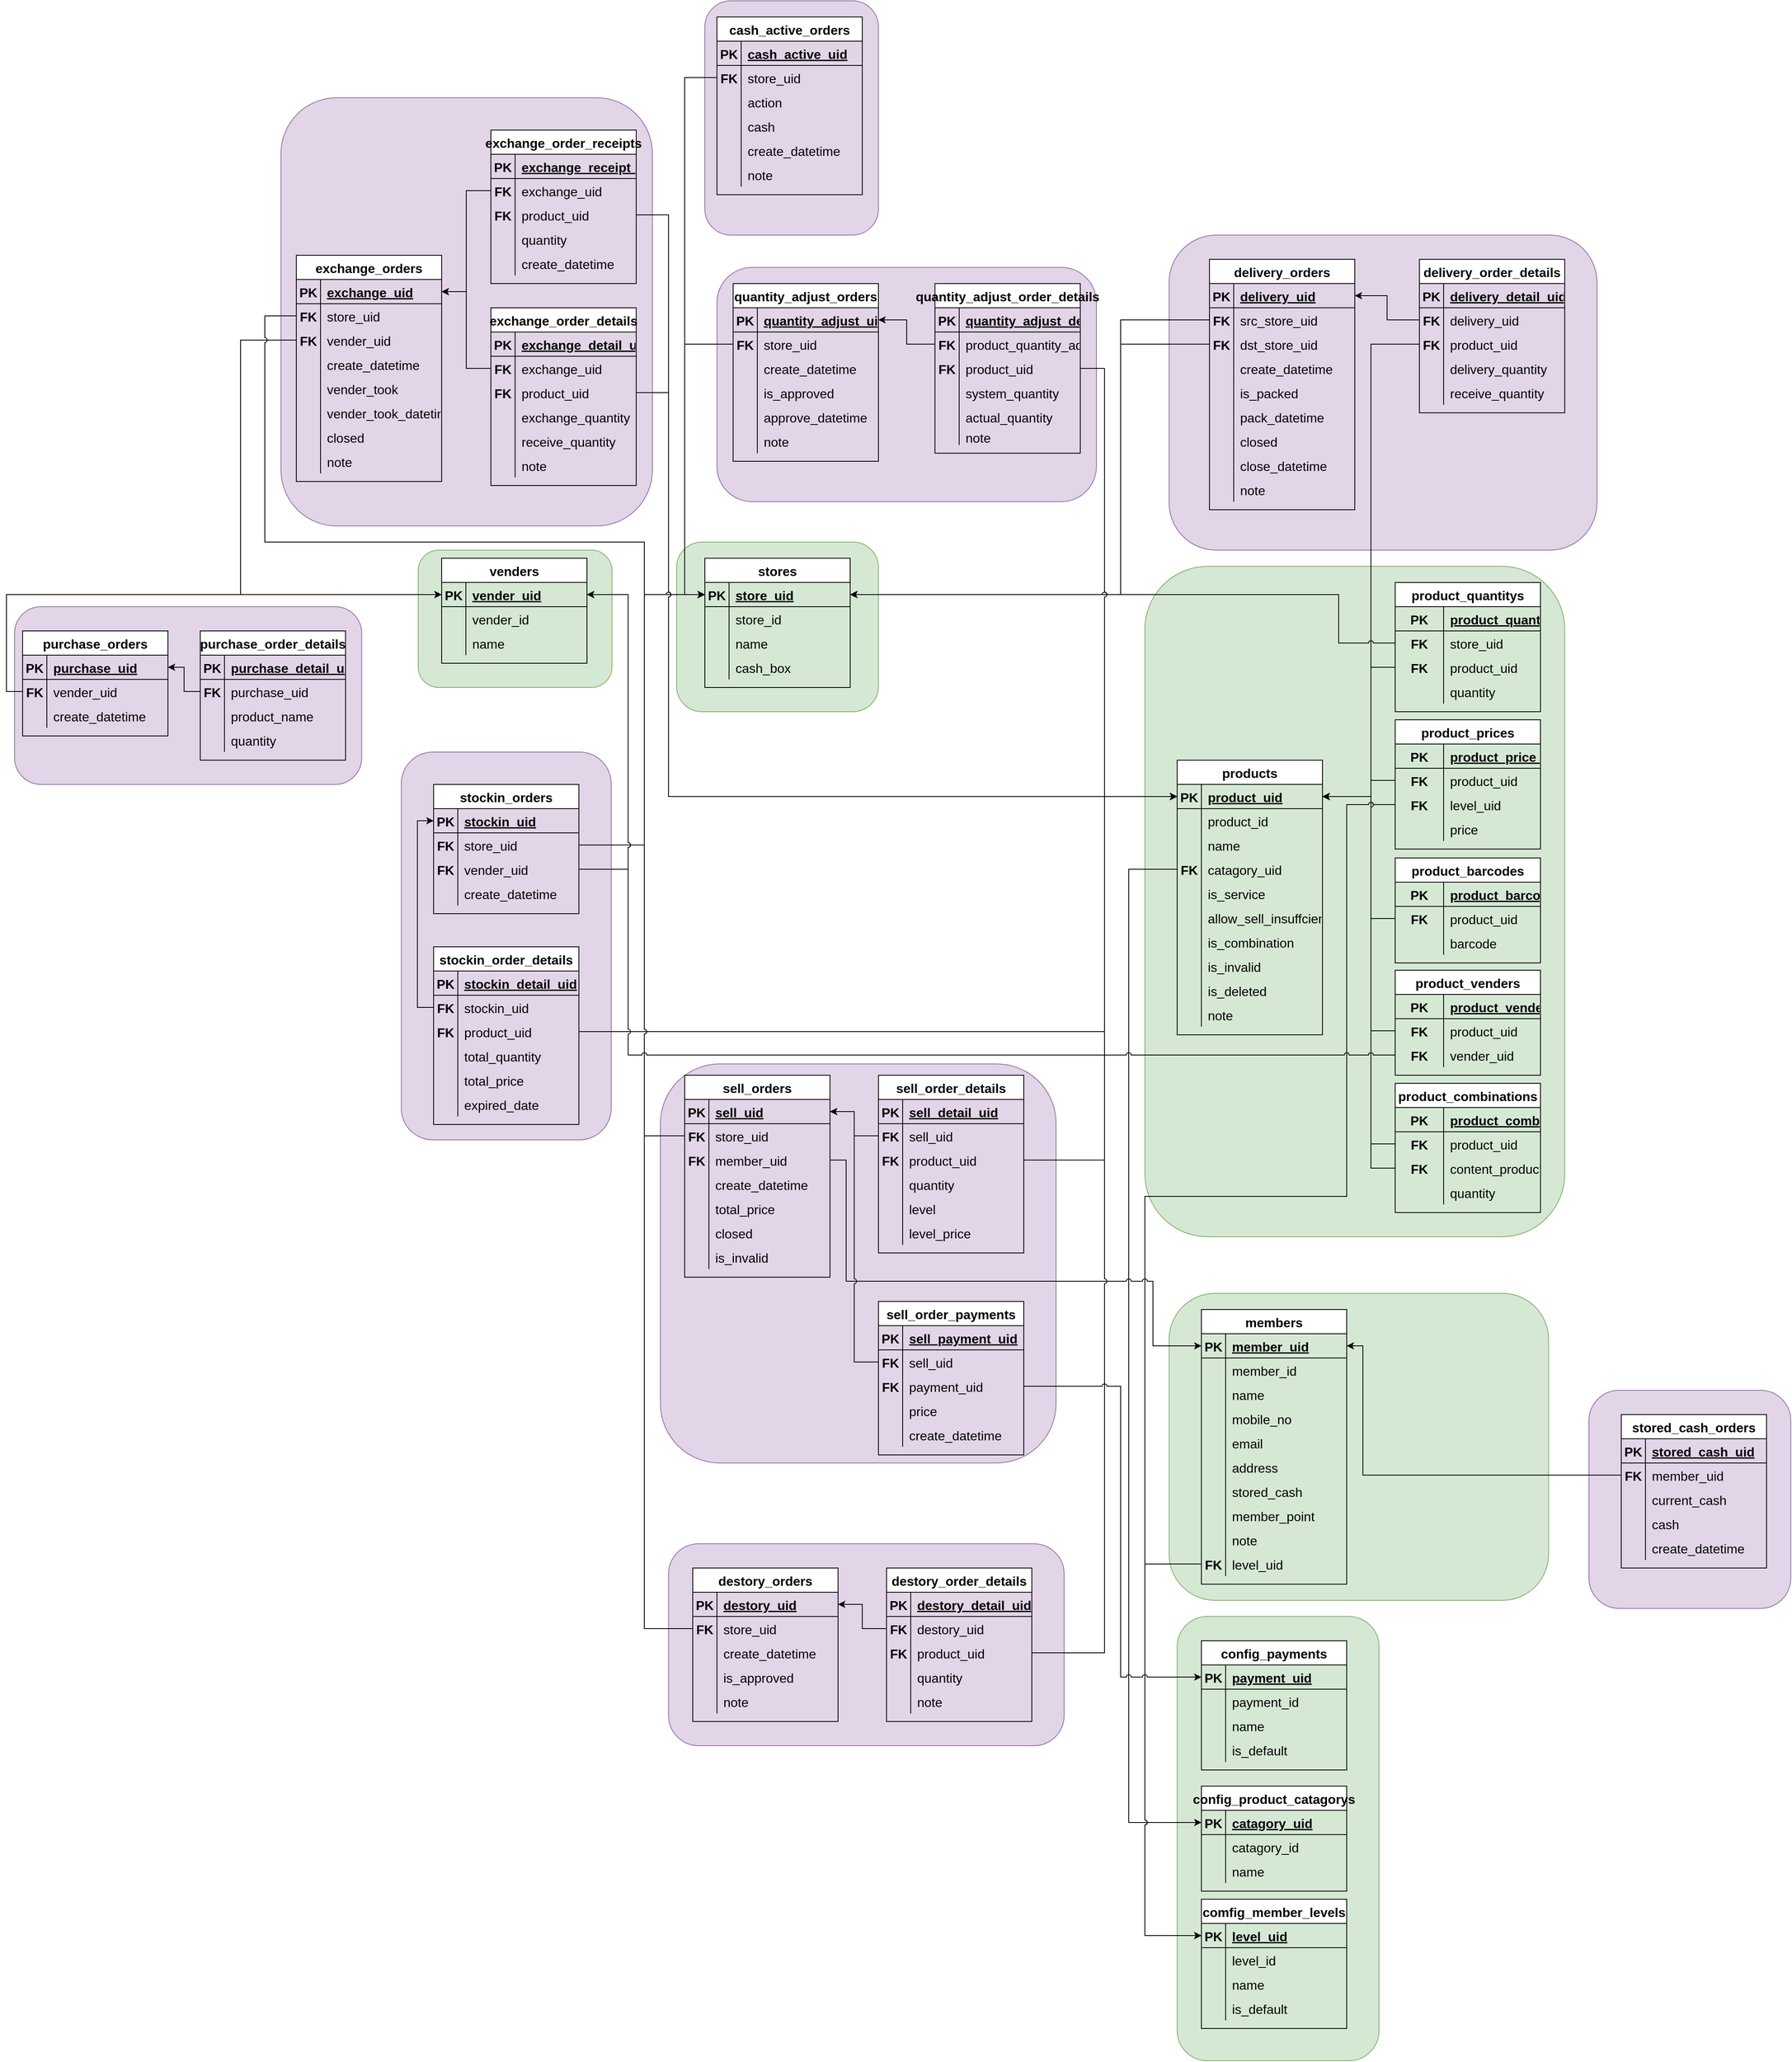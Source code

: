 <mxfile version="18.0.1" type="device"><diagram name="Page-1" id="2ca16b54-16f6-2749-3443-fa8db7711227"><mxGraphModel dx="3685" dy="2423" grid="1" gridSize="10" guides="1" tooltips="1" connect="1" arrows="1" fold="1" page="1" pageScale="1" pageWidth="1100" pageHeight="850" background="none" math="0" shadow="0"><root><mxCell id="0"/><mxCell id="1" parent="0"/><mxCell id="qxmQ_kBTkTi2O4PkAXiI-58" value="" style="rounded=1;whiteSpace=wrap;html=1;fontSize=16;fillColor=#e1d5e7;strokeColor=#9673a6;" parent="1" vertex="1"><mxGeometry x="1030" y="880" width="250" height="270" as="geometry"/></mxCell><mxCell id="2IQMbhbIBsGKet3KhBXm-351" value="" style="rounded=1;whiteSpace=wrap;html=1;fontSize=16;fillColor=#d5e8d4;strokeColor=#82b366;" parent="1" vertex="1"><mxGeometry x="520" y="1160" width="250" height="550" as="geometry"/></mxCell><mxCell id="2IQMbhbIBsGKet3KhBXm-310" value="" style="rounded=1;whiteSpace=wrap;html=1;fontSize=16;fillColor=#e1d5e7;strokeColor=#9673a6;" parent="1" vertex="1"><mxGeometry x="-50" y="-510" width="470" height="290" as="geometry"/></mxCell><mxCell id="2IQMbhbIBsGKet3KhBXm-251" value="" style="rounded=1;whiteSpace=wrap;html=1;fontSize=16;fillColor=#d5e8d4;strokeColor=#82b366;" parent="1" vertex="1"><mxGeometry x="-420" y="-160" width="240" height="170" as="geometry"/></mxCell><mxCell id="2IQMbhbIBsGKet3KhBXm-250" value="" style="rounded=1;whiteSpace=wrap;html=1;fontSize=16;fillColor=#e1d5e7;strokeColor=#9673a6;" parent="1" vertex="1"><mxGeometry x="-920" y="-90" width="430" height="220" as="geometry"/></mxCell><mxCell id="2IQMbhbIBsGKet3KhBXm-218" value="" style="rounded=1;whiteSpace=wrap;html=1;fontSize=16;fillColor=#e1d5e7;strokeColor=#9673a6;" parent="1" vertex="1"><mxGeometry x="-65" y="-840" width="215" height="290" as="geometry"/></mxCell><mxCell id="2IQMbhbIBsGKet3KhBXm-192" value="" style="rounded=1;whiteSpace=wrap;html=1;fontSize=16;fillColor=#e1d5e7;strokeColor=#9673a6;" parent="1" vertex="1"><mxGeometry x="510" y="-550" width="530" height="390" as="geometry"/></mxCell><mxCell id="2IQMbhbIBsGKet3KhBXm-142" value="" style="rounded=1;whiteSpace=wrap;html=1;fontSize=16;fillColor=#e1d5e7;strokeColor=#9673a6;" parent="1" vertex="1"><mxGeometry x="-590" y="-720" width="460" height="530" as="geometry"/></mxCell><mxCell id="2IQMbhbIBsGKet3KhBXm-95" value="" style="rounded=1;whiteSpace=wrap;html=1;fontSize=16;fillColor=#e1d5e7;strokeColor=#9673a6;" parent="1" vertex="1"><mxGeometry x="-110" y="1070" width="490" height="250" as="geometry"/></mxCell><mxCell id="2IQMbhbIBsGKet3KhBXm-59" value="" style="rounded=1;whiteSpace=wrap;html=1;fontSize=16;fillColor=#e1d5e7;strokeColor=#9673a6;" parent="1" vertex="1"><mxGeometry x="-120" y="476" width="490" height="494" as="geometry"/></mxCell><mxCell id="2IQMbhbIBsGKet3KhBXm-58" value="" style="rounded=1;whiteSpace=wrap;html=1;fontSize=16;fillColor=#d5e8d4;strokeColor=#82b366;" parent="1" vertex="1"><mxGeometry x="510" y="760" width="470" height="380" as="geometry"/></mxCell><mxCell id="2IQMbhbIBsGKet3KhBXm-57" value="" style="rounded=1;whiteSpace=wrap;html=1;fontSize=16;fillColor=#d5e8d4;strokeColor=#82b366;" parent="1" vertex="1"><mxGeometry x="-100" y="-170" width="250" height="210" as="geometry"/></mxCell><mxCell id="2IQMbhbIBsGKet3KhBXm-56" value="" style="rounded=1;whiteSpace=wrap;html=1;fontSize=16;fillColor=#e1d5e7;strokeColor=#9673a6;" parent="1" vertex="1"><mxGeometry x="-441" y="90" width="260" height="480" as="geometry"/></mxCell><mxCell id="2IQMbhbIBsGKet3KhBXm-55" value="" style="rounded=1;whiteSpace=wrap;html=1;fontSize=16;fillColor=#d5e8d4;strokeColor=#82b366;" parent="1" vertex="1"><mxGeometry x="480" y="-140" width="520" height="830" as="geometry"/></mxCell><mxCell id="FpzB2UUj63mFezwp7ggl-5" value="stores" style="shape=table;startSize=30;container=1;collapsible=1;childLayout=tableLayout;fixedRows=1;rowLines=0;fontStyle=1;align=center;resizeLast=1;fontSize=16;" parent="1" vertex="1"><mxGeometry x="-65" y="-150" width="180" height="160" as="geometry"/></mxCell><mxCell id="FpzB2UUj63mFezwp7ggl-6" value="" style="shape=tableRow;horizontal=0;startSize=0;swimlaneHead=0;swimlaneBody=0;fillColor=none;collapsible=0;dropTarget=0;points=[[0,0.5],[1,0.5]];portConstraint=eastwest;top=0;left=0;right=0;bottom=1;fontSize=16;" parent="FpzB2UUj63mFezwp7ggl-5" vertex="1"><mxGeometry y="30" width="180" height="30" as="geometry"/></mxCell><mxCell id="FpzB2UUj63mFezwp7ggl-7" value="PK" style="shape=partialRectangle;connectable=0;fillColor=none;top=0;left=0;bottom=0;right=0;fontStyle=1;overflow=hidden;fontSize=16;" parent="FpzB2UUj63mFezwp7ggl-6" vertex="1"><mxGeometry width="30" height="30" as="geometry"><mxRectangle width="30" height="30" as="alternateBounds"/></mxGeometry></mxCell><mxCell id="FpzB2UUj63mFezwp7ggl-8" value="store_uid" style="shape=partialRectangle;connectable=0;fillColor=none;top=0;left=0;bottom=0;right=0;align=left;spacingLeft=6;fontStyle=5;overflow=hidden;fontSize=16;" parent="FpzB2UUj63mFezwp7ggl-6" vertex="1"><mxGeometry x="30" width="150" height="30" as="geometry"><mxRectangle width="150" height="30" as="alternateBounds"/></mxGeometry></mxCell><mxCell id="FpzB2UUj63mFezwp7ggl-9" value="" style="shape=tableRow;horizontal=0;startSize=0;swimlaneHead=0;swimlaneBody=0;fillColor=none;collapsible=0;dropTarget=0;points=[[0,0.5],[1,0.5]];portConstraint=eastwest;top=0;left=0;right=0;bottom=0;fontSize=16;" parent="FpzB2UUj63mFezwp7ggl-5" vertex="1"><mxGeometry y="60" width="180" height="30" as="geometry"/></mxCell><mxCell id="FpzB2UUj63mFezwp7ggl-10" value="" style="shape=partialRectangle;connectable=0;fillColor=none;top=0;left=0;bottom=0;right=0;editable=1;overflow=hidden;fontSize=16;" parent="FpzB2UUj63mFezwp7ggl-9" vertex="1"><mxGeometry width="30" height="30" as="geometry"><mxRectangle width="30" height="30" as="alternateBounds"/></mxGeometry></mxCell><mxCell id="FpzB2UUj63mFezwp7ggl-11" value="store_id" style="shape=partialRectangle;connectable=0;fillColor=none;top=0;left=0;bottom=0;right=0;align=left;spacingLeft=6;overflow=hidden;fontSize=16;" parent="FpzB2UUj63mFezwp7ggl-9" vertex="1"><mxGeometry x="30" width="150" height="30" as="geometry"><mxRectangle width="150" height="30" as="alternateBounds"/></mxGeometry></mxCell><mxCell id="FpzB2UUj63mFezwp7ggl-12" value="" style="shape=tableRow;horizontal=0;startSize=0;swimlaneHead=0;swimlaneBody=0;fillColor=none;collapsible=0;dropTarget=0;points=[[0,0.5],[1,0.5]];portConstraint=eastwest;top=0;left=0;right=0;bottom=0;fontSize=16;" parent="FpzB2UUj63mFezwp7ggl-5" vertex="1"><mxGeometry y="90" width="180" height="30" as="geometry"/></mxCell><mxCell id="FpzB2UUj63mFezwp7ggl-13" value="" style="shape=partialRectangle;connectable=0;fillColor=none;top=0;left=0;bottom=0;right=0;editable=1;overflow=hidden;fontSize=16;" parent="FpzB2UUj63mFezwp7ggl-12" vertex="1"><mxGeometry width="30" height="30" as="geometry"><mxRectangle width="30" height="30" as="alternateBounds"/></mxGeometry></mxCell><mxCell id="FpzB2UUj63mFezwp7ggl-14" value="name" style="shape=partialRectangle;connectable=0;fillColor=none;top=0;left=0;bottom=0;right=0;align=left;spacingLeft=6;overflow=hidden;fontSize=16;" parent="FpzB2UUj63mFezwp7ggl-12" vertex="1"><mxGeometry x="30" width="150" height="30" as="geometry"><mxRectangle width="150" height="30" as="alternateBounds"/></mxGeometry></mxCell><mxCell id="FpzB2UUj63mFezwp7ggl-15" value="" style="shape=tableRow;horizontal=0;startSize=0;swimlaneHead=0;swimlaneBody=0;fillColor=none;collapsible=0;dropTarget=0;points=[[0,0.5],[1,0.5]];portConstraint=eastwest;top=0;left=0;right=0;bottom=0;fontSize=16;" parent="FpzB2UUj63mFezwp7ggl-5" vertex="1"><mxGeometry y="120" width="180" height="30" as="geometry"/></mxCell><mxCell id="FpzB2UUj63mFezwp7ggl-16" value="" style="shape=partialRectangle;connectable=0;fillColor=none;top=0;left=0;bottom=0;right=0;editable=1;overflow=hidden;fontSize=16;" parent="FpzB2UUj63mFezwp7ggl-15" vertex="1"><mxGeometry width="30" height="30" as="geometry"><mxRectangle width="30" height="30" as="alternateBounds"/></mxGeometry></mxCell><mxCell id="FpzB2UUj63mFezwp7ggl-17" value="cash_box" style="shape=partialRectangle;connectable=0;fillColor=none;top=0;left=0;bottom=0;right=0;align=left;spacingLeft=6;overflow=hidden;fontSize=16;" parent="FpzB2UUj63mFezwp7ggl-15" vertex="1"><mxGeometry x="30" width="150" height="30" as="geometry"><mxRectangle width="150" height="30" as="alternateBounds"/></mxGeometry></mxCell><mxCell id="FpzB2UUj63mFezwp7ggl-18" value="venders" style="shape=table;startSize=30;container=1;collapsible=1;childLayout=tableLayout;fixedRows=1;rowLines=0;fontStyle=1;align=center;resizeLast=1;fontSize=16;" parent="1" vertex="1"><mxGeometry x="-391" y="-150" width="180" height="130" as="geometry"/></mxCell><mxCell id="FpzB2UUj63mFezwp7ggl-19" value="" style="shape=tableRow;horizontal=0;startSize=0;swimlaneHead=0;swimlaneBody=0;fillColor=none;collapsible=0;dropTarget=0;points=[[0,0.5],[1,0.5]];portConstraint=eastwest;top=0;left=0;right=0;bottom=1;fontSize=16;" parent="FpzB2UUj63mFezwp7ggl-18" vertex="1"><mxGeometry y="30" width="180" height="30" as="geometry"/></mxCell><mxCell id="FpzB2UUj63mFezwp7ggl-20" value="PK" style="shape=partialRectangle;connectable=0;fillColor=none;top=0;left=0;bottom=0;right=0;fontStyle=1;overflow=hidden;fontSize=16;" parent="FpzB2UUj63mFezwp7ggl-19" vertex="1"><mxGeometry width="30" height="30" as="geometry"><mxRectangle width="30" height="30" as="alternateBounds"/></mxGeometry></mxCell><mxCell id="FpzB2UUj63mFezwp7ggl-21" value="vender_uid" style="shape=partialRectangle;connectable=0;fillColor=none;top=0;left=0;bottom=0;right=0;align=left;spacingLeft=6;fontStyle=5;overflow=hidden;fontSize=16;" parent="FpzB2UUj63mFezwp7ggl-19" vertex="1"><mxGeometry x="30" width="150" height="30" as="geometry"><mxRectangle width="150" height="30" as="alternateBounds"/></mxGeometry></mxCell><mxCell id="FpzB2UUj63mFezwp7ggl-22" value="" style="shape=tableRow;horizontal=0;startSize=0;swimlaneHead=0;swimlaneBody=0;fillColor=none;collapsible=0;dropTarget=0;points=[[0,0.5],[1,0.5]];portConstraint=eastwest;top=0;left=0;right=0;bottom=0;fontSize=16;" parent="FpzB2UUj63mFezwp7ggl-18" vertex="1"><mxGeometry y="60" width="180" height="30" as="geometry"/></mxCell><mxCell id="FpzB2UUj63mFezwp7ggl-23" value="" style="shape=partialRectangle;connectable=0;fillColor=none;top=0;left=0;bottom=0;right=0;editable=1;overflow=hidden;fontSize=16;" parent="FpzB2UUj63mFezwp7ggl-22" vertex="1"><mxGeometry width="30" height="30" as="geometry"><mxRectangle width="30" height="30" as="alternateBounds"/></mxGeometry></mxCell><mxCell id="FpzB2UUj63mFezwp7ggl-24" value="vender_id" style="shape=partialRectangle;connectable=0;fillColor=none;top=0;left=0;bottom=0;right=0;align=left;spacingLeft=6;overflow=hidden;fontSize=16;" parent="FpzB2UUj63mFezwp7ggl-22" vertex="1"><mxGeometry x="30" width="150" height="30" as="geometry"><mxRectangle width="150" height="30" as="alternateBounds"/></mxGeometry></mxCell><mxCell id="FpzB2UUj63mFezwp7ggl-25" value="" style="shape=tableRow;horizontal=0;startSize=0;swimlaneHead=0;swimlaneBody=0;fillColor=none;collapsible=0;dropTarget=0;points=[[0,0.5],[1,0.5]];portConstraint=eastwest;top=0;left=0;right=0;bottom=0;fontSize=16;" parent="FpzB2UUj63mFezwp7ggl-18" vertex="1"><mxGeometry y="90" width="180" height="30" as="geometry"/></mxCell><mxCell id="FpzB2UUj63mFezwp7ggl-26" value="" style="shape=partialRectangle;connectable=0;fillColor=none;top=0;left=0;bottom=0;right=0;editable=1;overflow=hidden;fontSize=16;" parent="FpzB2UUj63mFezwp7ggl-25" vertex="1"><mxGeometry width="30" height="30" as="geometry"><mxRectangle width="30" height="30" as="alternateBounds"/></mxGeometry></mxCell><mxCell id="FpzB2UUj63mFezwp7ggl-27" value="name" style="shape=partialRectangle;connectable=0;fillColor=none;top=0;left=0;bottom=0;right=0;align=left;spacingLeft=6;overflow=hidden;fontSize=16;" parent="FpzB2UUj63mFezwp7ggl-25" vertex="1"><mxGeometry x="30" width="150" height="30" as="geometry"><mxRectangle width="150" height="30" as="alternateBounds"/></mxGeometry></mxCell><mxCell id="FpzB2UUj63mFezwp7ggl-31" value="comfig_member_levels" style="shape=table;startSize=30;container=1;collapsible=1;childLayout=tableLayout;fixedRows=1;rowLines=0;fontStyle=1;align=center;resizeLast=1;fontSize=16;" parent="1" vertex="1"><mxGeometry x="550" y="1510" width="180" height="160" as="geometry"/></mxCell><mxCell id="FpzB2UUj63mFezwp7ggl-32" value="" style="shape=tableRow;horizontal=0;startSize=0;swimlaneHead=0;swimlaneBody=0;fillColor=none;collapsible=0;dropTarget=0;points=[[0,0.5],[1,0.5]];portConstraint=eastwest;top=0;left=0;right=0;bottom=1;fontSize=16;" parent="FpzB2UUj63mFezwp7ggl-31" vertex="1"><mxGeometry y="30" width="180" height="30" as="geometry"/></mxCell><mxCell id="FpzB2UUj63mFezwp7ggl-33" value="PK" style="shape=partialRectangle;connectable=0;fillColor=none;top=0;left=0;bottom=0;right=0;fontStyle=1;overflow=hidden;fontSize=16;" parent="FpzB2UUj63mFezwp7ggl-32" vertex="1"><mxGeometry width="30" height="30" as="geometry"><mxRectangle width="30" height="30" as="alternateBounds"/></mxGeometry></mxCell><mxCell id="FpzB2UUj63mFezwp7ggl-34" value="level_uid" style="shape=partialRectangle;connectable=0;fillColor=none;top=0;left=0;bottom=0;right=0;align=left;spacingLeft=6;fontStyle=5;overflow=hidden;fontSize=16;" parent="FpzB2UUj63mFezwp7ggl-32" vertex="1"><mxGeometry x="30" width="150" height="30" as="geometry"><mxRectangle width="150" height="30" as="alternateBounds"/></mxGeometry></mxCell><mxCell id="FpzB2UUj63mFezwp7ggl-35" value="" style="shape=tableRow;horizontal=0;startSize=0;swimlaneHead=0;swimlaneBody=0;fillColor=none;collapsible=0;dropTarget=0;points=[[0,0.5],[1,0.5]];portConstraint=eastwest;top=0;left=0;right=0;bottom=0;fontSize=16;" parent="FpzB2UUj63mFezwp7ggl-31" vertex="1"><mxGeometry y="60" width="180" height="30" as="geometry"/></mxCell><mxCell id="FpzB2UUj63mFezwp7ggl-36" value="" style="shape=partialRectangle;connectable=0;fillColor=none;top=0;left=0;bottom=0;right=0;editable=1;overflow=hidden;fontSize=16;" parent="FpzB2UUj63mFezwp7ggl-35" vertex="1"><mxGeometry width="30" height="30" as="geometry"><mxRectangle width="30" height="30" as="alternateBounds"/></mxGeometry></mxCell><mxCell id="FpzB2UUj63mFezwp7ggl-37" value="level_id" style="shape=partialRectangle;connectable=0;fillColor=none;top=0;left=0;bottom=0;right=0;align=left;spacingLeft=6;overflow=hidden;fontSize=16;" parent="FpzB2UUj63mFezwp7ggl-35" vertex="1"><mxGeometry x="30" width="150" height="30" as="geometry"><mxRectangle width="150" height="30" as="alternateBounds"/></mxGeometry></mxCell><mxCell id="FpzB2UUj63mFezwp7ggl-38" value="" style="shape=tableRow;horizontal=0;startSize=0;swimlaneHead=0;swimlaneBody=0;fillColor=none;collapsible=0;dropTarget=0;points=[[0,0.5],[1,0.5]];portConstraint=eastwest;top=0;left=0;right=0;bottom=0;fontSize=16;" parent="FpzB2UUj63mFezwp7ggl-31" vertex="1"><mxGeometry y="90" width="180" height="30" as="geometry"/></mxCell><mxCell id="FpzB2UUj63mFezwp7ggl-39" value="" style="shape=partialRectangle;connectable=0;fillColor=none;top=0;left=0;bottom=0;right=0;editable=1;overflow=hidden;fontSize=16;" parent="FpzB2UUj63mFezwp7ggl-38" vertex="1"><mxGeometry width="30" height="30" as="geometry"><mxRectangle width="30" height="30" as="alternateBounds"/></mxGeometry></mxCell><mxCell id="FpzB2UUj63mFezwp7ggl-40" value="name" style="shape=partialRectangle;connectable=0;fillColor=none;top=0;left=0;bottom=0;right=0;align=left;spacingLeft=6;overflow=hidden;fontSize=16;" parent="FpzB2UUj63mFezwp7ggl-38" vertex="1"><mxGeometry x="30" width="150" height="30" as="geometry"><mxRectangle width="150" height="30" as="alternateBounds"/></mxGeometry></mxCell><mxCell id="ULenETxJ6yyGclEk0idM-55" style="shape=tableRow;horizontal=0;startSize=0;swimlaneHead=0;swimlaneBody=0;fillColor=none;collapsible=0;dropTarget=0;points=[[0,0.5],[1,0.5]];portConstraint=eastwest;top=0;left=0;right=0;bottom=0;fontSize=16;" parent="FpzB2UUj63mFezwp7ggl-31" vertex="1"><mxGeometry y="120" width="180" height="30" as="geometry"/></mxCell><mxCell id="ULenETxJ6yyGclEk0idM-56" style="shape=partialRectangle;connectable=0;fillColor=none;top=0;left=0;bottom=0;right=0;editable=1;overflow=hidden;fontSize=16;" parent="ULenETxJ6yyGclEk0idM-55" vertex="1"><mxGeometry width="30" height="30" as="geometry"><mxRectangle width="30" height="30" as="alternateBounds"/></mxGeometry></mxCell><mxCell id="ULenETxJ6yyGclEk0idM-57" value="is_default" style="shape=partialRectangle;connectable=0;fillColor=none;top=0;left=0;bottom=0;right=0;align=left;spacingLeft=6;overflow=hidden;fontSize=16;" parent="ULenETxJ6yyGclEk0idM-55" vertex="1"><mxGeometry x="30" width="150" height="30" as="geometry"><mxRectangle width="150" height="30" as="alternateBounds"/></mxGeometry></mxCell><mxCell id="FpzB2UUj63mFezwp7ggl-44" value="products" style="shape=table;startSize=30;container=1;collapsible=1;childLayout=tableLayout;fixedRows=1;rowLines=0;fontStyle=1;align=center;resizeLast=1;fontSize=16;" parent="1" vertex="1"><mxGeometry x="520" y="100" width="180" height="340" as="geometry"/></mxCell><mxCell id="FpzB2UUj63mFezwp7ggl-45" value="" style="shape=tableRow;horizontal=0;startSize=0;swimlaneHead=0;swimlaneBody=0;fillColor=none;collapsible=0;dropTarget=0;points=[[0,0.5],[1,0.5]];portConstraint=eastwest;top=0;left=0;right=0;bottom=1;fontSize=16;" parent="FpzB2UUj63mFezwp7ggl-44" vertex="1"><mxGeometry y="30" width="180" height="30" as="geometry"/></mxCell><mxCell id="FpzB2UUj63mFezwp7ggl-46" value="PK" style="shape=partialRectangle;connectable=0;fillColor=none;top=0;left=0;bottom=0;right=0;fontStyle=1;overflow=hidden;fontSize=16;" parent="FpzB2UUj63mFezwp7ggl-45" vertex="1"><mxGeometry width="30" height="30" as="geometry"><mxRectangle width="30" height="30" as="alternateBounds"/></mxGeometry></mxCell><mxCell id="FpzB2UUj63mFezwp7ggl-47" value="product_uid" style="shape=partialRectangle;connectable=0;fillColor=none;top=0;left=0;bottom=0;right=0;align=left;spacingLeft=6;fontStyle=5;overflow=hidden;fontSize=16;" parent="FpzB2UUj63mFezwp7ggl-45" vertex="1"><mxGeometry x="30" width="150" height="30" as="geometry"><mxRectangle width="150" height="30" as="alternateBounds"/></mxGeometry></mxCell><mxCell id="FpzB2UUj63mFezwp7ggl-48" value="" style="shape=tableRow;horizontal=0;startSize=0;swimlaneHead=0;swimlaneBody=0;fillColor=none;collapsible=0;dropTarget=0;points=[[0,0.5],[1,0.5]];portConstraint=eastwest;top=0;left=0;right=0;bottom=0;fontSize=16;" parent="FpzB2UUj63mFezwp7ggl-44" vertex="1"><mxGeometry y="60" width="180" height="30" as="geometry"/></mxCell><mxCell id="FpzB2UUj63mFezwp7ggl-49" value="" style="shape=partialRectangle;connectable=0;fillColor=none;top=0;left=0;bottom=0;right=0;editable=1;overflow=hidden;fontSize=16;" parent="FpzB2UUj63mFezwp7ggl-48" vertex="1"><mxGeometry width="30" height="30" as="geometry"><mxRectangle width="30" height="30" as="alternateBounds"/></mxGeometry></mxCell><mxCell id="FpzB2UUj63mFezwp7ggl-50" value="product_id" style="shape=partialRectangle;connectable=0;fillColor=none;top=0;left=0;bottom=0;right=0;align=left;spacingLeft=6;overflow=hidden;fontSize=16;" parent="FpzB2UUj63mFezwp7ggl-48" vertex="1"><mxGeometry x="30" width="150" height="30" as="geometry"><mxRectangle width="150" height="30" as="alternateBounds"/></mxGeometry></mxCell><mxCell id="FpzB2UUj63mFezwp7ggl-51" value="" style="shape=tableRow;horizontal=0;startSize=0;swimlaneHead=0;swimlaneBody=0;fillColor=none;collapsible=0;dropTarget=0;points=[[0,0.5],[1,0.5]];portConstraint=eastwest;top=0;left=0;right=0;bottom=0;fontSize=16;" parent="FpzB2UUj63mFezwp7ggl-44" vertex="1"><mxGeometry y="90" width="180" height="30" as="geometry"/></mxCell><mxCell id="FpzB2UUj63mFezwp7ggl-52" value="" style="shape=partialRectangle;connectable=0;fillColor=none;top=0;left=0;bottom=0;right=0;editable=1;overflow=hidden;fontSize=16;" parent="FpzB2UUj63mFezwp7ggl-51" vertex="1"><mxGeometry width="30" height="30" as="geometry"><mxRectangle width="30" height="30" as="alternateBounds"/></mxGeometry></mxCell><mxCell id="FpzB2UUj63mFezwp7ggl-53" value="name" style="shape=partialRectangle;connectable=0;fillColor=none;top=0;left=0;bottom=0;right=0;align=left;spacingLeft=6;overflow=hidden;fontSize=16;" parent="FpzB2UUj63mFezwp7ggl-51" vertex="1"><mxGeometry x="30" width="150" height="30" as="geometry"><mxRectangle width="150" height="30" as="alternateBounds"/></mxGeometry></mxCell><mxCell id="FpzB2UUj63mFezwp7ggl-54" value="" style="shape=tableRow;horizontal=0;startSize=0;swimlaneHead=0;swimlaneBody=0;fillColor=none;collapsible=0;dropTarget=0;points=[[0,0.5],[1,0.5]];portConstraint=eastwest;top=0;left=0;right=0;bottom=0;fontSize=16;" parent="FpzB2UUj63mFezwp7ggl-44" vertex="1"><mxGeometry y="120" width="180" height="30" as="geometry"/></mxCell><mxCell id="FpzB2UUj63mFezwp7ggl-55" value="FK" style="shape=partialRectangle;connectable=0;fillColor=none;top=0;left=0;bottom=0;right=0;editable=1;overflow=hidden;fontSize=16;fontStyle=1" parent="FpzB2UUj63mFezwp7ggl-54" vertex="1"><mxGeometry width="30" height="30" as="geometry"><mxRectangle width="30" height="30" as="alternateBounds"/></mxGeometry></mxCell><mxCell id="FpzB2UUj63mFezwp7ggl-56" value="catagory_uid" style="shape=partialRectangle;connectable=0;fillColor=none;top=0;left=0;bottom=0;right=0;align=left;spacingLeft=6;overflow=hidden;fontSize=16;" parent="FpzB2UUj63mFezwp7ggl-54" vertex="1"><mxGeometry x="30" width="150" height="30" as="geometry"><mxRectangle width="150" height="30" as="alternateBounds"/></mxGeometry></mxCell><mxCell id="FpzB2UUj63mFezwp7ggl-57" style="shape=tableRow;horizontal=0;startSize=0;swimlaneHead=0;swimlaneBody=0;fillColor=none;collapsible=0;dropTarget=0;points=[[0,0.5],[1,0.5]];portConstraint=eastwest;top=0;left=0;right=0;bottom=0;fontSize=16;" parent="FpzB2UUj63mFezwp7ggl-44" vertex="1"><mxGeometry y="150" width="180" height="30" as="geometry"/></mxCell><mxCell id="FpzB2UUj63mFezwp7ggl-58" style="shape=partialRectangle;connectable=0;fillColor=none;top=0;left=0;bottom=0;right=0;editable=1;overflow=hidden;fontSize=16;" parent="FpzB2UUj63mFezwp7ggl-57" vertex="1"><mxGeometry width="30" height="30" as="geometry"><mxRectangle width="30" height="30" as="alternateBounds"/></mxGeometry></mxCell><mxCell id="FpzB2UUj63mFezwp7ggl-59" value="is_service" style="shape=partialRectangle;connectable=0;fillColor=none;top=0;left=0;bottom=0;right=0;align=left;spacingLeft=6;overflow=hidden;fontSize=16;" parent="FpzB2UUj63mFezwp7ggl-57" vertex="1"><mxGeometry x="30" width="150" height="30" as="geometry"><mxRectangle width="150" height="30" as="alternateBounds"/></mxGeometry></mxCell><mxCell id="FpzB2UUj63mFezwp7ggl-60" style="shape=tableRow;horizontal=0;startSize=0;swimlaneHead=0;swimlaneBody=0;fillColor=none;collapsible=0;dropTarget=0;points=[[0,0.5],[1,0.5]];portConstraint=eastwest;top=0;left=0;right=0;bottom=0;fontSize=16;" parent="FpzB2UUj63mFezwp7ggl-44" vertex="1"><mxGeometry y="180" width="180" height="30" as="geometry"/></mxCell><mxCell id="FpzB2UUj63mFezwp7ggl-61" style="shape=partialRectangle;connectable=0;fillColor=none;top=0;left=0;bottom=0;right=0;editable=1;overflow=hidden;fontSize=16;" parent="FpzB2UUj63mFezwp7ggl-60" vertex="1"><mxGeometry width="30" height="30" as="geometry"><mxRectangle width="30" height="30" as="alternateBounds"/></mxGeometry></mxCell><mxCell id="FpzB2UUj63mFezwp7ggl-62" value="allow_sell_insuffcient" style="shape=partialRectangle;connectable=0;fillColor=none;top=0;left=0;bottom=0;right=0;align=left;spacingLeft=6;overflow=hidden;fontSize=16;" parent="FpzB2UUj63mFezwp7ggl-60" vertex="1"><mxGeometry x="30" width="150" height="30" as="geometry"><mxRectangle width="150" height="30" as="alternateBounds"/></mxGeometry></mxCell><mxCell id="FpzB2UUj63mFezwp7ggl-63" style="shape=tableRow;horizontal=0;startSize=0;swimlaneHead=0;swimlaneBody=0;fillColor=none;collapsible=0;dropTarget=0;points=[[0,0.5],[1,0.5]];portConstraint=eastwest;top=0;left=0;right=0;bottom=0;fontSize=16;" parent="FpzB2UUj63mFezwp7ggl-44" vertex="1"><mxGeometry y="210" width="180" height="30" as="geometry"/></mxCell><mxCell id="FpzB2UUj63mFezwp7ggl-64" style="shape=partialRectangle;connectable=0;fillColor=none;top=0;left=0;bottom=0;right=0;editable=1;overflow=hidden;fontSize=16;" parent="FpzB2UUj63mFezwp7ggl-63" vertex="1"><mxGeometry width="30" height="30" as="geometry"><mxRectangle width="30" height="30" as="alternateBounds"/></mxGeometry></mxCell><mxCell id="FpzB2UUj63mFezwp7ggl-65" value="is_combination" style="shape=partialRectangle;connectable=0;fillColor=none;top=0;left=0;bottom=0;right=0;align=left;spacingLeft=6;overflow=hidden;fontSize=16;" parent="FpzB2UUj63mFezwp7ggl-63" vertex="1"><mxGeometry x="30" width="150" height="30" as="geometry"><mxRectangle width="150" height="30" as="alternateBounds"/></mxGeometry></mxCell><mxCell id="FpzB2UUj63mFezwp7ggl-66" style="shape=tableRow;horizontal=0;startSize=0;swimlaneHead=0;swimlaneBody=0;fillColor=none;collapsible=0;dropTarget=0;points=[[0,0.5],[1,0.5]];portConstraint=eastwest;top=0;left=0;right=0;bottom=0;fontSize=16;" parent="FpzB2UUj63mFezwp7ggl-44" vertex="1"><mxGeometry y="240" width="180" height="30" as="geometry"/></mxCell><mxCell id="FpzB2UUj63mFezwp7ggl-67" style="shape=partialRectangle;connectable=0;fillColor=none;top=0;left=0;bottom=0;right=0;editable=1;overflow=hidden;fontSize=16;" parent="FpzB2UUj63mFezwp7ggl-66" vertex="1"><mxGeometry width="30" height="30" as="geometry"><mxRectangle width="30" height="30" as="alternateBounds"/></mxGeometry></mxCell><mxCell id="FpzB2UUj63mFezwp7ggl-68" value="is_invalid" style="shape=partialRectangle;connectable=0;fillColor=none;top=0;left=0;bottom=0;right=0;align=left;spacingLeft=6;overflow=hidden;fontSize=16;" parent="FpzB2UUj63mFezwp7ggl-66" vertex="1"><mxGeometry x="30" width="150" height="30" as="geometry"><mxRectangle width="150" height="30" as="alternateBounds"/></mxGeometry></mxCell><mxCell id="qxmQ_kBTkTi2O4PkAXiI-1" style="shape=tableRow;horizontal=0;startSize=0;swimlaneHead=0;swimlaneBody=0;fillColor=none;collapsible=0;dropTarget=0;points=[[0,0.5],[1,0.5]];portConstraint=eastwest;top=0;left=0;right=0;bottom=0;fontSize=16;" parent="FpzB2UUj63mFezwp7ggl-44" vertex="1"><mxGeometry y="270" width="180" height="30" as="geometry"/></mxCell><mxCell id="qxmQ_kBTkTi2O4PkAXiI-2" style="shape=partialRectangle;connectable=0;fillColor=none;top=0;left=0;bottom=0;right=0;editable=1;overflow=hidden;fontSize=16;" parent="qxmQ_kBTkTi2O4PkAXiI-1" vertex="1"><mxGeometry width="30" height="30" as="geometry"><mxRectangle width="30" height="30" as="alternateBounds"/></mxGeometry></mxCell><mxCell id="qxmQ_kBTkTi2O4PkAXiI-3" value="is_deleted" style="shape=partialRectangle;connectable=0;fillColor=none;top=0;left=0;bottom=0;right=0;align=left;spacingLeft=6;overflow=hidden;fontSize=16;" parent="qxmQ_kBTkTi2O4PkAXiI-1" vertex="1"><mxGeometry x="30" width="150" height="30" as="geometry"><mxRectangle width="150" height="30" as="alternateBounds"/></mxGeometry></mxCell><mxCell id="FpzB2UUj63mFezwp7ggl-69" style="shape=tableRow;horizontal=0;startSize=0;swimlaneHead=0;swimlaneBody=0;fillColor=none;collapsible=0;dropTarget=0;points=[[0,0.5],[1,0.5]];portConstraint=eastwest;top=0;left=0;right=0;bottom=0;fontSize=16;" parent="FpzB2UUj63mFezwp7ggl-44" vertex="1"><mxGeometry y="300" width="180" height="30" as="geometry"/></mxCell><mxCell id="FpzB2UUj63mFezwp7ggl-70" style="shape=partialRectangle;connectable=0;fillColor=none;top=0;left=0;bottom=0;right=0;editable=1;overflow=hidden;fontSize=16;" parent="FpzB2UUj63mFezwp7ggl-69" vertex="1"><mxGeometry width="30" height="30" as="geometry"><mxRectangle width="30" height="30" as="alternateBounds"/></mxGeometry></mxCell><mxCell id="FpzB2UUj63mFezwp7ggl-71" value="note" style="shape=partialRectangle;connectable=0;fillColor=none;top=0;left=0;bottom=0;right=0;align=left;spacingLeft=6;overflow=hidden;fontSize=16;" parent="FpzB2UUj63mFezwp7ggl-69" vertex="1"><mxGeometry x="30" width="150" height="30" as="geometry"><mxRectangle width="150" height="30" as="alternateBounds"/></mxGeometry></mxCell><mxCell id="FpzB2UUj63mFezwp7ggl-74" value="product_prices" style="shape=table;startSize=30;container=1;collapsible=1;childLayout=tableLayout;fixedRows=1;rowLines=0;fontStyle=1;align=center;resizeLast=1;fontSize=16;" parent="1" vertex="1"><mxGeometry x="790" y="50" width="180" height="160" as="geometry"/></mxCell><mxCell id="FpzB2UUj63mFezwp7ggl-78" value="" style="shape=tableRow;horizontal=0;startSize=0;swimlaneHead=0;swimlaneBody=0;fillColor=none;collapsible=0;dropTarget=0;points=[[0,0.5],[1,0.5]];portConstraint=eastwest;top=0;left=0;right=0;bottom=1;fontSize=16;" parent="FpzB2UUj63mFezwp7ggl-74" vertex="1"><mxGeometry y="30" width="180" height="30" as="geometry"/></mxCell><mxCell id="FpzB2UUj63mFezwp7ggl-79" value="PK" style="shape=partialRectangle;connectable=0;fillColor=none;top=0;left=0;bottom=0;right=0;fontStyle=1;overflow=hidden;fontSize=16;" parent="FpzB2UUj63mFezwp7ggl-78" vertex="1"><mxGeometry width="60" height="30" as="geometry"><mxRectangle width="60" height="30" as="alternateBounds"/></mxGeometry></mxCell><mxCell id="FpzB2UUj63mFezwp7ggl-80" value="product_price_uid" style="shape=partialRectangle;connectable=0;fillColor=none;top=0;left=0;bottom=0;right=0;align=left;spacingLeft=6;fontStyle=5;overflow=hidden;fontSize=16;" parent="FpzB2UUj63mFezwp7ggl-78" vertex="1"><mxGeometry x="60" width="120" height="30" as="geometry"><mxRectangle width="120" height="30" as="alternateBounds"/></mxGeometry></mxCell><mxCell id="FpzB2UUj63mFezwp7ggl-81" value="" style="shape=tableRow;horizontal=0;startSize=0;swimlaneHead=0;swimlaneBody=0;fillColor=none;collapsible=0;dropTarget=0;points=[[0,0.5],[1,0.5]];portConstraint=eastwest;top=0;left=0;right=0;bottom=0;fontSize=16;" parent="FpzB2UUj63mFezwp7ggl-74" vertex="1"><mxGeometry y="60" width="180" height="30" as="geometry"/></mxCell><mxCell id="FpzB2UUj63mFezwp7ggl-82" value="FK" style="shape=partialRectangle;connectable=0;fillColor=none;top=0;left=0;bottom=0;right=0;editable=1;overflow=hidden;fontSize=16;fontStyle=1" parent="FpzB2UUj63mFezwp7ggl-81" vertex="1"><mxGeometry width="60" height="30" as="geometry"><mxRectangle width="60" height="30" as="alternateBounds"/></mxGeometry></mxCell><mxCell id="FpzB2UUj63mFezwp7ggl-83" value="product_uid" style="shape=partialRectangle;connectable=0;fillColor=none;top=0;left=0;bottom=0;right=0;align=left;spacingLeft=6;overflow=hidden;fontSize=16;" parent="FpzB2UUj63mFezwp7ggl-81" vertex="1"><mxGeometry x="60" width="120" height="30" as="geometry"><mxRectangle width="120" height="30" as="alternateBounds"/></mxGeometry></mxCell><mxCell id="ULenETxJ6yyGclEk0idM-10" style="shape=tableRow;horizontal=0;startSize=0;swimlaneHead=0;swimlaneBody=0;fillColor=none;collapsible=0;dropTarget=0;points=[[0,0.5],[1,0.5]];portConstraint=eastwest;top=0;left=0;right=0;bottom=0;fontSize=16;" parent="FpzB2UUj63mFezwp7ggl-74" vertex="1"><mxGeometry y="90" width="180" height="30" as="geometry"/></mxCell><mxCell id="ULenETxJ6yyGclEk0idM-11" value="FK" style="shape=partialRectangle;connectable=0;fillColor=none;top=0;left=0;bottom=0;right=0;editable=1;overflow=hidden;fontSize=16;fontStyle=1" parent="ULenETxJ6yyGclEk0idM-10" vertex="1"><mxGeometry width="60" height="30" as="geometry"><mxRectangle width="60" height="30" as="alternateBounds"/></mxGeometry></mxCell><mxCell id="ULenETxJ6yyGclEk0idM-12" value="level_uid" style="shape=partialRectangle;connectable=0;fillColor=none;top=0;left=0;bottom=0;right=0;align=left;spacingLeft=6;overflow=hidden;fontSize=16;" parent="ULenETxJ6yyGclEk0idM-10" vertex="1"><mxGeometry x="60" width="120" height="30" as="geometry"><mxRectangle width="120" height="30" as="alternateBounds"/></mxGeometry></mxCell><mxCell id="ULenETxJ6yyGclEk0idM-7" style="shape=tableRow;horizontal=0;startSize=0;swimlaneHead=0;swimlaneBody=0;fillColor=none;collapsible=0;dropTarget=0;points=[[0,0.5],[1,0.5]];portConstraint=eastwest;top=0;left=0;right=0;bottom=0;fontSize=16;" parent="FpzB2UUj63mFezwp7ggl-74" vertex="1"><mxGeometry y="120" width="180" height="30" as="geometry"/></mxCell><mxCell id="ULenETxJ6yyGclEk0idM-8" style="shape=partialRectangle;connectable=0;fillColor=none;top=0;left=0;bottom=0;right=0;editable=1;overflow=hidden;fontSize=16;" parent="ULenETxJ6yyGclEk0idM-7" vertex="1"><mxGeometry width="60" height="30" as="geometry"><mxRectangle width="60" height="30" as="alternateBounds"/></mxGeometry></mxCell><mxCell id="ULenETxJ6yyGclEk0idM-9" value="price" style="shape=partialRectangle;connectable=0;fillColor=none;top=0;left=0;bottom=0;right=0;align=left;spacingLeft=6;overflow=hidden;fontSize=16;" parent="ULenETxJ6yyGclEk0idM-7" vertex="1"><mxGeometry x="60" width="120" height="30" as="geometry"><mxRectangle width="120" height="30" as="alternateBounds"/></mxGeometry></mxCell><mxCell id="FpzB2UUj63mFezwp7ggl-89" value="config_product_catagorys" style="shape=table;startSize=30;container=1;collapsible=1;childLayout=tableLayout;fixedRows=1;rowLines=0;fontStyle=1;align=center;resizeLast=1;fontSize=16;" parent="1" vertex="1"><mxGeometry x="550" y="1370" width="180" height="130" as="geometry"/></mxCell><mxCell id="FpzB2UUj63mFezwp7ggl-90" value="" style="shape=tableRow;horizontal=0;startSize=0;swimlaneHead=0;swimlaneBody=0;fillColor=none;collapsible=0;dropTarget=0;points=[[0,0.5],[1,0.5]];portConstraint=eastwest;top=0;left=0;right=0;bottom=1;fontSize=16;" parent="FpzB2UUj63mFezwp7ggl-89" vertex="1"><mxGeometry y="30" width="180" height="30" as="geometry"/></mxCell><mxCell id="FpzB2UUj63mFezwp7ggl-91" value="PK" style="shape=partialRectangle;connectable=0;fillColor=none;top=0;left=0;bottom=0;right=0;fontStyle=1;overflow=hidden;fontSize=16;" parent="FpzB2UUj63mFezwp7ggl-90" vertex="1"><mxGeometry width="30" height="30" as="geometry"><mxRectangle width="30" height="30" as="alternateBounds"/></mxGeometry></mxCell><mxCell id="FpzB2UUj63mFezwp7ggl-92" value="catagory_uid" style="shape=partialRectangle;connectable=0;fillColor=none;top=0;left=0;bottom=0;right=0;align=left;spacingLeft=6;fontStyle=5;overflow=hidden;fontSize=16;" parent="FpzB2UUj63mFezwp7ggl-90" vertex="1"><mxGeometry x="30" width="150" height="30" as="geometry"><mxRectangle width="150" height="30" as="alternateBounds"/></mxGeometry></mxCell><mxCell id="FpzB2UUj63mFezwp7ggl-93" value="" style="shape=tableRow;horizontal=0;startSize=0;swimlaneHead=0;swimlaneBody=0;fillColor=none;collapsible=0;dropTarget=0;points=[[0,0.5],[1,0.5]];portConstraint=eastwest;top=0;left=0;right=0;bottom=0;fontSize=16;" parent="FpzB2UUj63mFezwp7ggl-89" vertex="1"><mxGeometry y="60" width="180" height="30" as="geometry"/></mxCell><mxCell id="FpzB2UUj63mFezwp7ggl-94" value="" style="shape=partialRectangle;connectable=0;fillColor=none;top=0;left=0;bottom=0;right=0;editable=1;overflow=hidden;fontSize=16;" parent="FpzB2UUj63mFezwp7ggl-93" vertex="1"><mxGeometry width="30" height="30" as="geometry"><mxRectangle width="30" height="30" as="alternateBounds"/></mxGeometry></mxCell><mxCell id="FpzB2UUj63mFezwp7ggl-95" value="catagory_id" style="shape=partialRectangle;connectable=0;fillColor=none;top=0;left=0;bottom=0;right=0;align=left;spacingLeft=6;overflow=hidden;fontSize=16;" parent="FpzB2UUj63mFezwp7ggl-93" vertex="1"><mxGeometry x="30" width="150" height="30" as="geometry"><mxRectangle width="150" height="30" as="alternateBounds"/></mxGeometry></mxCell><mxCell id="FpzB2UUj63mFezwp7ggl-96" value="" style="shape=tableRow;horizontal=0;startSize=0;swimlaneHead=0;swimlaneBody=0;fillColor=none;collapsible=0;dropTarget=0;points=[[0,0.5],[1,0.5]];portConstraint=eastwest;top=0;left=0;right=0;bottom=0;fontSize=16;" parent="FpzB2UUj63mFezwp7ggl-89" vertex="1"><mxGeometry y="90" width="180" height="30" as="geometry"/></mxCell><mxCell id="FpzB2UUj63mFezwp7ggl-97" value="" style="shape=partialRectangle;connectable=0;fillColor=none;top=0;left=0;bottom=0;right=0;editable=1;overflow=hidden;fontSize=16;" parent="FpzB2UUj63mFezwp7ggl-96" vertex="1"><mxGeometry width="30" height="30" as="geometry"><mxRectangle width="30" height="30" as="alternateBounds"/></mxGeometry></mxCell><mxCell id="FpzB2UUj63mFezwp7ggl-98" value="name" style="shape=partialRectangle;connectable=0;fillColor=none;top=0;left=0;bottom=0;right=0;align=left;spacingLeft=6;overflow=hidden;fontSize=16;" parent="FpzB2UUj63mFezwp7ggl-96" vertex="1"><mxGeometry x="30" width="150" height="30" as="geometry"><mxRectangle width="150" height="30" as="alternateBounds"/></mxGeometry></mxCell><mxCell id="FpzB2UUj63mFezwp7ggl-117" style="edgeStyle=orthogonalEdgeStyle;rounded=0;jumpStyle=arc;orthogonalLoop=1;jettySize=auto;html=1;exitX=0;exitY=0.5;exitDx=0;exitDy=0;entryX=1;entryY=0.5;entryDx=0;entryDy=0;fontSize=16;" parent="1" source="ULenETxJ6yyGclEk0idM-36" target="FpzB2UUj63mFezwp7ggl-45" edge="1"><mxGeometry relative="1" as="geometry"><Array as="points"><mxPoint x="760" y="435"/><mxPoint x="760" y="145"/></Array></mxGeometry></mxCell><mxCell id="FpzB2UUj63mFezwp7ggl-118" style="edgeStyle=orthogonalEdgeStyle;rounded=0;jumpStyle=arc;orthogonalLoop=1;jettySize=auto;html=1;entryX=0;entryY=0.5;entryDx=0;entryDy=0;exitX=0;exitY=0.5;exitDx=0;exitDy=0;fontSize=16;" parent="1" source="FpzB2UUj63mFezwp7ggl-54" target="FpzB2UUj63mFezwp7ggl-90" edge="1"><mxGeometry relative="1" as="geometry"><Array as="points"><mxPoint x="460" y="235"/><mxPoint x="460" y="1415"/></Array><mxPoint x="690" y="220" as="sourcePoint"/></mxGeometry></mxCell><mxCell id="FpzB2UUj63mFezwp7ggl-119" style="edgeStyle=orthogonalEdgeStyle;rounded=0;jumpStyle=arc;orthogonalLoop=1;jettySize=auto;html=1;exitX=0;exitY=0.5;exitDx=0;exitDy=0;entryX=1;entryY=0.5;entryDx=0;entryDy=0;fontSize=16;" parent="1" target="FpzB2UUj63mFezwp7ggl-45" edge="1"><mxGeometry relative="1" as="geometry"><Array as="points"><mxPoint x="760" y="126"/><mxPoint x="760" y="166"/></Array></mxGeometry></mxCell><mxCell id="FpzB2UUj63mFezwp7ggl-120" style="edgeStyle=orthogonalEdgeStyle;rounded=0;jumpStyle=arc;orthogonalLoop=1;jettySize=auto;html=1;entryX=0;entryY=0.5;entryDx=0;entryDy=0;fontSize=16;exitX=0;exitY=0.5;exitDx=0;exitDy=0;" parent="1" source="ULenETxJ6yyGclEk0idM-10" target="FpzB2UUj63mFezwp7ggl-32" edge="1"><mxGeometry relative="1" as="geometry"><Array as="points"><mxPoint x="730" y="155"/><mxPoint x="730" y="640"/><mxPoint x="480" y="640"/><mxPoint x="480" y="1555"/></Array><mxPoint x="1030" y="90" as="sourcePoint"/></mxGeometry></mxCell><mxCell id="FpzB2UUj63mFezwp7ggl-134" style="edgeStyle=orthogonalEdgeStyle;rounded=0;jumpStyle=arc;orthogonalLoop=1;jettySize=auto;html=1;entryX=1;entryY=0.5;entryDx=0;entryDy=0;exitX=0;exitY=0.5;exitDx=0;exitDy=0;fontSize=16;" parent="1" source="ULenETxJ6yyGclEk0idM-20" target="FpzB2UUj63mFezwp7ggl-45" edge="1"><mxGeometry relative="1" as="geometry"><Array as="points"><mxPoint x="760" y="296"/><mxPoint x="760" y="145"/></Array><mxPoint x="1090" y="181" as="sourcePoint"/></mxGeometry></mxCell><mxCell id="FpzB2UUj63mFezwp7ggl-135" value="members" style="shape=table;startSize=30;container=1;collapsible=1;childLayout=tableLayout;fixedRows=1;rowLines=0;fontStyle=1;align=center;resizeLast=1;fontSize=16;" parent="1" vertex="1"><mxGeometry x="550" y="780" width="180" height="340" as="geometry"/></mxCell><mxCell id="FpzB2UUj63mFezwp7ggl-136" value="" style="shape=tableRow;horizontal=0;startSize=0;swimlaneHead=0;swimlaneBody=0;fillColor=none;collapsible=0;dropTarget=0;points=[[0,0.5],[1,0.5]];portConstraint=eastwest;top=0;left=0;right=0;bottom=1;fontSize=16;" parent="FpzB2UUj63mFezwp7ggl-135" vertex="1"><mxGeometry y="30" width="180" height="30" as="geometry"/></mxCell><mxCell id="FpzB2UUj63mFezwp7ggl-137" value="PK" style="shape=partialRectangle;connectable=0;fillColor=none;top=0;left=0;bottom=0;right=0;fontStyle=1;overflow=hidden;fontSize=16;" parent="FpzB2UUj63mFezwp7ggl-136" vertex="1"><mxGeometry width="30" height="30" as="geometry"><mxRectangle width="30" height="30" as="alternateBounds"/></mxGeometry></mxCell><mxCell id="FpzB2UUj63mFezwp7ggl-138" value="member_uid" style="shape=partialRectangle;connectable=0;fillColor=none;top=0;left=0;bottom=0;right=0;align=left;spacingLeft=6;fontStyle=5;overflow=hidden;fontSize=16;" parent="FpzB2UUj63mFezwp7ggl-136" vertex="1"><mxGeometry x="30" width="150" height="30" as="geometry"><mxRectangle width="150" height="30" as="alternateBounds"/></mxGeometry></mxCell><mxCell id="FpzB2UUj63mFezwp7ggl-139" value="" style="shape=tableRow;horizontal=0;startSize=0;swimlaneHead=0;swimlaneBody=0;fillColor=none;collapsible=0;dropTarget=0;points=[[0,0.5],[1,0.5]];portConstraint=eastwest;top=0;left=0;right=0;bottom=0;fontSize=16;" parent="FpzB2UUj63mFezwp7ggl-135" vertex="1"><mxGeometry y="60" width="180" height="30" as="geometry"/></mxCell><mxCell id="FpzB2UUj63mFezwp7ggl-140" value="" style="shape=partialRectangle;connectable=0;fillColor=none;top=0;left=0;bottom=0;right=0;editable=1;overflow=hidden;fontSize=16;" parent="FpzB2UUj63mFezwp7ggl-139" vertex="1"><mxGeometry width="30" height="30" as="geometry"><mxRectangle width="30" height="30" as="alternateBounds"/></mxGeometry></mxCell><mxCell id="FpzB2UUj63mFezwp7ggl-141" value="member_id" style="shape=partialRectangle;connectable=0;fillColor=none;top=0;left=0;bottom=0;right=0;align=left;spacingLeft=6;overflow=hidden;fontSize=16;" parent="FpzB2UUj63mFezwp7ggl-139" vertex="1"><mxGeometry x="30" width="150" height="30" as="geometry"><mxRectangle width="150" height="30" as="alternateBounds"/></mxGeometry></mxCell><mxCell id="FpzB2UUj63mFezwp7ggl-142" value="" style="shape=tableRow;horizontal=0;startSize=0;swimlaneHead=0;swimlaneBody=0;fillColor=none;collapsible=0;dropTarget=0;points=[[0,0.5],[1,0.5]];portConstraint=eastwest;top=0;left=0;right=0;bottom=0;fontSize=16;" parent="FpzB2UUj63mFezwp7ggl-135" vertex="1"><mxGeometry y="90" width="180" height="30" as="geometry"/></mxCell><mxCell id="FpzB2UUj63mFezwp7ggl-143" value="" style="shape=partialRectangle;connectable=0;fillColor=none;top=0;left=0;bottom=0;right=0;editable=1;overflow=hidden;fontSize=16;" parent="FpzB2UUj63mFezwp7ggl-142" vertex="1"><mxGeometry width="30" height="30" as="geometry"><mxRectangle width="30" height="30" as="alternateBounds"/></mxGeometry></mxCell><mxCell id="FpzB2UUj63mFezwp7ggl-144" value="name" style="shape=partialRectangle;connectable=0;fillColor=none;top=0;left=0;bottom=0;right=0;align=left;spacingLeft=6;overflow=hidden;fontSize=16;" parent="FpzB2UUj63mFezwp7ggl-142" vertex="1"><mxGeometry x="30" width="150" height="30" as="geometry"><mxRectangle width="150" height="30" as="alternateBounds"/></mxGeometry></mxCell><mxCell id="FpzB2UUj63mFezwp7ggl-145" value="" style="shape=tableRow;horizontal=0;startSize=0;swimlaneHead=0;swimlaneBody=0;fillColor=none;collapsible=0;dropTarget=0;points=[[0,0.5],[1,0.5]];portConstraint=eastwest;top=0;left=0;right=0;bottom=0;fontSize=16;" parent="FpzB2UUj63mFezwp7ggl-135" vertex="1"><mxGeometry y="120" width="180" height="30" as="geometry"/></mxCell><mxCell id="FpzB2UUj63mFezwp7ggl-146" value="" style="shape=partialRectangle;connectable=0;fillColor=none;top=0;left=0;bottom=0;right=0;editable=1;overflow=hidden;fontSize=16;" parent="FpzB2UUj63mFezwp7ggl-145" vertex="1"><mxGeometry width="30" height="30" as="geometry"><mxRectangle width="30" height="30" as="alternateBounds"/></mxGeometry></mxCell><mxCell id="FpzB2UUj63mFezwp7ggl-147" value="mobile_no" style="shape=partialRectangle;connectable=0;fillColor=none;top=0;left=0;bottom=0;right=0;align=left;spacingLeft=6;overflow=hidden;fontSize=16;" parent="FpzB2UUj63mFezwp7ggl-145" vertex="1"><mxGeometry x="30" width="150" height="30" as="geometry"><mxRectangle width="150" height="30" as="alternateBounds"/></mxGeometry></mxCell><mxCell id="FpzB2UUj63mFezwp7ggl-172" style="shape=tableRow;horizontal=0;startSize=0;swimlaneHead=0;swimlaneBody=0;fillColor=none;collapsible=0;dropTarget=0;points=[[0,0.5],[1,0.5]];portConstraint=eastwest;top=0;left=0;right=0;bottom=0;fontSize=16;" parent="FpzB2UUj63mFezwp7ggl-135" vertex="1"><mxGeometry y="150" width="180" height="30" as="geometry"/></mxCell><mxCell id="FpzB2UUj63mFezwp7ggl-173" style="shape=partialRectangle;connectable=0;fillColor=none;top=0;left=0;bottom=0;right=0;editable=1;overflow=hidden;fontSize=16;" parent="FpzB2UUj63mFezwp7ggl-172" vertex="1"><mxGeometry width="30" height="30" as="geometry"><mxRectangle width="30" height="30" as="alternateBounds"/></mxGeometry></mxCell><mxCell id="FpzB2UUj63mFezwp7ggl-174" value="email" style="shape=partialRectangle;connectable=0;fillColor=none;top=0;left=0;bottom=0;right=0;align=left;spacingLeft=6;overflow=hidden;fontSize=16;" parent="FpzB2UUj63mFezwp7ggl-172" vertex="1"><mxGeometry x="30" width="150" height="30" as="geometry"><mxRectangle width="150" height="30" as="alternateBounds"/></mxGeometry></mxCell><mxCell id="FpzB2UUj63mFezwp7ggl-169" style="shape=tableRow;horizontal=0;startSize=0;swimlaneHead=0;swimlaneBody=0;fillColor=none;collapsible=0;dropTarget=0;points=[[0,0.5],[1,0.5]];portConstraint=eastwest;top=0;left=0;right=0;bottom=0;fontSize=16;" parent="FpzB2UUj63mFezwp7ggl-135" vertex="1"><mxGeometry y="180" width="180" height="30" as="geometry"/></mxCell><mxCell id="FpzB2UUj63mFezwp7ggl-170" style="shape=partialRectangle;connectable=0;fillColor=none;top=0;left=0;bottom=0;right=0;editable=1;overflow=hidden;fontSize=16;" parent="FpzB2UUj63mFezwp7ggl-169" vertex="1"><mxGeometry width="30" height="30" as="geometry"><mxRectangle width="30" height="30" as="alternateBounds"/></mxGeometry></mxCell><mxCell id="FpzB2UUj63mFezwp7ggl-171" value="address" style="shape=partialRectangle;connectable=0;fillColor=none;top=0;left=0;bottom=0;right=0;align=left;spacingLeft=6;overflow=hidden;fontSize=16;" parent="FpzB2UUj63mFezwp7ggl-169" vertex="1"><mxGeometry x="30" width="150" height="30" as="geometry"><mxRectangle width="150" height="30" as="alternateBounds"/></mxGeometry></mxCell><mxCell id="FpzB2UUj63mFezwp7ggl-166" style="shape=tableRow;horizontal=0;startSize=0;swimlaneHead=0;swimlaneBody=0;fillColor=none;collapsible=0;dropTarget=0;points=[[0,0.5],[1,0.5]];portConstraint=eastwest;top=0;left=0;right=0;bottom=0;fontSize=16;" parent="FpzB2UUj63mFezwp7ggl-135" vertex="1"><mxGeometry y="210" width="180" height="30" as="geometry"/></mxCell><mxCell id="FpzB2UUj63mFezwp7ggl-167" style="shape=partialRectangle;connectable=0;fillColor=none;top=0;left=0;bottom=0;right=0;editable=1;overflow=hidden;fontSize=16;" parent="FpzB2UUj63mFezwp7ggl-166" vertex="1"><mxGeometry width="30" height="30" as="geometry"><mxRectangle width="30" height="30" as="alternateBounds"/></mxGeometry></mxCell><mxCell id="FpzB2UUj63mFezwp7ggl-168" value="stored_cash" style="shape=partialRectangle;connectable=0;fillColor=none;top=0;left=0;bottom=0;right=0;align=left;spacingLeft=6;overflow=hidden;fontSize=16;" parent="FpzB2UUj63mFezwp7ggl-166" vertex="1"><mxGeometry x="30" width="150" height="30" as="geometry"><mxRectangle width="150" height="30" as="alternateBounds"/></mxGeometry></mxCell><mxCell id="FpzB2UUj63mFezwp7ggl-163" style="shape=tableRow;horizontal=0;startSize=0;swimlaneHead=0;swimlaneBody=0;fillColor=none;collapsible=0;dropTarget=0;points=[[0,0.5],[1,0.5]];portConstraint=eastwest;top=0;left=0;right=0;bottom=0;fontSize=16;" parent="FpzB2UUj63mFezwp7ggl-135" vertex="1"><mxGeometry y="240" width="180" height="30" as="geometry"/></mxCell><mxCell id="FpzB2UUj63mFezwp7ggl-164" style="shape=partialRectangle;connectable=0;fillColor=none;top=0;left=0;bottom=0;right=0;editable=1;overflow=hidden;fontSize=16;" parent="FpzB2UUj63mFezwp7ggl-163" vertex="1"><mxGeometry width="30" height="30" as="geometry"><mxRectangle width="30" height="30" as="alternateBounds"/></mxGeometry></mxCell><mxCell id="FpzB2UUj63mFezwp7ggl-165" value="member_point" style="shape=partialRectangle;connectable=0;fillColor=none;top=0;left=0;bottom=0;right=0;align=left;spacingLeft=6;overflow=hidden;fontSize=16;" parent="FpzB2UUj63mFezwp7ggl-163" vertex="1"><mxGeometry x="30" width="150" height="30" as="geometry"><mxRectangle width="150" height="30" as="alternateBounds"/></mxGeometry></mxCell><mxCell id="FpzB2UUj63mFezwp7ggl-160" style="shape=tableRow;horizontal=0;startSize=0;swimlaneHead=0;swimlaneBody=0;fillColor=none;collapsible=0;dropTarget=0;points=[[0,0.5],[1,0.5]];portConstraint=eastwest;top=0;left=0;right=0;bottom=0;fontSize=16;" parent="FpzB2UUj63mFezwp7ggl-135" vertex="1"><mxGeometry y="270" width="180" height="30" as="geometry"/></mxCell><mxCell id="FpzB2UUj63mFezwp7ggl-161" style="shape=partialRectangle;connectable=0;fillColor=none;top=0;left=0;bottom=0;right=0;editable=1;overflow=hidden;fontSize=16;" parent="FpzB2UUj63mFezwp7ggl-160" vertex="1"><mxGeometry width="30" height="30" as="geometry"><mxRectangle width="30" height="30" as="alternateBounds"/></mxGeometry></mxCell><mxCell id="FpzB2UUj63mFezwp7ggl-162" value="note" style="shape=partialRectangle;connectable=0;fillColor=none;top=0;left=0;bottom=0;right=0;align=left;spacingLeft=6;overflow=hidden;fontSize=16;" parent="FpzB2UUj63mFezwp7ggl-160" vertex="1"><mxGeometry x="30" width="150" height="30" as="geometry"><mxRectangle width="150" height="30" as="alternateBounds"/></mxGeometry></mxCell><mxCell id="FpzB2UUj63mFezwp7ggl-157" style="shape=tableRow;horizontal=0;startSize=0;swimlaneHead=0;swimlaneBody=0;fillColor=none;collapsible=0;dropTarget=0;points=[[0,0.5],[1,0.5]];portConstraint=eastwest;top=0;left=0;right=0;bottom=0;fontSize=16;" parent="FpzB2UUj63mFezwp7ggl-135" vertex="1"><mxGeometry y="300" width="180" height="30" as="geometry"/></mxCell><mxCell id="FpzB2UUj63mFezwp7ggl-158" value="FK" style="shape=partialRectangle;connectable=0;fillColor=none;top=0;left=0;bottom=0;right=0;editable=1;overflow=hidden;fontStyle=1;fontSize=16;" parent="FpzB2UUj63mFezwp7ggl-157" vertex="1"><mxGeometry width="30" height="30" as="geometry"><mxRectangle width="30" height="30" as="alternateBounds"/></mxGeometry></mxCell><mxCell id="FpzB2UUj63mFezwp7ggl-159" value="level_uid" style="shape=partialRectangle;connectable=0;fillColor=none;top=0;left=0;bottom=0;right=0;align=left;spacingLeft=6;overflow=hidden;fontSize=16;" parent="FpzB2UUj63mFezwp7ggl-157" vertex="1"><mxGeometry x="30" width="150" height="30" as="geometry"><mxRectangle width="150" height="30" as="alternateBounds"/></mxGeometry></mxCell><mxCell id="FpzB2UUj63mFezwp7ggl-175" style="edgeStyle=orthogonalEdgeStyle;rounded=0;jumpStyle=arc;orthogonalLoop=1;jettySize=auto;html=1;entryX=0;entryY=0.5;entryDx=0;entryDy=0;fontSize=16;exitX=0;exitY=0.5;exitDx=0;exitDy=0;" parent="1" source="FpzB2UUj63mFezwp7ggl-157" target="FpzB2UUj63mFezwp7ggl-32" edge="1"><mxGeometry relative="1" as="geometry"><mxPoint x="660" y="760" as="targetPoint"/><Array as="points"><mxPoint x="480" y="1095"/><mxPoint x="480" y="1555"/></Array><mxPoint x="480" y="1095" as="sourcePoint"/></mxGeometry></mxCell><mxCell id="J8DvU6yzazEoEVpIwYEu-1" value="stockin_orders" style="shape=table;startSize=30;container=1;collapsible=1;childLayout=tableLayout;fixedRows=1;rowLines=0;fontStyle=1;align=center;resizeLast=1;fontSize=16;" parent="1" vertex="1"><mxGeometry x="-401" y="130" width="180" height="160" as="geometry"/></mxCell><mxCell id="J8DvU6yzazEoEVpIwYEu-2" value="" style="shape=tableRow;horizontal=0;startSize=0;swimlaneHead=0;swimlaneBody=0;fillColor=none;collapsible=0;dropTarget=0;points=[[0,0.5],[1,0.5]];portConstraint=eastwest;top=0;left=0;right=0;bottom=1;fontSize=16;" parent="J8DvU6yzazEoEVpIwYEu-1" vertex="1"><mxGeometry y="30" width="180" height="30" as="geometry"/></mxCell><mxCell id="J8DvU6yzazEoEVpIwYEu-3" value="PK" style="shape=partialRectangle;connectable=0;fillColor=none;top=0;left=0;bottom=0;right=0;fontStyle=1;overflow=hidden;fontSize=16;" parent="J8DvU6yzazEoEVpIwYEu-2" vertex="1"><mxGeometry width="30" height="30" as="geometry"><mxRectangle width="30" height="30" as="alternateBounds"/></mxGeometry></mxCell><mxCell id="J8DvU6yzazEoEVpIwYEu-4" value="stockin_uid" style="shape=partialRectangle;connectable=0;fillColor=none;top=0;left=0;bottom=0;right=0;align=left;spacingLeft=6;fontStyle=5;overflow=hidden;fontSize=16;" parent="J8DvU6yzazEoEVpIwYEu-2" vertex="1"><mxGeometry x="30" width="150" height="30" as="geometry"><mxRectangle width="150" height="30" as="alternateBounds"/></mxGeometry></mxCell><mxCell id="J8DvU6yzazEoEVpIwYEu-8" value="" style="shape=tableRow;horizontal=0;startSize=0;swimlaneHead=0;swimlaneBody=0;fillColor=none;collapsible=0;dropTarget=0;points=[[0,0.5],[1,0.5]];portConstraint=eastwest;top=0;left=0;right=0;bottom=0;fontSize=16;" parent="J8DvU6yzazEoEVpIwYEu-1" vertex="1"><mxGeometry y="60" width="180" height="30" as="geometry"/></mxCell><mxCell id="J8DvU6yzazEoEVpIwYEu-9" value="FK" style="shape=partialRectangle;connectable=0;fillColor=none;top=0;left=0;bottom=0;right=0;editable=1;overflow=hidden;fontStyle=1;fontSize=16;" parent="J8DvU6yzazEoEVpIwYEu-8" vertex="1"><mxGeometry width="30" height="30" as="geometry"><mxRectangle width="30" height="30" as="alternateBounds"/></mxGeometry></mxCell><mxCell id="J8DvU6yzazEoEVpIwYEu-10" value="store_uid" style="shape=partialRectangle;connectable=0;fillColor=none;top=0;left=0;bottom=0;right=0;align=left;spacingLeft=6;overflow=hidden;fontSize=16;" parent="J8DvU6yzazEoEVpIwYEu-8" vertex="1"><mxGeometry x="30" width="150" height="30" as="geometry"><mxRectangle width="150" height="30" as="alternateBounds"/></mxGeometry></mxCell><mxCell id="J8DvU6yzazEoEVpIwYEu-27" style="shape=tableRow;horizontal=0;startSize=0;swimlaneHead=0;swimlaneBody=0;fillColor=none;collapsible=0;dropTarget=0;points=[[0,0.5],[1,0.5]];portConstraint=eastwest;top=0;left=0;right=0;bottom=0;fontSize=16;" parent="J8DvU6yzazEoEVpIwYEu-1" vertex="1"><mxGeometry y="90" width="180" height="30" as="geometry"/></mxCell><mxCell id="J8DvU6yzazEoEVpIwYEu-28" value="FK" style="shape=partialRectangle;connectable=0;fillColor=none;top=0;left=0;bottom=0;right=0;editable=1;overflow=hidden;fontStyle=1;fontSize=16;" parent="J8DvU6yzazEoEVpIwYEu-27" vertex="1"><mxGeometry width="30" height="30" as="geometry"><mxRectangle width="30" height="30" as="alternateBounds"/></mxGeometry></mxCell><mxCell id="J8DvU6yzazEoEVpIwYEu-29" value="vender_uid" style="shape=partialRectangle;connectable=0;fillColor=none;top=0;left=0;bottom=0;right=0;align=left;spacingLeft=6;overflow=hidden;fontSize=16;" parent="J8DvU6yzazEoEVpIwYEu-27" vertex="1"><mxGeometry x="30" width="150" height="30" as="geometry"><mxRectangle width="150" height="30" as="alternateBounds"/></mxGeometry></mxCell><mxCell id="J8DvU6yzazEoEVpIwYEu-11" value="" style="shape=tableRow;horizontal=0;startSize=0;swimlaneHead=0;swimlaneBody=0;fillColor=none;collapsible=0;dropTarget=0;points=[[0,0.5],[1,0.5]];portConstraint=eastwest;top=0;left=0;right=0;bottom=0;fontSize=16;" parent="J8DvU6yzazEoEVpIwYEu-1" vertex="1"><mxGeometry y="120" width="180" height="30" as="geometry"/></mxCell><mxCell id="J8DvU6yzazEoEVpIwYEu-12" value="" style="shape=partialRectangle;connectable=0;fillColor=none;top=0;left=0;bottom=0;right=0;editable=1;overflow=hidden;fontSize=16;" parent="J8DvU6yzazEoEVpIwYEu-11" vertex="1"><mxGeometry width="30" height="30" as="geometry"><mxRectangle width="30" height="30" as="alternateBounds"/></mxGeometry></mxCell><mxCell id="J8DvU6yzazEoEVpIwYEu-13" value="create_datetime" style="shape=partialRectangle;connectable=0;fillColor=none;top=0;left=0;bottom=0;right=0;align=left;spacingLeft=6;overflow=hidden;fontSize=16;" parent="J8DvU6yzazEoEVpIwYEu-11" vertex="1"><mxGeometry x="30" width="150" height="30" as="geometry"><mxRectangle width="150" height="30" as="alternateBounds"/></mxGeometry></mxCell><mxCell id="J8DvU6yzazEoEVpIwYEu-14" value="stockin_order_details" style="shape=table;startSize=30;container=1;collapsible=1;childLayout=tableLayout;fixedRows=1;rowLines=0;fontStyle=1;align=center;resizeLast=1;fontSize=16;" parent="1" vertex="1"><mxGeometry x="-401" y="331" width="180" height="220" as="geometry"/></mxCell><mxCell id="J8DvU6yzazEoEVpIwYEu-15" value="" style="shape=tableRow;horizontal=0;startSize=0;swimlaneHead=0;swimlaneBody=0;fillColor=none;collapsible=0;dropTarget=0;points=[[0,0.5],[1,0.5]];portConstraint=eastwest;top=0;left=0;right=0;bottom=1;fontSize=16;" parent="J8DvU6yzazEoEVpIwYEu-14" vertex="1"><mxGeometry y="30" width="180" height="30" as="geometry"/></mxCell><mxCell id="J8DvU6yzazEoEVpIwYEu-16" value="PK" style="shape=partialRectangle;connectable=0;fillColor=none;top=0;left=0;bottom=0;right=0;fontStyle=1;overflow=hidden;fontSize=16;" parent="J8DvU6yzazEoEVpIwYEu-15" vertex="1"><mxGeometry width="30" height="30" as="geometry"><mxRectangle width="30" height="30" as="alternateBounds"/></mxGeometry></mxCell><mxCell id="J8DvU6yzazEoEVpIwYEu-17" value="stockin_detail_uid" style="shape=partialRectangle;connectable=0;fillColor=none;top=0;left=0;bottom=0;right=0;align=left;spacingLeft=6;fontStyle=5;overflow=hidden;fontSize=16;" parent="J8DvU6yzazEoEVpIwYEu-15" vertex="1"><mxGeometry x="30" width="150" height="30" as="geometry"><mxRectangle width="150" height="30" as="alternateBounds"/></mxGeometry></mxCell><mxCell id="J8DvU6yzazEoEVpIwYEu-18" value="" style="shape=tableRow;horizontal=0;startSize=0;swimlaneHead=0;swimlaneBody=0;fillColor=none;collapsible=0;dropTarget=0;points=[[0,0.5],[1,0.5]];portConstraint=eastwest;top=0;left=0;right=0;bottom=0;fontStyle=0;fontSize=16;" parent="J8DvU6yzazEoEVpIwYEu-14" vertex="1"><mxGeometry y="60" width="180" height="30" as="geometry"/></mxCell><mxCell id="J8DvU6yzazEoEVpIwYEu-19" value="FK" style="shape=partialRectangle;connectable=0;fillColor=none;top=0;left=0;bottom=0;right=0;editable=1;overflow=hidden;fontStyle=1;fontSize=16;" parent="J8DvU6yzazEoEVpIwYEu-18" vertex="1"><mxGeometry width="30" height="30" as="geometry"><mxRectangle width="30" height="30" as="alternateBounds"/></mxGeometry></mxCell><mxCell id="J8DvU6yzazEoEVpIwYEu-20" value="stockin_uid" style="shape=partialRectangle;connectable=0;fillColor=none;top=0;left=0;bottom=0;right=0;align=left;spacingLeft=6;overflow=hidden;fontSize=16;" parent="J8DvU6yzazEoEVpIwYEu-18" vertex="1"><mxGeometry x="30" width="150" height="30" as="geometry"><mxRectangle width="150" height="30" as="alternateBounds"/></mxGeometry></mxCell><mxCell id="J8DvU6yzazEoEVpIwYEu-21" value="" style="shape=tableRow;horizontal=0;startSize=0;swimlaneHead=0;swimlaneBody=0;fillColor=none;collapsible=0;dropTarget=0;points=[[0,0.5],[1,0.5]];portConstraint=eastwest;top=0;left=0;right=0;bottom=0;fontSize=16;" parent="J8DvU6yzazEoEVpIwYEu-14" vertex="1"><mxGeometry y="90" width="180" height="30" as="geometry"/></mxCell><mxCell id="J8DvU6yzazEoEVpIwYEu-22" value="FK" style="shape=partialRectangle;connectable=0;fillColor=none;top=0;left=0;bottom=0;right=0;editable=1;overflow=hidden;fontStyle=1;fontSize=16;" parent="J8DvU6yzazEoEVpIwYEu-21" vertex="1"><mxGeometry width="30" height="30" as="geometry"><mxRectangle width="30" height="30" as="alternateBounds"/></mxGeometry></mxCell><mxCell id="J8DvU6yzazEoEVpIwYEu-23" value="product_uid" style="shape=partialRectangle;connectable=0;fillColor=none;top=0;left=0;bottom=0;right=0;align=left;spacingLeft=6;overflow=hidden;fontSize=16;" parent="J8DvU6yzazEoEVpIwYEu-21" vertex="1"><mxGeometry x="30" width="150" height="30" as="geometry"><mxRectangle width="150" height="30" as="alternateBounds"/></mxGeometry></mxCell><mxCell id="J8DvU6yzazEoEVpIwYEu-24" value="" style="shape=tableRow;horizontal=0;startSize=0;swimlaneHead=0;swimlaneBody=0;fillColor=none;collapsible=0;dropTarget=0;points=[[0,0.5],[1,0.5]];portConstraint=eastwest;top=0;left=0;right=0;bottom=0;fontSize=16;" parent="J8DvU6yzazEoEVpIwYEu-14" vertex="1"><mxGeometry y="120" width="180" height="30" as="geometry"/></mxCell><mxCell id="J8DvU6yzazEoEVpIwYEu-25" value="" style="shape=partialRectangle;connectable=0;fillColor=none;top=0;left=0;bottom=0;right=0;editable=1;overflow=hidden;fontSize=16;" parent="J8DvU6yzazEoEVpIwYEu-24" vertex="1"><mxGeometry width="30" height="30" as="geometry"><mxRectangle width="30" height="30" as="alternateBounds"/></mxGeometry></mxCell><mxCell id="J8DvU6yzazEoEVpIwYEu-26" value="total_quantity" style="shape=partialRectangle;connectable=0;fillColor=none;top=0;left=0;bottom=0;right=0;align=left;spacingLeft=6;overflow=hidden;fontSize=16;" parent="J8DvU6yzazEoEVpIwYEu-24" vertex="1"><mxGeometry x="30" width="150" height="30" as="geometry"><mxRectangle width="150" height="30" as="alternateBounds"/></mxGeometry></mxCell><mxCell id="J8DvU6yzazEoEVpIwYEu-34" style="shape=tableRow;horizontal=0;startSize=0;swimlaneHead=0;swimlaneBody=0;fillColor=none;collapsible=0;dropTarget=0;points=[[0,0.5],[1,0.5]];portConstraint=eastwest;top=0;left=0;right=0;bottom=0;fontSize=16;" parent="J8DvU6yzazEoEVpIwYEu-14" vertex="1"><mxGeometry y="150" width="180" height="30" as="geometry"/></mxCell><mxCell id="J8DvU6yzazEoEVpIwYEu-35" style="shape=partialRectangle;connectable=0;fillColor=none;top=0;left=0;bottom=0;right=0;editable=1;overflow=hidden;fontSize=16;" parent="J8DvU6yzazEoEVpIwYEu-34" vertex="1"><mxGeometry width="30" height="30" as="geometry"><mxRectangle width="30" height="30" as="alternateBounds"/></mxGeometry></mxCell><mxCell id="J8DvU6yzazEoEVpIwYEu-36" value="total_price" style="shape=partialRectangle;connectable=0;fillColor=none;top=0;left=0;bottom=0;right=0;align=left;spacingLeft=6;overflow=hidden;fontSize=16;" parent="J8DvU6yzazEoEVpIwYEu-34" vertex="1"><mxGeometry x="30" width="150" height="30" as="geometry"><mxRectangle width="150" height="30" as="alternateBounds"/></mxGeometry></mxCell><mxCell id="2IQMbhbIBsGKet3KhBXm-96" style="shape=tableRow;horizontal=0;startSize=0;swimlaneHead=0;swimlaneBody=0;fillColor=none;collapsible=0;dropTarget=0;points=[[0,0.5],[1,0.5]];portConstraint=eastwest;top=0;left=0;right=0;bottom=0;fontSize=16;" parent="J8DvU6yzazEoEVpIwYEu-14" vertex="1"><mxGeometry y="180" width="180" height="30" as="geometry"/></mxCell><mxCell id="2IQMbhbIBsGKet3KhBXm-97" style="shape=partialRectangle;connectable=0;fillColor=none;top=0;left=0;bottom=0;right=0;editable=1;overflow=hidden;fontSize=16;" parent="2IQMbhbIBsGKet3KhBXm-96" vertex="1"><mxGeometry width="30" height="30" as="geometry"><mxRectangle width="30" height="30" as="alternateBounds"/></mxGeometry></mxCell><mxCell id="2IQMbhbIBsGKet3KhBXm-98" value="expired_date" style="shape=partialRectangle;connectable=0;fillColor=none;top=0;left=0;bottom=0;right=0;align=left;spacingLeft=6;overflow=hidden;fontSize=16;" parent="2IQMbhbIBsGKet3KhBXm-96" vertex="1"><mxGeometry x="30" width="150" height="30" as="geometry"><mxRectangle width="150" height="30" as="alternateBounds"/></mxGeometry></mxCell><mxCell id="J8DvU6yzazEoEVpIwYEu-30" style="edgeStyle=orthogonalEdgeStyle;rounded=0;orthogonalLoop=1;jettySize=auto;html=1;exitX=1;exitY=0.5;exitDx=0;exitDy=0;entryX=0;entryY=0.5;entryDx=0;entryDy=0;jumpStyle=arc;fontSize=16;" parent="1" source="J8DvU6yzazEoEVpIwYEu-8" target="FpzB2UUj63mFezwp7ggl-6" edge="1"><mxGeometry relative="1" as="geometry"><Array as="points"><mxPoint x="-140" y="205"/><mxPoint x="-140" y="-105"/></Array></mxGeometry></mxCell><mxCell id="J8DvU6yzazEoEVpIwYEu-31" style="edgeStyle=orthogonalEdgeStyle;rounded=0;orthogonalLoop=1;jettySize=auto;html=1;exitX=1;exitY=0.5;exitDx=0;exitDy=0;entryX=1;entryY=0.5;entryDx=0;entryDy=0;jumpStyle=arc;fontSize=16;" parent="1" source="J8DvU6yzazEoEVpIwYEu-27" target="FpzB2UUj63mFezwp7ggl-19" edge="1"><mxGeometry relative="1" as="geometry"><mxPoint x="-181" y="-90" as="targetPoint"/><Array as="points"><mxPoint x="-160" y="235"/><mxPoint x="-160" y="-105"/></Array></mxGeometry></mxCell><mxCell id="J8DvU6yzazEoEVpIwYEu-32" style="edgeStyle=orthogonalEdgeStyle;rounded=0;orthogonalLoop=1;jettySize=auto;html=1;exitX=0;exitY=0.5;exitDx=0;exitDy=0;entryX=0;entryY=0.5;entryDx=0;entryDy=0;jumpStyle=arc;fontSize=16;" parent="1" source="J8DvU6yzazEoEVpIwYEu-18" target="J8DvU6yzazEoEVpIwYEu-2" edge="1"><mxGeometry relative="1" as="geometry"/></mxCell><mxCell id="J8DvU6yzazEoEVpIwYEu-33" style="edgeStyle=orthogonalEdgeStyle;rounded=0;orthogonalLoop=1;jettySize=auto;html=1;exitX=1;exitY=0.5;exitDx=0;exitDy=0;jumpStyle=arc;fontSize=16;entryX=0;entryY=0.5;entryDx=0;entryDy=0;" parent="1" source="J8DvU6yzazEoEVpIwYEu-21" target="FpzB2UUj63mFezwp7ggl-45" edge="1"><mxGeometry relative="1" as="geometry"><Array as="points"><mxPoint x="430" y="436"/><mxPoint x="430" y="145"/></Array><mxPoint x="460" y="90" as="targetPoint"/></mxGeometry></mxCell><mxCell id="2IQMbhbIBsGKet3KhBXm-2" value="sell_orders" style="shape=table;startSize=30;container=1;collapsible=1;childLayout=tableLayout;fixedRows=1;rowLines=0;fontStyle=1;align=center;resizeLast=1;fontSize=16;" parent="1" vertex="1"><mxGeometry x="-90" y="490" width="180" height="250" as="geometry"/></mxCell><mxCell id="2IQMbhbIBsGKet3KhBXm-3" value="" style="shape=tableRow;horizontal=0;startSize=0;swimlaneHead=0;swimlaneBody=0;fillColor=none;collapsible=0;dropTarget=0;points=[[0,0.5],[1,0.5]];portConstraint=eastwest;top=0;left=0;right=0;bottom=1;fontSize=16;" parent="2IQMbhbIBsGKet3KhBXm-2" vertex="1"><mxGeometry y="30" width="180" height="30" as="geometry"/></mxCell><mxCell id="2IQMbhbIBsGKet3KhBXm-4" value="PK" style="shape=partialRectangle;connectable=0;fillColor=none;top=0;left=0;bottom=0;right=0;fontStyle=1;overflow=hidden;fontSize=16;" parent="2IQMbhbIBsGKet3KhBXm-3" vertex="1"><mxGeometry width="30" height="30" as="geometry"><mxRectangle width="30" height="30" as="alternateBounds"/></mxGeometry></mxCell><mxCell id="2IQMbhbIBsGKet3KhBXm-5" value="sell_uid" style="shape=partialRectangle;connectable=0;fillColor=none;top=0;left=0;bottom=0;right=0;align=left;spacingLeft=6;fontStyle=5;overflow=hidden;fontSize=16;" parent="2IQMbhbIBsGKet3KhBXm-3" vertex="1"><mxGeometry x="30" width="150" height="30" as="geometry"><mxRectangle width="150" height="30" as="alternateBounds"/></mxGeometry></mxCell><mxCell id="2IQMbhbIBsGKet3KhBXm-6" value="" style="shape=tableRow;horizontal=0;startSize=0;swimlaneHead=0;swimlaneBody=0;fillColor=none;collapsible=0;dropTarget=0;points=[[0,0.5],[1,0.5]];portConstraint=eastwest;top=0;left=0;right=0;bottom=0;fontSize=16;" parent="2IQMbhbIBsGKet3KhBXm-2" vertex="1"><mxGeometry y="60" width="180" height="30" as="geometry"/></mxCell><mxCell id="2IQMbhbIBsGKet3KhBXm-7" value="FK" style="shape=partialRectangle;connectable=0;fillColor=none;top=0;left=0;bottom=0;right=0;editable=1;overflow=hidden;fontSize=16;fontStyle=1" parent="2IQMbhbIBsGKet3KhBXm-6" vertex="1"><mxGeometry width="30" height="30" as="geometry"><mxRectangle width="30" height="30" as="alternateBounds"/></mxGeometry></mxCell><mxCell id="2IQMbhbIBsGKet3KhBXm-8" value="store_uid" style="shape=partialRectangle;connectable=0;fillColor=none;top=0;left=0;bottom=0;right=0;align=left;spacingLeft=6;overflow=hidden;fontSize=16;" parent="2IQMbhbIBsGKet3KhBXm-6" vertex="1"><mxGeometry x="30" width="150" height="30" as="geometry"><mxRectangle width="150" height="30" as="alternateBounds"/></mxGeometry></mxCell><mxCell id="2IQMbhbIBsGKet3KhBXm-9" value="" style="shape=tableRow;horizontal=0;startSize=0;swimlaneHead=0;swimlaneBody=0;fillColor=none;collapsible=0;dropTarget=0;points=[[0,0.5],[1,0.5]];portConstraint=eastwest;top=0;left=0;right=0;bottom=0;fontSize=16;" parent="2IQMbhbIBsGKet3KhBXm-2" vertex="1"><mxGeometry y="90" width="180" height="30" as="geometry"/></mxCell><mxCell id="2IQMbhbIBsGKet3KhBXm-10" value="FK" style="shape=partialRectangle;connectable=0;fillColor=none;top=0;left=0;bottom=0;right=0;editable=1;overflow=hidden;fontSize=16;fontStyle=1" parent="2IQMbhbIBsGKet3KhBXm-9" vertex="1"><mxGeometry width="30" height="30" as="geometry"><mxRectangle width="30" height="30" as="alternateBounds"/></mxGeometry></mxCell><mxCell id="2IQMbhbIBsGKet3KhBXm-11" value="member_uid" style="shape=partialRectangle;connectable=0;fillColor=none;top=0;left=0;bottom=0;right=0;align=left;spacingLeft=6;overflow=hidden;fontSize=16;" parent="2IQMbhbIBsGKet3KhBXm-9" vertex="1"><mxGeometry x="30" width="150" height="30" as="geometry"><mxRectangle width="150" height="30" as="alternateBounds"/></mxGeometry></mxCell><mxCell id="2IQMbhbIBsGKet3KhBXm-12" value="" style="shape=tableRow;horizontal=0;startSize=0;swimlaneHead=0;swimlaneBody=0;fillColor=none;collapsible=0;dropTarget=0;points=[[0,0.5],[1,0.5]];portConstraint=eastwest;top=0;left=0;right=0;bottom=0;fontSize=16;" parent="2IQMbhbIBsGKet3KhBXm-2" vertex="1"><mxGeometry y="120" width="180" height="30" as="geometry"/></mxCell><mxCell id="2IQMbhbIBsGKet3KhBXm-13" value="" style="shape=partialRectangle;connectable=0;fillColor=none;top=0;left=0;bottom=0;right=0;editable=1;overflow=hidden;fontSize=16;" parent="2IQMbhbIBsGKet3KhBXm-12" vertex="1"><mxGeometry width="30" height="30" as="geometry"><mxRectangle width="30" height="30" as="alternateBounds"/></mxGeometry></mxCell><mxCell id="2IQMbhbIBsGKet3KhBXm-14" value="create_datetime" style="shape=partialRectangle;connectable=0;fillColor=none;top=0;left=0;bottom=0;right=0;align=left;spacingLeft=6;overflow=hidden;fontSize=16;" parent="2IQMbhbIBsGKet3KhBXm-12" vertex="1"><mxGeometry x="30" width="150" height="30" as="geometry"><mxRectangle width="150" height="30" as="alternateBounds"/></mxGeometry></mxCell><mxCell id="2IQMbhbIBsGKet3KhBXm-52" style="shape=tableRow;horizontal=0;startSize=0;swimlaneHead=0;swimlaneBody=0;fillColor=none;collapsible=0;dropTarget=0;points=[[0,0.5],[1,0.5]];portConstraint=eastwest;top=0;left=0;right=0;bottom=0;fontSize=16;" parent="2IQMbhbIBsGKet3KhBXm-2" vertex="1"><mxGeometry y="150" width="180" height="30" as="geometry"/></mxCell><mxCell id="2IQMbhbIBsGKet3KhBXm-53" style="shape=partialRectangle;connectable=0;fillColor=none;top=0;left=0;bottom=0;right=0;editable=1;overflow=hidden;fontSize=16;" parent="2IQMbhbIBsGKet3KhBXm-52" vertex="1"><mxGeometry width="30" height="30" as="geometry"><mxRectangle width="30" height="30" as="alternateBounds"/></mxGeometry></mxCell><mxCell id="2IQMbhbIBsGKet3KhBXm-54" value="total_price" style="shape=partialRectangle;connectable=0;fillColor=none;top=0;left=0;bottom=0;right=0;align=left;spacingLeft=6;overflow=hidden;fontSize=16;" parent="2IQMbhbIBsGKet3KhBXm-52" vertex="1"><mxGeometry x="30" width="150" height="30" as="geometry"><mxRectangle width="150" height="30" as="alternateBounds"/></mxGeometry></mxCell><mxCell id="qxmQ_kBTkTi2O4PkAXiI-60" style="shape=tableRow;horizontal=0;startSize=0;swimlaneHead=0;swimlaneBody=0;fillColor=none;collapsible=0;dropTarget=0;points=[[0,0.5],[1,0.5]];portConstraint=eastwest;top=0;left=0;right=0;bottom=0;fontSize=16;" parent="2IQMbhbIBsGKet3KhBXm-2" vertex="1"><mxGeometry y="180" width="180" height="30" as="geometry"/></mxCell><mxCell id="qxmQ_kBTkTi2O4PkAXiI-61" style="shape=partialRectangle;connectable=0;fillColor=none;top=0;left=0;bottom=0;right=0;editable=1;overflow=hidden;fontSize=16;" parent="qxmQ_kBTkTi2O4PkAXiI-60" vertex="1"><mxGeometry width="30" height="30" as="geometry"><mxRectangle width="30" height="30" as="alternateBounds"/></mxGeometry></mxCell><mxCell id="qxmQ_kBTkTi2O4PkAXiI-62" value="closed" style="shape=partialRectangle;connectable=0;fillColor=none;top=0;left=0;bottom=0;right=0;align=left;spacingLeft=6;overflow=hidden;fontSize=16;" parent="qxmQ_kBTkTi2O4PkAXiI-60" vertex="1"><mxGeometry x="30" width="150" height="30" as="geometry"><mxRectangle width="150" height="30" as="alternateBounds"/></mxGeometry></mxCell><mxCell id="qxmQ_kBTkTi2O4PkAXiI-63" style="shape=tableRow;horizontal=0;startSize=0;swimlaneHead=0;swimlaneBody=0;fillColor=none;collapsible=0;dropTarget=0;points=[[0,0.5],[1,0.5]];portConstraint=eastwest;top=0;left=0;right=0;bottom=0;fontSize=16;" parent="2IQMbhbIBsGKet3KhBXm-2" vertex="1"><mxGeometry y="210" width="180" height="30" as="geometry"/></mxCell><mxCell id="qxmQ_kBTkTi2O4PkAXiI-64" style="shape=partialRectangle;connectable=0;fillColor=none;top=0;left=0;bottom=0;right=0;editable=1;overflow=hidden;fontSize=16;" parent="qxmQ_kBTkTi2O4PkAXiI-63" vertex="1"><mxGeometry width="30" height="30" as="geometry"><mxRectangle width="30" height="30" as="alternateBounds"/></mxGeometry></mxCell><mxCell id="qxmQ_kBTkTi2O4PkAXiI-65" value="is_invalid" style="shape=partialRectangle;connectable=0;fillColor=none;top=0;left=0;bottom=0;right=0;align=left;spacingLeft=6;overflow=hidden;fontSize=16;" parent="qxmQ_kBTkTi2O4PkAXiI-63" vertex="1"><mxGeometry x="30" width="150" height="30" as="geometry"><mxRectangle width="150" height="30" as="alternateBounds"/></mxGeometry></mxCell><mxCell id="2IQMbhbIBsGKet3KhBXm-15" value="product_quantitys" style="shape=table;startSize=30;container=1;collapsible=1;childLayout=tableLayout;fixedRows=1;rowLines=0;fontStyle=1;align=center;resizeLast=1;fontSize=16;" parent="1" vertex="1"><mxGeometry x="790" y="-120" width="180" height="160" as="geometry"><mxRectangle x="180" y="-150" width="70" height="30" as="alternateBounds"/></mxGeometry></mxCell><mxCell id="2IQMbhbIBsGKet3KhBXm-19" value="" style="shape=tableRow;horizontal=0;startSize=0;swimlaneHead=0;swimlaneBody=0;fillColor=none;collapsible=0;dropTarget=0;points=[[0,0.5],[1,0.5]];portConstraint=eastwest;top=0;left=0;right=0;bottom=1;fontSize=16;" parent="2IQMbhbIBsGKet3KhBXm-15" vertex="1"><mxGeometry y="30" width="180" height="30" as="geometry"/></mxCell><mxCell id="2IQMbhbIBsGKet3KhBXm-20" value="PK" style="shape=partialRectangle;connectable=0;fillColor=none;top=0;left=0;bottom=0;right=0;fontStyle=1;overflow=hidden;fontSize=16;" parent="2IQMbhbIBsGKet3KhBXm-19" vertex="1"><mxGeometry width="60" height="30" as="geometry"><mxRectangle width="60" height="30" as="alternateBounds"/></mxGeometry></mxCell><mxCell id="2IQMbhbIBsGKet3KhBXm-21" value="product_quantity_uid" style="shape=partialRectangle;connectable=0;fillColor=none;top=0;left=0;bottom=0;right=0;align=left;spacingLeft=6;fontStyle=5;overflow=hidden;fontSize=16;" parent="2IQMbhbIBsGKet3KhBXm-19" vertex="1"><mxGeometry x="60" width="120" height="30" as="geometry"><mxRectangle width="120" height="30" as="alternateBounds"/></mxGeometry></mxCell><mxCell id="2IQMbhbIBsGKet3KhBXm-22" value="" style="shape=tableRow;horizontal=0;startSize=0;swimlaneHead=0;swimlaneBody=0;fillColor=none;collapsible=0;dropTarget=0;points=[[0,0.5],[1,0.5]];portConstraint=eastwest;top=0;left=0;right=0;bottom=0;fontSize=16;" parent="2IQMbhbIBsGKet3KhBXm-15" vertex="1"><mxGeometry y="60" width="180" height="30" as="geometry"/></mxCell><mxCell id="2IQMbhbIBsGKet3KhBXm-23" value="FK" style="shape=partialRectangle;connectable=0;fillColor=none;top=0;left=0;bottom=0;right=0;editable=1;overflow=hidden;fontSize=16;fontStyle=1" parent="2IQMbhbIBsGKet3KhBXm-22" vertex="1"><mxGeometry width="60" height="30" as="geometry"><mxRectangle width="60" height="30" as="alternateBounds"/></mxGeometry></mxCell><mxCell id="2IQMbhbIBsGKet3KhBXm-24" value="store_uid" style="shape=partialRectangle;connectable=0;fillColor=none;top=0;left=0;bottom=0;right=0;align=left;spacingLeft=6;overflow=hidden;fontSize=16;" parent="2IQMbhbIBsGKet3KhBXm-22" vertex="1"><mxGeometry x="60" width="120" height="30" as="geometry"><mxRectangle width="120" height="30" as="alternateBounds"/></mxGeometry></mxCell><mxCell id="ULenETxJ6yyGclEk0idM-4" style="shape=tableRow;horizontal=0;startSize=0;swimlaneHead=0;swimlaneBody=0;fillColor=none;collapsible=0;dropTarget=0;points=[[0,0.5],[1,0.5]];portConstraint=eastwest;top=0;left=0;right=0;bottom=0;fontSize=16;" parent="2IQMbhbIBsGKet3KhBXm-15" vertex="1"><mxGeometry y="90" width="180" height="30" as="geometry"/></mxCell><mxCell id="ULenETxJ6yyGclEk0idM-5" value="FK" style="shape=partialRectangle;connectable=0;fillColor=none;top=0;left=0;bottom=0;right=0;editable=1;overflow=hidden;fontSize=16;fontStyle=1" parent="ULenETxJ6yyGclEk0idM-4" vertex="1"><mxGeometry width="60" height="30" as="geometry"><mxRectangle width="60" height="30" as="alternateBounds"/></mxGeometry></mxCell><mxCell id="ULenETxJ6yyGclEk0idM-6" value="product_uid" style="shape=partialRectangle;connectable=0;fillColor=none;top=0;left=0;bottom=0;right=0;align=left;spacingLeft=6;overflow=hidden;fontSize=16;" parent="ULenETxJ6yyGclEk0idM-4" vertex="1"><mxGeometry x="60" width="120" height="30" as="geometry"><mxRectangle width="120" height="30" as="alternateBounds"/></mxGeometry></mxCell><mxCell id="ULenETxJ6yyGclEk0idM-1" style="shape=tableRow;horizontal=0;startSize=0;swimlaneHead=0;swimlaneBody=0;fillColor=none;collapsible=0;dropTarget=0;points=[[0,0.5],[1,0.5]];portConstraint=eastwest;top=0;left=0;right=0;bottom=0;fontSize=16;" parent="2IQMbhbIBsGKet3KhBXm-15" vertex="1"><mxGeometry y="120" width="180" height="30" as="geometry"/></mxCell><mxCell id="ULenETxJ6yyGclEk0idM-2" style="shape=partialRectangle;connectable=0;fillColor=none;top=0;left=0;bottom=0;right=0;editable=1;overflow=hidden;fontSize=16;" parent="ULenETxJ6yyGclEk0idM-1" vertex="1"><mxGeometry width="60" height="30" as="geometry"><mxRectangle width="60" height="30" as="alternateBounds"/></mxGeometry></mxCell><mxCell id="ULenETxJ6yyGclEk0idM-3" value="quantity" style="shape=partialRectangle;connectable=0;fillColor=none;top=0;left=0;bottom=0;right=0;align=left;spacingLeft=6;overflow=hidden;fontSize=16;" parent="ULenETxJ6yyGclEk0idM-1" vertex="1"><mxGeometry x="60" width="120" height="30" as="geometry"><mxRectangle width="120" height="30" as="alternateBounds"/></mxGeometry></mxCell><mxCell id="2IQMbhbIBsGKet3KhBXm-29" style="edgeStyle=orthogonalEdgeStyle;rounded=0;jumpStyle=arc;orthogonalLoop=1;jettySize=auto;html=1;exitX=0;exitY=0.5;exitDx=0;exitDy=0;entryX=1;entryY=0.5;entryDx=0;entryDy=0;fontSize=16;" parent="1" target="FpzB2UUj63mFezwp7ggl-6" edge="1"><mxGeometry relative="1" as="geometry"><Array as="points"><mxPoint x="740" y="-29"/><mxPoint x="740" y="-105"/></Array></mxGeometry></mxCell><mxCell id="2IQMbhbIBsGKet3KhBXm-30" style="edgeStyle=orthogonalEdgeStyle;rounded=0;jumpStyle=arc;orthogonalLoop=1;jettySize=auto;html=1;exitX=0;exitY=0.5;exitDx=0;exitDy=0;entryX=1;entryY=0.5;entryDx=0;entryDy=0;fontSize=16;" parent="1" source="ULenETxJ6yyGclEk0idM-4" target="FpzB2UUj63mFezwp7ggl-45" edge="1"><mxGeometry relative="1" as="geometry"><Array as="points"><mxPoint x="760" y="-15"/><mxPoint x="760" y="145"/></Array></mxGeometry></mxCell><mxCell id="2IQMbhbIBsGKet3KhBXm-31" value="sell_order_details" style="shape=table;startSize=30;container=1;collapsible=1;childLayout=tableLayout;fixedRows=1;rowLines=0;fontStyle=1;align=center;resizeLast=1;fontSize=16;" parent="1" vertex="1"><mxGeometry x="150" y="490" width="180" height="220" as="geometry"/></mxCell><mxCell id="2IQMbhbIBsGKet3KhBXm-32" value="" style="shape=tableRow;horizontal=0;startSize=0;swimlaneHead=0;swimlaneBody=0;fillColor=none;collapsible=0;dropTarget=0;points=[[0,0.5],[1,0.5]];portConstraint=eastwest;top=0;left=0;right=0;bottom=1;fontSize=16;" parent="2IQMbhbIBsGKet3KhBXm-31" vertex="1"><mxGeometry y="30" width="180" height="30" as="geometry"/></mxCell><mxCell id="2IQMbhbIBsGKet3KhBXm-33" value="PK" style="shape=partialRectangle;connectable=0;fillColor=none;top=0;left=0;bottom=0;right=0;fontStyle=1;overflow=hidden;fontSize=16;" parent="2IQMbhbIBsGKet3KhBXm-32" vertex="1"><mxGeometry width="30" height="30" as="geometry"><mxRectangle width="30" height="30" as="alternateBounds"/></mxGeometry></mxCell><mxCell id="2IQMbhbIBsGKet3KhBXm-34" value="sell_detail_uid" style="shape=partialRectangle;connectable=0;fillColor=none;top=0;left=0;bottom=0;right=0;align=left;spacingLeft=6;fontStyle=5;overflow=hidden;fontSize=16;" parent="2IQMbhbIBsGKet3KhBXm-32" vertex="1"><mxGeometry x="30" width="150" height="30" as="geometry"><mxRectangle width="150" height="30" as="alternateBounds"/></mxGeometry></mxCell><mxCell id="2IQMbhbIBsGKet3KhBXm-35" value="" style="shape=tableRow;horizontal=0;startSize=0;swimlaneHead=0;swimlaneBody=0;fillColor=none;collapsible=0;dropTarget=0;points=[[0,0.5],[1,0.5]];portConstraint=eastwest;top=0;left=0;right=0;bottom=0;fontSize=16;" parent="2IQMbhbIBsGKet3KhBXm-31" vertex="1"><mxGeometry y="60" width="180" height="30" as="geometry"/></mxCell><mxCell id="2IQMbhbIBsGKet3KhBXm-36" value="FK" style="shape=partialRectangle;connectable=0;fillColor=none;top=0;left=0;bottom=0;right=0;editable=1;overflow=hidden;fontSize=16;fontStyle=1" parent="2IQMbhbIBsGKet3KhBXm-35" vertex="1"><mxGeometry width="30" height="30" as="geometry"><mxRectangle width="30" height="30" as="alternateBounds"/></mxGeometry></mxCell><mxCell id="2IQMbhbIBsGKet3KhBXm-37" value="sell_uid" style="shape=partialRectangle;connectable=0;fillColor=none;top=0;left=0;bottom=0;right=0;align=left;spacingLeft=6;overflow=hidden;fontSize=16;" parent="2IQMbhbIBsGKet3KhBXm-35" vertex="1"><mxGeometry x="30" width="150" height="30" as="geometry"><mxRectangle width="150" height="30" as="alternateBounds"/></mxGeometry></mxCell><mxCell id="2IQMbhbIBsGKet3KhBXm-38" value="" style="shape=tableRow;horizontal=0;startSize=0;swimlaneHead=0;swimlaneBody=0;fillColor=none;collapsible=0;dropTarget=0;points=[[0,0.5],[1,0.5]];portConstraint=eastwest;top=0;left=0;right=0;bottom=0;fontSize=16;" parent="2IQMbhbIBsGKet3KhBXm-31" vertex="1"><mxGeometry y="90" width="180" height="30" as="geometry"/></mxCell><mxCell id="2IQMbhbIBsGKet3KhBXm-39" value="FK" style="shape=partialRectangle;connectable=0;fillColor=none;top=0;left=0;bottom=0;right=0;editable=1;overflow=hidden;fontSize=16;fontStyle=1" parent="2IQMbhbIBsGKet3KhBXm-38" vertex="1"><mxGeometry width="30" height="30" as="geometry"><mxRectangle width="30" height="30" as="alternateBounds"/></mxGeometry></mxCell><mxCell id="2IQMbhbIBsGKet3KhBXm-40" value="product_uid" style="shape=partialRectangle;connectable=0;fillColor=none;top=0;left=0;bottom=0;right=0;align=left;spacingLeft=6;overflow=hidden;fontSize=16;" parent="2IQMbhbIBsGKet3KhBXm-38" vertex="1"><mxGeometry x="30" width="150" height="30" as="geometry"><mxRectangle width="150" height="30" as="alternateBounds"/></mxGeometry></mxCell><mxCell id="2IQMbhbIBsGKet3KhBXm-41" value="" style="shape=tableRow;horizontal=0;startSize=0;swimlaneHead=0;swimlaneBody=0;fillColor=none;collapsible=0;dropTarget=0;points=[[0,0.5],[1,0.5]];portConstraint=eastwest;top=0;left=0;right=0;bottom=0;fontSize=16;" parent="2IQMbhbIBsGKet3KhBXm-31" vertex="1"><mxGeometry y="120" width="180" height="30" as="geometry"/></mxCell><mxCell id="2IQMbhbIBsGKet3KhBXm-42" value="" style="shape=partialRectangle;connectable=0;fillColor=none;top=0;left=0;bottom=0;right=0;editable=1;overflow=hidden;fontSize=16;" parent="2IQMbhbIBsGKet3KhBXm-41" vertex="1"><mxGeometry width="30" height="30" as="geometry"><mxRectangle width="30" height="30" as="alternateBounds"/></mxGeometry></mxCell><mxCell id="2IQMbhbIBsGKet3KhBXm-43" value="quantity" style="shape=partialRectangle;connectable=0;fillColor=none;top=0;left=0;bottom=0;right=0;align=left;spacingLeft=6;overflow=hidden;fontSize=16;" parent="2IQMbhbIBsGKet3KhBXm-41" vertex="1"><mxGeometry x="30" width="150" height="30" as="geometry"><mxRectangle width="150" height="30" as="alternateBounds"/></mxGeometry></mxCell><mxCell id="2IQMbhbIBsGKet3KhBXm-317" style="shape=tableRow;horizontal=0;startSize=0;swimlaneHead=0;swimlaneBody=0;fillColor=none;collapsible=0;dropTarget=0;points=[[0,0.5],[1,0.5]];portConstraint=eastwest;top=0;left=0;right=0;bottom=0;fontSize=16;" parent="2IQMbhbIBsGKet3KhBXm-31" vertex="1"><mxGeometry y="150" width="180" height="30" as="geometry"/></mxCell><mxCell id="2IQMbhbIBsGKet3KhBXm-318" style="shape=partialRectangle;connectable=0;fillColor=none;top=0;left=0;bottom=0;right=0;editable=1;overflow=hidden;fontSize=16;" parent="2IQMbhbIBsGKet3KhBXm-317" vertex="1"><mxGeometry width="30" height="30" as="geometry"><mxRectangle width="30" height="30" as="alternateBounds"/></mxGeometry></mxCell><mxCell id="2IQMbhbIBsGKet3KhBXm-319" value="level" style="shape=partialRectangle;connectable=0;fillColor=none;top=0;left=0;bottom=0;right=0;align=left;spacingLeft=6;overflow=hidden;fontSize=16;" parent="2IQMbhbIBsGKet3KhBXm-317" vertex="1"><mxGeometry x="30" width="150" height="30" as="geometry"><mxRectangle width="150" height="30" as="alternateBounds"/></mxGeometry></mxCell><mxCell id="2IQMbhbIBsGKet3KhBXm-320" style="shape=tableRow;horizontal=0;startSize=0;swimlaneHead=0;swimlaneBody=0;fillColor=none;collapsible=0;dropTarget=0;points=[[0,0.5],[1,0.5]];portConstraint=eastwest;top=0;left=0;right=0;bottom=0;fontSize=16;" parent="2IQMbhbIBsGKet3KhBXm-31" vertex="1"><mxGeometry y="180" width="180" height="30" as="geometry"/></mxCell><mxCell id="2IQMbhbIBsGKet3KhBXm-321" style="shape=partialRectangle;connectable=0;fillColor=none;top=0;left=0;bottom=0;right=0;editable=1;overflow=hidden;fontSize=16;" parent="2IQMbhbIBsGKet3KhBXm-320" vertex="1"><mxGeometry width="30" height="30" as="geometry"><mxRectangle width="30" height="30" as="alternateBounds"/></mxGeometry></mxCell><mxCell id="2IQMbhbIBsGKet3KhBXm-322" value="level_price" style="shape=partialRectangle;connectable=0;fillColor=none;top=0;left=0;bottom=0;right=0;align=left;spacingLeft=6;overflow=hidden;fontSize=16;" parent="2IQMbhbIBsGKet3KhBXm-320" vertex="1"><mxGeometry x="30" width="150" height="30" as="geometry"><mxRectangle width="150" height="30" as="alternateBounds"/></mxGeometry></mxCell><mxCell id="2IQMbhbIBsGKet3KhBXm-44" style="edgeStyle=orthogonalEdgeStyle;rounded=0;jumpStyle=arc;orthogonalLoop=1;jettySize=auto;html=1;exitX=0;exitY=0.5;exitDx=0;exitDy=0;entryX=0;entryY=0.5;entryDx=0;entryDy=0;fontSize=16;" parent="1" source="2IQMbhbIBsGKet3KhBXm-6" target="FpzB2UUj63mFezwp7ggl-6" edge="1"><mxGeometry relative="1" as="geometry"><Array as="points"><mxPoint x="-140" y="565"/><mxPoint x="-140" y="-105"/></Array></mxGeometry></mxCell><mxCell id="2IQMbhbIBsGKet3KhBXm-45" style="edgeStyle=orthogonalEdgeStyle;rounded=0;jumpStyle=arc;orthogonalLoop=1;jettySize=auto;html=1;exitX=1;exitY=0.5;exitDx=0;exitDy=0;entryX=0;entryY=0.5;entryDx=0;entryDy=0;fontSize=16;" parent="1" source="2IQMbhbIBsGKet3KhBXm-9" target="FpzB2UUj63mFezwp7ggl-136" edge="1"><mxGeometry relative="1" as="geometry"><Array as="points"><mxPoint x="110" y="595"/><mxPoint x="110" y="745"/><mxPoint x="490" y="745"/><mxPoint x="490" y="825"/></Array></mxGeometry></mxCell><mxCell id="2IQMbhbIBsGKet3KhBXm-47" style="edgeStyle=orthogonalEdgeStyle;rounded=0;jumpStyle=arc;orthogonalLoop=1;jettySize=auto;html=1;exitX=0;exitY=0.5;exitDx=0;exitDy=0;entryX=1;entryY=0.5;entryDx=0;entryDy=0;fontSize=16;" parent="1" source="2IQMbhbIBsGKet3KhBXm-35" target="2IQMbhbIBsGKet3KhBXm-3" edge="1"><mxGeometry relative="1" as="geometry"/></mxCell><mxCell id="2IQMbhbIBsGKet3KhBXm-51" style="edgeStyle=orthogonalEdgeStyle;rounded=0;jumpStyle=arc;orthogonalLoop=1;jettySize=auto;html=1;exitX=1;exitY=0.5;exitDx=0;exitDy=0;fontSize=16;entryX=0;entryY=0.5;entryDx=0;entryDy=0;" parent="1" source="2IQMbhbIBsGKet3KhBXm-38" target="FpzB2UUj63mFezwp7ggl-45" edge="1"><mxGeometry relative="1" as="geometry"><Array as="points"><mxPoint x="430" y="595"/><mxPoint x="430" y="145"/></Array><mxPoint x="460" y="100" as="targetPoint"/></mxGeometry></mxCell><mxCell id="2IQMbhbIBsGKet3KhBXm-60" value="destory_orders" style="shape=table;startSize=30;container=1;collapsible=1;childLayout=tableLayout;fixedRows=1;rowLines=0;fontStyle=1;align=center;resizeLast=1;fontSize=16;" parent="1" vertex="1"><mxGeometry x="-80" y="1100" width="180" height="190" as="geometry"/></mxCell><mxCell id="2IQMbhbIBsGKet3KhBXm-61" value="" style="shape=tableRow;horizontal=0;startSize=0;swimlaneHead=0;swimlaneBody=0;fillColor=none;collapsible=0;dropTarget=0;points=[[0,0.5],[1,0.5]];portConstraint=eastwest;top=0;left=0;right=0;bottom=1;fontSize=16;" parent="2IQMbhbIBsGKet3KhBXm-60" vertex="1"><mxGeometry y="30" width="180" height="30" as="geometry"/></mxCell><mxCell id="2IQMbhbIBsGKet3KhBXm-62" value="PK" style="shape=partialRectangle;connectable=0;fillColor=none;top=0;left=0;bottom=0;right=0;fontStyle=1;overflow=hidden;fontSize=16;" parent="2IQMbhbIBsGKet3KhBXm-61" vertex="1"><mxGeometry width="30" height="30" as="geometry"><mxRectangle width="30" height="30" as="alternateBounds"/></mxGeometry></mxCell><mxCell id="2IQMbhbIBsGKet3KhBXm-63" value="destory_uid" style="shape=partialRectangle;connectable=0;fillColor=none;top=0;left=0;bottom=0;right=0;align=left;spacingLeft=6;fontStyle=5;overflow=hidden;fontSize=16;" parent="2IQMbhbIBsGKet3KhBXm-61" vertex="1"><mxGeometry x="30" width="150" height="30" as="geometry"><mxRectangle width="150" height="30" as="alternateBounds"/></mxGeometry></mxCell><mxCell id="2IQMbhbIBsGKet3KhBXm-64" value="" style="shape=tableRow;horizontal=0;startSize=0;swimlaneHead=0;swimlaneBody=0;fillColor=none;collapsible=0;dropTarget=0;points=[[0,0.5],[1,0.5]];portConstraint=eastwest;top=0;left=0;right=0;bottom=0;fontSize=16;" parent="2IQMbhbIBsGKet3KhBXm-60" vertex="1"><mxGeometry y="60" width="180" height="30" as="geometry"/></mxCell><mxCell id="2IQMbhbIBsGKet3KhBXm-65" value="FK" style="shape=partialRectangle;connectable=0;fillColor=none;top=0;left=0;bottom=0;right=0;editable=1;overflow=hidden;fontSize=16;fontStyle=1" parent="2IQMbhbIBsGKet3KhBXm-64" vertex="1"><mxGeometry width="30" height="30" as="geometry"><mxRectangle width="30" height="30" as="alternateBounds"/></mxGeometry></mxCell><mxCell id="2IQMbhbIBsGKet3KhBXm-66" value="store_uid" style="shape=partialRectangle;connectable=0;fillColor=none;top=0;left=0;bottom=0;right=0;align=left;spacingLeft=6;overflow=hidden;fontSize=16;" parent="2IQMbhbIBsGKet3KhBXm-64" vertex="1"><mxGeometry x="30" width="150" height="30" as="geometry"><mxRectangle width="150" height="30" as="alternateBounds"/></mxGeometry></mxCell><mxCell id="2IQMbhbIBsGKet3KhBXm-67" value="" style="shape=tableRow;horizontal=0;startSize=0;swimlaneHead=0;swimlaneBody=0;fillColor=none;collapsible=0;dropTarget=0;points=[[0,0.5],[1,0.5]];portConstraint=eastwest;top=0;left=0;right=0;bottom=0;fontSize=16;" parent="2IQMbhbIBsGKet3KhBXm-60" vertex="1"><mxGeometry y="90" width="180" height="30" as="geometry"/></mxCell><mxCell id="2IQMbhbIBsGKet3KhBXm-68" value="" style="shape=partialRectangle;connectable=0;fillColor=none;top=0;left=0;bottom=0;right=0;editable=1;overflow=hidden;fontSize=16;" parent="2IQMbhbIBsGKet3KhBXm-67" vertex="1"><mxGeometry width="30" height="30" as="geometry"><mxRectangle width="30" height="30" as="alternateBounds"/></mxGeometry></mxCell><mxCell id="2IQMbhbIBsGKet3KhBXm-69" value="create_datetime" style="shape=partialRectangle;connectable=0;fillColor=none;top=0;left=0;bottom=0;right=0;align=left;spacingLeft=6;overflow=hidden;fontSize=16;" parent="2IQMbhbIBsGKet3KhBXm-67" vertex="1"><mxGeometry x="30" width="150" height="30" as="geometry"><mxRectangle width="150" height="30" as="alternateBounds"/></mxGeometry></mxCell><mxCell id="2IQMbhbIBsGKet3KhBXm-311" style="shape=tableRow;horizontal=0;startSize=0;swimlaneHead=0;swimlaneBody=0;fillColor=none;collapsible=0;dropTarget=0;points=[[0,0.5],[1,0.5]];portConstraint=eastwest;top=0;left=0;right=0;bottom=0;fontSize=16;" parent="2IQMbhbIBsGKet3KhBXm-60" vertex="1"><mxGeometry y="120" width="180" height="30" as="geometry"/></mxCell><mxCell id="2IQMbhbIBsGKet3KhBXm-312" style="shape=partialRectangle;connectable=0;fillColor=none;top=0;left=0;bottom=0;right=0;editable=1;overflow=hidden;fontSize=16;" parent="2IQMbhbIBsGKet3KhBXm-311" vertex="1"><mxGeometry width="30" height="30" as="geometry"><mxRectangle width="30" height="30" as="alternateBounds"/></mxGeometry></mxCell><mxCell id="2IQMbhbIBsGKet3KhBXm-313" value="is_approved" style="shape=partialRectangle;connectable=0;fillColor=none;top=0;left=0;bottom=0;right=0;align=left;spacingLeft=6;overflow=hidden;fontSize=16;" parent="2IQMbhbIBsGKet3KhBXm-311" vertex="1"><mxGeometry x="30" width="150" height="30" as="geometry"><mxRectangle width="150" height="30" as="alternateBounds"/></mxGeometry></mxCell><mxCell id="2IQMbhbIBsGKet3KhBXm-70" value="" style="shape=tableRow;horizontal=0;startSize=0;swimlaneHead=0;swimlaneBody=0;fillColor=none;collapsible=0;dropTarget=0;points=[[0,0.5],[1,0.5]];portConstraint=eastwest;top=0;left=0;right=0;bottom=0;fontSize=16;" parent="2IQMbhbIBsGKet3KhBXm-60" vertex="1"><mxGeometry y="150" width="180" height="30" as="geometry"/></mxCell><mxCell id="2IQMbhbIBsGKet3KhBXm-71" value="" style="shape=partialRectangle;connectable=0;fillColor=none;top=0;left=0;bottom=0;right=0;editable=1;overflow=hidden;fontSize=16;" parent="2IQMbhbIBsGKet3KhBXm-70" vertex="1"><mxGeometry width="30" height="30" as="geometry"><mxRectangle width="30" height="30" as="alternateBounds"/></mxGeometry></mxCell><mxCell id="2IQMbhbIBsGKet3KhBXm-72" value="note" style="shape=partialRectangle;connectable=0;fillColor=none;top=0;left=0;bottom=0;right=0;align=left;spacingLeft=6;overflow=hidden;fontSize=16;" parent="2IQMbhbIBsGKet3KhBXm-70" vertex="1"><mxGeometry x="30" width="150" height="30" as="geometry"><mxRectangle width="150" height="30" as="alternateBounds"/></mxGeometry></mxCell><mxCell id="2IQMbhbIBsGKet3KhBXm-73" value="destory_order_details" style="shape=table;startSize=30;container=1;collapsible=1;childLayout=tableLayout;fixedRows=1;rowLines=0;fontStyle=1;align=center;resizeLast=1;fontSize=16;" parent="1" vertex="1"><mxGeometry x="160" y="1100" width="180" height="190" as="geometry"/></mxCell><mxCell id="2IQMbhbIBsGKet3KhBXm-74" value="" style="shape=tableRow;horizontal=0;startSize=0;swimlaneHead=0;swimlaneBody=0;fillColor=none;collapsible=0;dropTarget=0;points=[[0,0.5],[1,0.5]];portConstraint=eastwest;top=0;left=0;right=0;bottom=1;fontSize=16;" parent="2IQMbhbIBsGKet3KhBXm-73" vertex="1"><mxGeometry y="30" width="180" height="30" as="geometry"/></mxCell><mxCell id="2IQMbhbIBsGKet3KhBXm-75" value="PK" style="shape=partialRectangle;connectable=0;fillColor=none;top=0;left=0;bottom=0;right=0;fontStyle=1;overflow=hidden;fontSize=16;" parent="2IQMbhbIBsGKet3KhBXm-74" vertex="1"><mxGeometry width="30" height="30" as="geometry"><mxRectangle width="30" height="30" as="alternateBounds"/></mxGeometry></mxCell><mxCell id="2IQMbhbIBsGKet3KhBXm-76" value="destory_detail_uid" style="shape=partialRectangle;connectable=0;fillColor=none;top=0;left=0;bottom=0;right=0;align=left;spacingLeft=6;fontStyle=5;overflow=hidden;fontSize=16;" parent="2IQMbhbIBsGKet3KhBXm-74" vertex="1"><mxGeometry x="30" width="150" height="30" as="geometry"><mxRectangle width="150" height="30" as="alternateBounds"/></mxGeometry></mxCell><mxCell id="2IQMbhbIBsGKet3KhBXm-77" value="" style="shape=tableRow;horizontal=0;startSize=0;swimlaneHead=0;swimlaneBody=0;fillColor=none;collapsible=0;dropTarget=0;points=[[0,0.5],[1,0.5]];portConstraint=eastwest;top=0;left=0;right=0;bottom=0;fontSize=16;" parent="2IQMbhbIBsGKet3KhBXm-73" vertex="1"><mxGeometry y="60" width="180" height="30" as="geometry"/></mxCell><mxCell id="2IQMbhbIBsGKet3KhBXm-78" value="FK" style="shape=partialRectangle;connectable=0;fillColor=none;top=0;left=0;bottom=0;right=0;editable=1;overflow=hidden;fontSize=16;fontStyle=1" parent="2IQMbhbIBsGKet3KhBXm-77" vertex="1"><mxGeometry width="30" height="30" as="geometry"><mxRectangle width="30" height="30" as="alternateBounds"/></mxGeometry></mxCell><mxCell id="2IQMbhbIBsGKet3KhBXm-79" value="destory_uid" style="shape=partialRectangle;connectable=0;fillColor=none;top=0;left=0;bottom=0;right=0;align=left;spacingLeft=6;overflow=hidden;fontSize=16;" parent="2IQMbhbIBsGKet3KhBXm-77" vertex="1"><mxGeometry x="30" width="150" height="30" as="geometry"><mxRectangle width="150" height="30" as="alternateBounds"/></mxGeometry></mxCell><mxCell id="2IQMbhbIBsGKet3KhBXm-80" value="" style="shape=tableRow;horizontal=0;startSize=0;swimlaneHead=0;swimlaneBody=0;fillColor=none;collapsible=0;dropTarget=0;points=[[0,0.5],[1,0.5]];portConstraint=eastwest;top=0;left=0;right=0;bottom=0;fontSize=16;" parent="2IQMbhbIBsGKet3KhBXm-73" vertex="1"><mxGeometry y="90" width="180" height="30" as="geometry"/></mxCell><mxCell id="2IQMbhbIBsGKet3KhBXm-81" value="FK" style="shape=partialRectangle;connectable=0;fillColor=none;top=0;left=0;bottom=0;right=0;editable=1;overflow=hidden;fontSize=16;fontStyle=1" parent="2IQMbhbIBsGKet3KhBXm-80" vertex="1"><mxGeometry width="30" height="30" as="geometry"><mxRectangle width="30" height="30" as="alternateBounds"/></mxGeometry></mxCell><mxCell id="2IQMbhbIBsGKet3KhBXm-82" value="product_uid" style="shape=partialRectangle;connectable=0;fillColor=none;top=0;left=0;bottom=0;right=0;align=left;spacingLeft=6;overflow=hidden;fontSize=16;" parent="2IQMbhbIBsGKet3KhBXm-80" vertex="1"><mxGeometry x="30" width="150" height="30" as="geometry"><mxRectangle width="150" height="30" as="alternateBounds"/></mxGeometry></mxCell><mxCell id="2IQMbhbIBsGKet3KhBXm-83" value="" style="shape=tableRow;horizontal=0;startSize=0;swimlaneHead=0;swimlaneBody=0;fillColor=none;collapsible=0;dropTarget=0;points=[[0,0.5],[1,0.5]];portConstraint=eastwest;top=0;left=0;right=0;bottom=0;fontSize=16;" parent="2IQMbhbIBsGKet3KhBXm-73" vertex="1"><mxGeometry y="120" width="180" height="30" as="geometry"/></mxCell><mxCell id="2IQMbhbIBsGKet3KhBXm-84" value="" style="shape=partialRectangle;connectable=0;fillColor=none;top=0;left=0;bottom=0;right=0;editable=1;overflow=hidden;fontSize=16;" parent="2IQMbhbIBsGKet3KhBXm-83" vertex="1"><mxGeometry width="30" height="30" as="geometry"><mxRectangle width="30" height="30" as="alternateBounds"/></mxGeometry></mxCell><mxCell id="2IQMbhbIBsGKet3KhBXm-85" value="quantity" style="shape=partialRectangle;connectable=0;fillColor=none;top=0;left=0;bottom=0;right=0;align=left;spacingLeft=6;overflow=hidden;fontSize=16;" parent="2IQMbhbIBsGKet3KhBXm-83" vertex="1"><mxGeometry x="30" width="150" height="30" as="geometry"><mxRectangle width="150" height="30" as="alternateBounds"/></mxGeometry></mxCell><mxCell id="2IQMbhbIBsGKet3KhBXm-90" style="shape=tableRow;horizontal=0;startSize=0;swimlaneHead=0;swimlaneBody=0;fillColor=none;collapsible=0;dropTarget=0;points=[[0,0.5],[1,0.5]];portConstraint=eastwest;top=0;left=0;right=0;bottom=0;fontSize=16;" parent="2IQMbhbIBsGKet3KhBXm-73" vertex="1"><mxGeometry y="150" width="180" height="30" as="geometry"/></mxCell><mxCell id="2IQMbhbIBsGKet3KhBXm-91" style="shape=partialRectangle;connectable=0;fillColor=none;top=0;left=0;bottom=0;right=0;editable=1;overflow=hidden;fontSize=16;" parent="2IQMbhbIBsGKet3KhBXm-90" vertex="1"><mxGeometry width="30" height="30" as="geometry"><mxRectangle width="30" height="30" as="alternateBounds"/></mxGeometry></mxCell><mxCell id="2IQMbhbIBsGKet3KhBXm-92" value="note" style="shape=partialRectangle;connectable=0;fillColor=none;top=0;left=0;bottom=0;right=0;align=left;spacingLeft=6;overflow=hidden;fontSize=16;" parent="2IQMbhbIBsGKet3KhBXm-90" vertex="1"><mxGeometry x="30" width="150" height="30" as="geometry"><mxRectangle width="150" height="30" as="alternateBounds"/></mxGeometry></mxCell><mxCell id="2IQMbhbIBsGKet3KhBXm-93" style="edgeStyle=orthogonalEdgeStyle;rounded=0;jumpStyle=arc;orthogonalLoop=1;jettySize=auto;html=1;exitX=0;exitY=0.5;exitDx=0;exitDy=0;entryX=1;entryY=0.5;entryDx=0;entryDy=0;fontSize=16;" parent="1" source="2IQMbhbIBsGKet3KhBXm-77" target="2IQMbhbIBsGKet3KhBXm-61" edge="1"><mxGeometry relative="1" as="geometry"/></mxCell><mxCell id="2IQMbhbIBsGKet3KhBXm-94" style="edgeStyle=orthogonalEdgeStyle;rounded=0;jumpStyle=arc;orthogonalLoop=1;jettySize=auto;html=1;exitX=1;exitY=0.5;exitDx=0;exitDy=0;fontSize=16;entryX=0;entryY=0.5;entryDx=0;entryDy=0;" parent="1" source="2IQMbhbIBsGKet3KhBXm-80" target="FpzB2UUj63mFezwp7ggl-45" edge="1"><mxGeometry relative="1" as="geometry"><Array as="points"><mxPoint x="430" y="1205"/><mxPoint x="430" y="145"/></Array><mxPoint x="460" y="100" as="targetPoint"/></mxGeometry></mxCell><mxCell id="2IQMbhbIBsGKet3KhBXm-99" style="edgeStyle=orthogonalEdgeStyle;rounded=0;jumpStyle=arc;orthogonalLoop=1;jettySize=auto;html=1;exitX=0;exitY=0.5;exitDx=0;exitDy=0;entryX=0;entryY=0.5;entryDx=0;entryDy=0;fontSize=16;" parent="1" source="2IQMbhbIBsGKet3KhBXm-64" target="FpzB2UUj63mFezwp7ggl-6" edge="1"><mxGeometry relative="1" as="geometry"><Array as="points"><mxPoint x="-140" y="1175"/><mxPoint x="-140" y="-105"/></Array></mxGeometry></mxCell><mxCell id="2IQMbhbIBsGKet3KhBXm-100" value="exchange_orders" style="shape=table;startSize=30;container=1;collapsible=1;childLayout=tableLayout;fixedRows=1;rowLines=0;fontStyle=1;align=center;resizeLast=1;fontSize=16;" parent="1" vertex="1"><mxGeometry x="-571" y="-525" width="180" height="280" as="geometry"/></mxCell><mxCell id="2IQMbhbIBsGKet3KhBXm-101" value="" style="shape=tableRow;horizontal=0;startSize=0;swimlaneHead=0;swimlaneBody=0;fillColor=none;collapsible=0;dropTarget=0;points=[[0,0.5],[1,0.5]];portConstraint=eastwest;top=0;left=0;right=0;bottom=1;fontSize=16;" parent="2IQMbhbIBsGKet3KhBXm-100" vertex="1"><mxGeometry y="30" width="180" height="30" as="geometry"/></mxCell><mxCell id="2IQMbhbIBsGKet3KhBXm-102" value="PK" style="shape=partialRectangle;connectable=0;fillColor=none;top=0;left=0;bottom=0;right=0;fontStyle=1;overflow=hidden;fontSize=16;" parent="2IQMbhbIBsGKet3KhBXm-101" vertex="1"><mxGeometry width="30" height="30" as="geometry"><mxRectangle width="30" height="30" as="alternateBounds"/></mxGeometry></mxCell><mxCell id="2IQMbhbIBsGKet3KhBXm-103" value="exchange_uid" style="shape=partialRectangle;connectable=0;fillColor=none;top=0;left=0;bottom=0;right=0;align=left;spacingLeft=6;fontStyle=5;overflow=hidden;fontSize=16;" parent="2IQMbhbIBsGKet3KhBXm-101" vertex="1"><mxGeometry x="30" width="150" height="30" as="geometry"><mxRectangle width="150" height="30" as="alternateBounds"/></mxGeometry></mxCell><mxCell id="2IQMbhbIBsGKet3KhBXm-104" value="" style="shape=tableRow;horizontal=0;startSize=0;swimlaneHead=0;swimlaneBody=0;fillColor=none;collapsible=0;dropTarget=0;points=[[0,0.5],[1,0.5]];portConstraint=eastwest;top=0;left=0;right=0;bottom=0;fontSize=16;" parent="2IQMbhbIBsGKet3KhBXm-100" vertex="1"><mxGeometry y="60" width="180" height="30" as="geometry"/></mxCell><mxCell id="2IQMbhbIBsGKet3KhBXm-105" value="FK" style="shape=partialRectangle;connectable=0;fillColor=none;top=0;left=0;bottom=0;right=0;editable=1;overflow=hidden;fontSize=16;fontStyle=1" parent="2IQMbhbIBsGKet3KhBXm-104" vertex="1"><mxGeometry width="30" height="30" as="geometry"><mxRectangle width="30" height="30" as="alternateBounds"/></mxGeometry></mxCell><mxCell id="2IQMbhbIBsGKet3KhBXm-106" value="store_uid" style="shape=partialRectangle;connectable=0;fillColor=none;top=0;left=0;bottom=0;right=0;align=left;spacingLeft=6;overflow=hidden;fontSize=16;" parent="2IQMbhbIBsGKet3KhBXm-104" vertex="1"><mxGeometry x="30" width="150" height="30" as="geometry"><mxRectangle width="150" height="30" as="alternateBounds"/></mxGeometry></mxCell><mxCell id="2IQMbhbIBsGKet3KhBXm-107" value="" style="shape=tableRow;horizontal=0;startSize=0;swimlaneHead=0;swimlaneBody=0;fillColor=none;collapsible=0;dropTarget=0;points=[[0,0.5],[1,0.5]];portConstraint=eastwest;top=0;left=0;right=0;bottom=0;fontSize=16;" parent="2IQMbhbIBsGKet3KhBXm-100" vertex="1"><mxGeometry y="90" width="180" height="30" as="geometry"/></mxCell><mxCell id="2IQMbhbIBsGKet3KhBXm-108" value="FK" style="shape=partialRectangle;connectable=0;fillColor=none;top=0;left=0;bottom=0;right=0;editable=1;overflow=hidden;fontSize=16;fontStyle=1" parent="2IQMbhbIBsGKet3KhBXm-107" vertex="1"><mxGeometry width="30" height="30" as="geometry"><mxRectangle width="30" height="30" as="alternateBounds"/></mxGeometry></mxCell><mxCell id="2IQMbhbIBsGKet3KhBXm-109" value="vender_uid" style="shape=partialRectangle;connectable=0;fillColor=none;top=0;left=0;bottom=0;right=0;align=left;spacingLeft=6;overflow=hidden;fontSize=16;" parent="2IQMbhbIBsGKet3KhBXm-107" vertex="1"><mxGeometry x="30" width="150" height="30" as="geometry"><mxRectangle width="150" height="30" as="alternateBounds"/></mxGeometry></mxCell><mxCell id="2IQMbhbIBsGKet3KhBXm-110" value="" style="shape=tableRow;horizontal=0;startSize=0;swimlaneHead=0;swimlaneBody=0;fillColor=none;collapsible=0;dropTarget=0;points=[[0,0.5],[1,0.5]];portConstraint=eastwest;top=0;left=0;right=0;bottom=0;fontSize=16;" parent="2IQMbhbIBsGKet3KhBXm-100" vertex="1"><mxGeometry y="120" width="180" height="30" as="geometry"/></mxCell><mxCell id="2IQMbhbIBsGKet3KhBXm-111" value="" style="shape=partialRectangle;connectable=0;fillColor=none;top=0;left=0;bottom=0;right=0;editable=1;overflow=hidden;fontSize=16;" parent="2IQMbhbIBsGKet3KhBXm-110" vertex="1"><mxGeometry width="30" height="30" as="geometry"><mxRectangle width="30" height="30" as="alternateBounds"/></mxGeometry></mxCell><mxCell id="2IQMbhbIBsGKet3KhBXm-112" value="create_datetime" style="shape=partialRectangle;connectable=0;fillColor=none;top=0;left=0;bottom=0;right=0;align=left;spacingLeft=6;overflow=hidden;fontSize=16;" parent="2IQMbhbIBsGKet3KhBXm-110" vertex="1"><mxGeometry x="30" width="150" height="30" as="geometry"><mxRectangle width="150" height="30" as="alternateBounds"/></mxGeometry></mxCell><mxCell id="sUxlv8FEbJg1hG9N5gsx-7" style="shape=tableRow;horizontal=0;startSize=0;swimlaneHead=0;swimlaneBody=0;fillColor=none;collapsible=0;dropTarget=0;points=[[0,0.5],[1,0.5]];portConstraint=eastwest;top=0;left=0;right=0;bottom=0;fontSize=16;" parent="2IQMbhbIBsGKet3KhBXm-100" vertex="1"><mxGeometry y="150" width="180" height="30" as="geometry"/></mxCell><mxCell id="sUxlv8FEbJg1hG9N5gsx-8" style="shape=partialRectangle;connectable=0;fillColor=none;top=0;left=0;bottom=0;right=0;editable=1;overflow=hidden;fontSize=16;" parent="sUxlv8FEbJg1hG9N5gsx-7" vertex="1"><mxGeometry width="30" height="30" as="geometry"><mxRectangle width="30" height="30" as="alternateBounds"/></mxGeometry></mxCell><mxCell id="sUxlv8FEbJg1hG9N5gsx-9" value="vender_took" style="shape=partialRectangle;connectable=0;fillColor=none;top=0;left=0;bottom=0;right=0;align=left;spacingLeft=6;overflow=hidden;fontSize=16;" parent="sUxlv8FEbJg1hG9N5gsx-7" vertex="1"><mxGeometry x="30" width="150" height="30" as="geometry"><mxRectangle width="150" height="30" as="alternateBounds"/></mxGeometry></mxCell><mxCell id="2IQMbhbIBsGKet3KhBXm-184" style="shape=tableRow;horizontal=0;startSize=0;swimlaneHead=0;swimlaneBody=0;fillColor=none;collapsible=0;dropTarget=0;points=[[0,0.5],[1,0.5]];portConstraint=eastwest;top=0;left=0;right=0;bottom=0;fontSize=16;" parent="2IQMbhbIBsGKet3KhBXm-100" vertex="1"><mxGeometry y="180" width="180" height="30" as="geometry"/></mxCell><mxCell id="2IQMbhbIBsGKet3KhBXm-185" style="shape=partialRectangle;connectable=0;fillColor=none;top=0;left=0;bottom=0;right=0;editable=1;overflow=hidden;fontSize=16;" parent="2IQMbhbIBsGKet3KhBXm-184" vertex="1"><mxGeometry width="30" height="30" as="geometry"><mxRectangle width="30" height="30" as="alternateBounds"/></mxGeometry></mxCell><mxCell id="2IQMbhbIBsGKet3KhBXm-186" value="vender_took_datetime" style="shape=partialRectangle;connectable=0;fillColor=none;top=0;left=0;bottom=0;right=0;align=left;spacingLeft=6;overflow=hidden;fontSize=16;" parent="2IQMbhbIBsGKet3KhBXm-184" vertex="1"><mxGeometry x="30" width="150" height="30" as="geometry"><mxRectangle width="150" height="30" as="alternateBounds"/></mxGeometry></mxCell><mxCell id="2IQMbhbIBsGKet3KhBXm-126" style="shape=tableRow;horizontal=0;startSize=0;swimlaneHead=0;swimlaneBody=0;fillColor=none;collapsible=0;dropTarget=0;points=[[0,0.5],[1,0.5]];portConstraint=eastwest;top=0;left=0;right=0;bottom=0;fontSize=16;" parent="2IQMbhbIBsGKet3KhBXm-100" vertex="1"><mxGeometry y="210" width="180" height="30" as="geometry"/></mxCell><mxCell id="2IQMbhbIBsGKet3KhBXm-127" style="shape=partialRectangle;connectable=0;fillColor=none;top=0;left=0;bottom=0;right=0;editable=1;overflow=hidden;fontSize=16;" parent="2IQMbhbIBsGKet3KhBXm-126" vertex="1"><mxGeometry width="30" height="30" as="geometry"><mxRectangle width="30" height="30" as="alternateBounds"/></mxGeometry></mxCell><mxCell id="2IQMbhbIBsGKet3KhBXm-128" value="closed" style="shape=partialRectangle;connectable=0;fillColor=none;top=0;left=0;bottom=0;right=0;align=left;spacingLeft=6;overflow=hidden;fontSize=16;" parent="2IQMbhbIBsGKet3KhBXm-126" vertex="1"><mxGeometry x="30" width="150" height="30" as="geometry"><mxRectangle width="150" height="30" as="alternateBounds"/></mxGeometry></mxCell><mxCell id="2IQMbhbIBsGKet3KhBXm-139" style="shape=tableRow;horizontal=0;startSize=0;swimlaneHead=0;swimlaneBody=0;fillColor=none;collapsible=0;dropTarget=0;points=[[0,0.5],[1,0.5]];portConstraint=eastwest;top=0;left=0;right=0;bottom=0;fontSize=16;" parent="2IQMbhbIBsGKet3KhBXm-100" vertex="1"><mxGeometry y="240" width="180" height="30" as="geometry"/></mxCell><mxCell id="2IQMbhbIBsGKet3KhBXm-140" style="shape=partialRectangle;connectable=0;fillColor=none;top=0;left=0;bottom=0;right=0;editable=1;overflow=hidden;fontSize=16;" parent="2IQMbhbIBsGKet3KhBXm-139" vertex="1"><mxGeometry width="30" height="30" as="geometry"><mxRectangle width="30" height="30" as="alternateBounds"/></mxGeometry></mxCell><mxCell id="2IQMbhbIBsGKet3KhBXm-141" value="note" style="shape=partialRectangle;connectable=0;fillColor=none;top=0;left=0;bottom=0;right=0;align=left;spacingLeft=6;overflow=hidden;fontSize=16;" parent="2IQMbhbIBsGKet3KhBXm-139" vertex="1"><mxGeometry x="30" width="150" height="30" as="geometry"><mxRectangle width="150" height="30" as="alternateBounds"/></mxGeometry></mxCell><mxCell id="2IQMbhbIBsGKet3KhBXm-113" value="exchange_order_details" style="shape=table;startSize=30;container=1;collapsible=1;childLayout=tableLayout;fixedRows=1;rowLines=0;fontStyle=1;align=center;resizeLast=1;fontSize=16;" parent="1" vertex="1"><mxGeometry x="-330" y="-460" width="180" height="220" as="geometry"/></mxCell><mxCell id="2IQMbhbIBsGKet3KhBXm-114" value="" style="shape=tableRow;horizontal=0;startSize=0;swimlaneHead=0;swimlaneBody=0;fillColor=none;collapsible=0;dropTarget=0;points=[[0,0.5],[1,0.5]];portConstraint=eastwest;top=0;left=0;right=0;bottom=1;fontSize=16;" parent="2IQMbhbIBsGKet3KhBXm-113" vertex="1"><mxGeometry y="30" width="180" height="30" as="geometry"/></mxCell><mxCell id="2IQMbhbIBsGKet3KhBXm-115" value="PK" style="shape=partialRectangle;connectable=0;fillColor=none;top=0;left=0;bottom=0;right=0;fontStyle=1;overflow=hidden;fontSize=16;" parent="2IQMbhbIBsGKet3KhBXm-114" vertex="1"><mxGeometry width="30" height="30" as="geometry"><mxRectangle width="30" height="30" as="alternateBounds"/></mxGeometry></mxCell><mxCell id="2IQMbhbIBsGKet3KhBXm-116" value="exchange_detail_uid" style="shape=partialRectangle;connectable=0;fillColor=none;top=0;left=0;bottom=0;right=0;align=left;spacingLeft=6;fontStyle=5;overflow=hidden;fontSize=16;" parent="2IQMbhbIBsGKet3KhBXm-114" vertex="1"><mxGeometry x="30" width="150" height="30" as="geometry"><mxRectangle width="150" height="30" as="alternateBounds"/></mxGeometry></mxCell><mxCell id="2IQMbhbIBsGKet3KhBXm-117" value="" style="shape=tableRow;horizontal=0;startSize=0;swimlaneHead=0;swimlaneBody=0;fillColor=none;collapsible=0;dropTarget=0;points=[[0,0.5],[1,0.5]];portConstraint=eastwest;top=0;left=0;right=0;bottom=0;fontSize=16;" parent="2IQMbhbIBsGKet3KhBXm-113" vertex="1"><mxGeometry y="60" width="180" height="30" as="geometry"/></mxCell><mxCell id="2IQMbhbIBsGKet3KhBXm-118" value="FK" style="shape=partialRectangle;connectable=0;fillColor=none;top=0;left=0;bottom=0;right=0;editable=1;overflow=hidden;fontSize=16;fontStyle=1" parent="2IQMbhbIBsGKet3KhBXm-117" vertex="1"><mxGeometry width="30" height="30" as="geometry"><mxRectangle width="30" height="30" as="alternateBounds"/></mxGeometry></mxCell><mxCell id="2IQMbhbIBsGKet3KhBXm-119" value="exchange_uid" style="shape=partialRectangle;connectable=0;fillColor=none;top=0;left=0;bottom=0;right=0;align=left;spacingLeft=6;overflow=hidden;fontSize=16;" parent="2IQMbhbIBsGKet3KhBXm-117" vertex="1"><mxGeometry x="30" width="150" height="30" as="geometry"><mxRectangle width="150" height="30" as="alternateBounds"/></mxGeometry></mxCell><mxCell id="2IQMbhbIBsGKet3KhBXm-120" value="" style="shape=tableRow;horizontal=0;startSize=0;swimlaneHead=0;swimlaneBody=0;fillColor=none;collapsible=0;dropTarget=0;points=[[0,0.5],[1,0.5]];portConstraint=eastwest;top=0;left=0;right=0;bottom=0;fontSize=16;" parent="2IQMbhbIBsGKet3KhBXm-113" vertex="1"><mxGeometry y="90" width="180" height="30" as="geometry"/></mxCell><mxCell id="2IQMbhbIBsGKet3KhBXm-121" value="FK" style="shape=partialRectangle;connectable=0;fillColor=none;top=0;left=0;bottom=0;right=0;editable=1;overflow=hidden;fontSize=16;fontStyle=1" parent="2IQMbhbIBsGKet3KhBXm-120" vertex="1"><mxGeometry width="30" height="30" as="geometry"><mxRectangle width="30" height="30" as="alternateBounds"/></mxGeometry></mxCell><mxCell id="2IQMbhbIBsGKet3KhBXm-122" value="product_uid" style="shape=partialRectangle;connectable=0;fillColor=none;top=0;left=0;bottom=0;right=0;align=left;spacingLeft=6;overflow=hidden;fontSize=16;" parent="2IQMbhbIBsGKet3KhBXm-120" vertex="1"><mxGeometry x="30" width="150" height="30" as="geometry"><mxRectangle width="150" height="30" as="alternateBounds"/></mxGeometry></mxCell><mxCell id="2IQMbhbIBsGKet3KhBXm-123" value="" style="shape=tableRow;horizontal=0;startSize=0;swimlaneHead=0;swimlaneBody=0;fillColor=none;collapsible=0;dropTarget=0;points=[[0,0.5],[1,0.5]];portConstraint=eastwest;top=0;left=0;right=0;bottom=0;fontSize=16;" parent="2IQMbhbIBsGKet3KhBXm-113" vertex="1"><mxGeometry y="120" width="180" height="30" as="geometry"/></mxCell><mxCell id="2IQMbhbIBsGKet3KhBXm-124" value="" style="shape=partialRectangle;connectable=0;fillColor=none;top=0;left=0;bottom=0;right=0;editable=1;overflow=hidden;fontSize=16;" parent="2IQMbhbIBsGKet3KhBXm-123" vertex="1"><mxGeometry width="30" height="30" as="geometry"><mxRectangle width="30" height="30" as="alternateBounds"/></mxGeometry></mxCell><mxCell id="2IQMbhbIBsGKet3KhBXm-125" value="exchange_quantity" style="shape=partialRectangle;connectable=0;fillColor=none;top=0;left=0;bottom=0;right=0;align=left;spacingLeft=6;overflow=hidden;fontSize=16;" parent="2IQMbhbIBsGKet3KhBXm-123" vertex="1"><mxGeometry x="30" width="150" height="30" as="geometry"><mxRectangle width="150" height="30" as="alternateBounds"/></mxGeometry></mxCell><mxCell id="2IQMbhbIBsGKet3KhBXm-129" style="shape=tableRow;horizontal=0;startSize=0;swimlaneHead=0;swimlaneBody=0;fillColor=none;collapsible=0;dropTarget=0;points=[[0,0.5],[1,0.5]];portConstraint=eastwest;top=0;left=0;right=0;bottom=0;fontSize=16;" parent="2IQMbhbIBsGKet3KhBXm-113" vertex="1"><mxGeometry y="150" width="180" height="30" as="geometry"/></mxCell><mxCell id="2IQMbhbIBsGKet3KhBXm-130" style="shape=partialRectangle;connectable=0;fillColor=none;top=0;left=0;bottom=0;right=0;editable=1;overflow=hidden;fontSize=16;" parent="2IQMbhbIBsGKet3KhBXm-129" vertex="1"><mxGeometry width="30" height="30" as="geometry"><mxRectangle width="30" height="30" as="alternateBounds"/></mxGeometry></mxCell><mxCell id="2IQMbhbIBsGKet3KhBXm-131" value="receive_quantity" style="shape=partialRectangle;connectable=0;fillColor=none;top=0;left=0;bottom=0;right=0;align=left;spacingLeft=6;overflow=hidden;fontSize=16;" parent="2IQMbhbIBsGKet3KhBXm-129" vertex="1"><mxGeometry x="30" width="150" height="30" as="geometry"><mxRectangle width="150" height="30" as="alternateBounds"/></mxGeometry></mxCell><mxCell id="2IQMbhbIBsGKet3KhBXm-136" style="shape=tableRow;horizontal=0;startSize=0;swimlaneHead=0;swimlaneBody=0;fillColor=none;collapsible=0;dropTarget=0;points=[[0,0.5],[1,0.5]];portConstraint=eastwest;top=0;left=0;right=0;bottom=0;fontSize=16;" parent="2IQMbhbIBsGKet3KhBXm-113" vertex="1"><mxGeometry y="180" width="180" height="30" as="geometry"/></mxCell><mxCell id="2IQMbhbIBsGKet3KhBXm-137" style="shape=partialRectangle;connectable=0;fillColor=none;top=0;left=0;bottom=0;right=0;editable=1;overflow=hidden;fontSize=16;" parent="2IQMbhbIBsGKet3KhBXm-136" vertex="1"><mxGeometry width="30" height="30" as="geometry"><mxRectangle width="30" height="30" as="alternateBounds"/></mxGeometry></mxCell><mxCell id="2IQMbhbIBsGKet3KhBXm-138" value="note" style="shape=partialRectangle;connectable=0;fillColor=none;top=0;left=0;bottom=0;right=0;align=left;spacingLeft=6;overflow=hidden;fontSize=16;" parent="2IQMbhbIBsGKet3KhBXm-136" vertex="1"><mxGeometry x="30" width="150" height="30" as="geometry"><mxRectangle width="150" height="30" as="alternateBounds"/></mxGeometry></mxCell><mxCell id="2IQMbhbIBsGKet3KhBXm-132" style="edgeStyle=orthogonalEdgeStyle;rounded=0;jumpStyle=arc;orthogonalLoop=1;jettySize=auto;html=1;exitX=0;exitY=0.5;exitDx=0;exitDy=0;entryX=1;entryY=0.5;entryDx=0;entryDy=0;fontSize=16;" parent="1" source="2IQMbhbIBsGKet3KhBXm-117" target="2IQMbhbIBsGKet3KhBXm-101" edge="1"><mxGeometry relative="1" as="geometry"/></mxCell><mxCell id="2IQMbhbIBsGKet3KhBXm-133" style="edgeStyle=orthogonalEdgeStyle;rounded=0;jumpStyle=arc;orthogonalLoop=1;jettySize=auto;html=1;exitX=1;exitY=0.5;exitDx=0;exitDy=0;fontSize=16;entryX=0;entryY=0.5;entryDx=0;entryDy=0;" parent="1" source="2IQMbhbIBsGKet3KhBXm-120" target="FpzB2UUj63mFezwp7ggl-45" edge="1"><mxGeometry relative="1" as="geometry"><Array as="points"><mxPoint x="-110" y="-355"/><mxPoint x="-110" y="145"/></Array><mxPoint x="460" y="100" as="targetPoint"/></mxGeometry></mxCell><mxCell id="2IQMbhbIBsGKet3KhBXm-134" style="edgeStyle=orthogonalEdgeStyle;rounded=0;jumpStyle=arc;orthogonalLoop=1;jettySize=auto;html=1;exitX=0;exitY=0.5;exitDx=0;exitDy=0;entryX=0;entryY=0.5;entryDx=0;entryDy=0;fontSize=16;" parent="1" source="2IQMbhbIBsGKet3KhBXm-107" target="FpzB2UUj63mFezwp7ggl-19" edge="1"><mxGeometry relative="1" as="geometry"><Array as="points"><mxPoint x="-640" y="-420"/><mxPoint x="-640" y="-105"/></Array></mxGeometry></mxCell><mxCell id="2IQMbhbIBsGKet3KhBXm-135" style="edgeStyle=orthogonalEdgeStyle;rounded=0;jumpStyle=arc;orthogonalLoop=1;jettySize=auto;html=1;exitX=0;exitY=0.5;exitDx=0;exitDy=0;entryX=0;entryY=0.5;entryDx=0;entryDy=0;fontSize=16;" parent="1" source="2IQMbhbIBsGKet3KhBXm-104" target="FpzB2UUj63mFezwp7ggl-6" edge="1"><mxGeometry relative="1" as="geometry"><Array as="points"><mxPoint x="-610" y="-450"/><mxPoint x="-610" y="-170"/><mxPoint x="-140" y="-170"/><mxPoint x="-140" y="-105"/></Array></mxGeometry></mxCell><mxCell id="2IQMbhbIBsGKet3KhBXm-143" value="delivery_orders" style="shape=table;startSize=30;container=1;collapsible=1;childLayout=tableLayout;fixedRows=1;rowLines=0;fontStyle=1;align=center;resizeLast=1;fontSize=16;" parent="1" vertex="1"><mxGeometry x="560" y="-520" width="180" height="310" as="geometry"/></mxCell><mxCell id="2IQMbhbIBsGKet3KhBXm-144" value="" style="shape=tableRow;horizontal=0;startSize=0;swimlaneHead=0;swimlaneBody=0;fillColor=none;collapsible=0;dropTarget=0;points=[[0,0.5],[1,0.5]];portConstraint=eastwest;top=0;left=0;right=0;bottom=1;fontSize=16;" parent="2IQMbhbIBsGKet3KhBXm-143" vertex="1"><mxGeometry y="30" width="180" height="30" as="geometry"/></mxCell><mxCell id="2IQMbhbIBsGKet3KhBXm-145" value="PK" style="shape=partialRectangle;connectable=0;fillColor=none;top=0;left=0;bottom=0;right=0;fontStyle=1;overflow=hidden;fontSize=16;" parent="2IQMbhbIBsGKet3KhBXm-144" vertex="1"><mxGeometry width="30" height="30" as="geometry"><mxRectangle width="30" height="30" as="alternateBounds"/></mxGeometry></mxCell><mxCell id="2IQMbhbIBsGKet3KhBXm-146" value="delivery_uid" style="shape=partialRectangle;connectable=0;fillColor=none;top=0;left=0;bottom=0;right=0;align=left;spacingLeft=6;fontStyle=5;overflow=hidden;fontSize=16;" parent="2IQMbhbIBsGKet3KhBXm-144" vertex="1"><mxGeometry x="30" width="150" height="30" as="geometry"><mxRectangle width="150" height="30" as="alternateBounds"/></mxGeometry></mxCell><mxCell id="2IQMbhbIBsGKet3KhBXm-147" value="" style="shape=tableRow;horizontal=0;startSize=0;swimlaneHead=0;swimlaneBody=0;fillColor=none;collapsible=0;dropTarget=0;points=[[0,0.5],[1,0.5]];portConstraint=eastwest;top=0;left=0;right=0;bottom=0;fontSize=16;" parent="2IQMbhbIBsGKet3KhBXm-143" vertex="1"><mxGeometry y="60" width="180" height="30" as="geometry"/></mxCell><mxCell id="2IQMbhbIBsGKet3KhBXm-148" value="FK" style="shape=partialRectangle;connectable=0;fillColor=none;top=0;left=0;bottom=0;right=0;editable=1;overflow=hidden;fontSize=16;fontStyle=1" parent="2IQMbhbIBsGKet3KhBXm-147" vertex="1"><mxGeometry width="30" height="30" as="geometry"><mxRectangle width="30" height="30" as="alternateBounds"/></mxGeometry></mxCell><mxCell id="2IQMbhbIBsGKet3KhBXm-149" value="src_store_uid" style="shape=partialRectangle;connectable=0;fillColor=none;top=0;left=0;bottom=0;right=0;align=left;spacingLeft=6;overflow=hidden;fontSize=16;" parent="2IQMbhbIBsGKet3KhBXm-147" vertex="1"><mxGeometry x="30" width="150" height="30" as="geometry"><mxRectangle width="150" height="30" as="alternateBounds"/></mxGeometry></mxCell><mxCell id="2IQMbhbIBsGKet3KhBXm-150" value="" style="shape=tableRow;horizontal=0;startSize=0;swimlaneHead=0;swimlaneBody=0;fillColor=none;collapsible=0;dropTarget=0;points=[[0,0.5],[1,0.5]];portConstraint=eastwest;top=0;left=0;right=0;bottom=0;fontSize=16;" parent="2IQMbhbIBsGKet3KhBXm-143" vertex="1"><mxGeometry y="90" width="180" height="30" as="geometry"/></mxCell><mxCell id="2IQMbhbIBsGKet3KhBXm-151" value="FK" style="shape=partialRectangle;connectable=0;fillColor=none;top=0;left=0;bottom=0;right=0;editable=1;overflow=hidden;fontSize=16;fontStyle=1" parent="2IQMbhbIBsGKet3KhBXm-150" vertex="1"><mxGeometry width="30" height="30" as="geometry"><mxRectangle width="30" height="30" as="alternateBounds"/></mxGeometry></mxCell><mxCell id="2IQMbhbIBsGKet3KhBXm-152" value="dst_store_uid" style="shape=partialRectangle;connectable=0;fillColor=none;top=0;left=0;bottom=0;right=0;align=left;spacingLeft=6;overflow=hidden;fontSize=16;" parent="2IQMbhbIBsGKet3KhBXm-150" vertex="1"><mxGeometry x="30" width="150" height="30" as="geometry"><mxRectangle width="150" height="30" as="alternateBounds"/></mxGeometry></mxCell><mxCell id="2IQMbhbIBsGKet3KhBXm-153" value="" style="shape=tableRow;horizontal=0;startSize=0;swimlaneHead=0;swimlaneBody=0;fillColor=none;collapsible=0;dropTarget=0;points=[[0,0.5],[1,0.5]];portConstraint=eastwest;top=0;left=0;right=0;bottom=0;fontSize=16;" parent="2IQMbhbIBsGKet3KhBXm-143" vertex="1"><mxGeometry y="120" width="180" height="30" as="geometry"/></mxCell><mxCell id="2IQMbhbIBsGKet3KhBXm-154" value="" style="shape=partialRectangle;connectable=0;fillColor=none;top=0;left=0;bottom=0;right=0;editable=1;overflow=hidden;fontSize=16;" parent="2IQMbhbIBsGKet3KhBXm-153" vertex="1"><mxGeometry width="30" height="30" as="geometry"><mxRectangle width="30" height="30" as="alternateBounds"/></mxGeometry></mxCell><mxCell id="2IQMbhbIBsGKet3KhBXm-155" value="create_datetime" style="shape=partialRectangle;connectable=0;fillColor=none;top=0;left=0;bottom=0;right=0;align=left;spacingLeft=6;overflow=hidden;fontSize=16;" parent="2IQMbhbIBsGKet3KhBXm-153" vertex="1"><mxGeometry x="30" width="150" height="30" as="geometry"><mxRectangle width="150" height="30" as="alternateBounds"/></mxGeometry></mxCell><mxCell id="2IQMbhbIBsGKet3KhBXm-178" style="shape=tableRow;horizontal=0;startSize=0;swimlaneHead=0;swimlaneBody=0;fillColor=none;collapsible=0;dropTarget=0;points=[[0,0.5],[1,0.5]];portConstraint=eastwest;top=0;left=0;right=0;bottom=0;fontSize=16;" parent="2IQMbhbIBsGKet3KhBXm-143" vertex="1"><mxGeometry y="150" width="180" height="30" as="geometry"/></mxCell><mxCell id="2IQMbhbIBsGKet3KhBXm-179" style="shape=partialRectangle;connectable=0;fillColor=none;top=0;left=0;bottom=0;right=0;editable=1;overflow=hidden;fontSize=16;" parent="2IQMbhbIBsGKet3KhBXm-178" vertex="1"><mxGeometry width="30" height="30" as="geometry"><mxRectangle width="30" height="30" as="alternateBounds"/></mxGeometry></mxCell><mxCell id="2IQMbhbIBsGKet3KhBXm-180" value="is_packed" style="shape=partialRectangle;connectable=0;fillColor=none;top=0;left=0;bottom=0;right=0;align=left;spacingLeft=6;overflow=hidden;fontSize=16;" parent="2IQMbhbIBsGKet3KhBXm-178" vertex="1"><mxGeometry x="30" width="150" height="30" as="geometry"><mxRectangle width="150" height="30" as="alternateBounds"/></mxGeometry></mxCell><mxCell id="2IQMbhbIBsGKet3KhBXm-181" style="shape=tableRow;horizontal=0;startSize=0;swimlaneHead=0;swimlaneBody=0;fillColor=none;collapsible=0;dropTarget=0;points=[[0,0.5],[1,0.5]];portConstraint=eastwest;top=0;left=0;right=0;bottom=0;fontSize=16;" parent="2IQMbhbIBsGKet3KhBXm-143" vertex="1"><mxGeometry y="180" width="180" height="30" as="geometry"/></mxCell><mxCell id="2IQMbhbIBsGKet3KhBXm-182" style="shape=partialRectangle;connectable=0;fillColor=none;top=0;left=0;bottom=0;right=0;editable=1;overflow=hidden;fontSize=16;" parent="2IQMbhbIBsGKet3KhBXm-181" vertex="1"><mxGeometry width="30" height="30" as="geometry"><mxRectangle width="30" height="30" as="alternateBounds"/></mxGeometry></mxCell><mxCell id="2IQMbhbIBsGKet3KhBXm-183" value="pack_datetime" style="shape=partialRectangle;connectable=0;fillColor=none;top=0;left=0;bottom=0;right=0;align=left;spacingLeft=6;overflow=hidden;fontSize=16;" parent="2IQMbhbIBsGKet3KhBXm-181" vertex="1"><mxGeometry x="30" width="150" height="30" as="geometry"><mxRectangle width="150" height="30" as="alternateBounds"/></mxGeometry></mxCell><mxCell id="2IQMbhbIBsGKet3KhBXm-156" style="shape=tableRow;horizontal=0;startSize=0;swimlaneHead=0;swimlaneBody=0;fillColor=none;collapsible=0;dropTarget=0;points=[[0,0.5],[1,0.5]];portConstraint=eastwest;top=0;left=0;right=0;bottom=0;fontSize=16;" parent="2IQMbhbIBsGKet3KhBXm-143" vertex="1"><mxGeometry y="210" width="180" height="30" as="geometry"/></mxCell><mxCell id="2IQMbhbIBsGKet3KhBXm-157" style="shape=partialRectangle;connectable=0;fillColor=none;top=0;left=0;bottom=0;right=0;editable=1;overflow=hidden;fontSize=16;" parent="2IQMbhbIBsGKet3KhBXm-156" vertex="1"><mxGeometry width="30" height="30" as="geometry"><mxRectangle width="30" height="30" as="alternateBounds"/></mxGeometry></mxCell><mxCell id="2IQMbhbIBsGKet3KhBXm-158" value="closed" style="shape=partialRectangle;connectable=0;fillColor=none;top=0;left=0;bottom=0;right=0;align=left;spacingLeft=6;overflow=hidden;fontSize=16;" parent="2IQMbhbIBsGKet3KhBXm-156" vertex="1"><mxGeometry x="30" width="150" height="30" as="geometry"><mxRectangle width="150" height="30" as="alternateBounds"/></mxGeometry></mxCell><mxCell id="2IQMbhbIBsGKet3KhBXm-162" style="shape=tableRow;horizontal=0;startSize=0;swimlaneHead=0;swimlaneBody=0;fillColor=none;collapsible=0;dropTarget=0;points=[[0,0.5],[1,0.5]];portConstraint=eastwest;top=0;left=0;right=0;bottom=0;fontSize=16;" parent="2IQMbhbIBsGKet3KhBXm-143" vertex="1"><mxGeometry y="240" width="180" height="30" as="geometry"/></mxCell><mxCell id="2IQMbhbIBsGKet3KhBXm-163" style="shape=partialRectangle;connectable=0;fillColor=none;top=0;left=0;bottom=0;right=0;editable=1;overflow=hidden;fontSize=16;" parent="2IQMbhbIBsGKet3KhBXm-162" vertex="1"><mxGeometry width="30" height="30" as="geometry"><mxRectangle width="30" height="30" as="alternateBounds"/></mxGeometry></mxCell><mxCell id="2IQMbhbIBsGKet3KhBXm-164" value="close_datetime" style="shape=partialRectangle;connectable=0;fillColor=none;top=0;left=0;bottom=0;right=0;align=left;spacingLeft=6;overflow=hidden;fontSize=16;" parent="2IQMbhbIBsGKet3KhBXm-162" vertex="1"><mxGeometry x="30" width="150" height="30" as="geometry"><mxRectangle width="150" height="30" as="alternateBounds"/></mxGeometry></mxCell><mxCell id="2IQMbhbIBsGKet3KhBXm-159" style="shape=tableRow;horizontal=0;startSize=0;swimlaneHead=0;swimlaneBody=0;fillColor=none;collapsible=0;dropTarget=0;points=[[0,0.5],[1,0.5]];portConstraint=eastwest;top=0;left=0;right=0;bottom=0;fontSize=16;" parent="2IQMbhbIBsGKet3KhBXm-143" vertex="1"><mxGeometry y="270" width="180" height="30" as="geometry"/></mxCell><mxCell id="2IQMbhbIBsGKet3KhBXm-160" style="shape=partialRectangle;connectable=0;fillColor=none;top=0;left=0;bottom=0;right=0;editable=1;overflow=hidden;fontSize=16;" parent="2IQMbhbIBsGKet3KhBXm-159" vertex="1"><mxGeometry width="30" height="30" as="geometry"><mxRectangle width="30" height="30" as="alternateBounds"/></mxGeometry></mxCell><mxCell id="2IQMbhbIBsGKet3KhBXm-161" value="note" style="shape=partialRectangle;connectable=0;fillColor=none;top=0;left=0;bottom=0;right=0;align=left;spacingLeft=6;overflow=hidden;fontSize=16;" parent="2IQMbhbIBsGKet3KhBXm-159" vertex="1"><mxGeometry x="30" width="150" height="30" as="geometry"><mxRectangle width="150" height="30" as="alternateBounds"/></mxGeometry></mxCell><mxCell id="2IQMbhbIBsGKet3KhBXm-165" value="delivery_order_details" style="shape=table;startSize=30;container=1;collapsible=1;childLayout=tableLayout;fixedRows=1;rowLines=0;fontStyle=1;align=center;resizeLast=1;fontSize=16;" parent="1" vertex="1"><mxGeometry x="820" y="-520" width="180" height="190" as="geometry"/></mxCell><mxCell id="2IQMbhbIBsGKet3KhBXm-166" value="" style="shape=tableRow;horizontal=0;startSize=0;swimlaneHead=0;swimlaneBody=0;fillColor=none;collapsible=0;dropTarget=0;points=[[0,0.5],[1,0.5]];portConstraint=eastwest;top=0;left=0;right=0;bottom=1;fontSize=16;" parent="2IQMbhbIBsGKet3KhBXm-165" vertex="1"><mxGeometry y="30" width="180" height="30" as="geometry"/></mxCell><mxCell id="2IQMbhbIBsGKet3KhBXm-167" value="PK" style="shape=partialRectangle;connectable=0;fillColor=none;top=0;left=0;bottom=0;right=0;fontStyle=1;overflow=hidden;fontSize=16;" parent="2IQMbhbIBsGKet3KhBXm-166" vertex="1"><mxGeometry width="30" height="30" as="geometry"><mxRectangle width="30" height="30" as="alternateBounds"/></mxGeometry></mxCell><mxCell id="2IQMbhbIBsGKet3KhBXm-168" value="delivery_detail_uid" style="shape=partialRectangle;connectable=0;fillColor=none;top=0;left=0;bottom=0;right=0;align=left;spacingLeft=6;fontStyle=5;overflow=hidden;fontSize=16;" parent="2IQMbhbIBsGKet3KhBXm-166" vertex="1"><mxGeometry x="30" width="150" height="30" as="geometry"><mxRectangle width="150" height="30" as="alternateBounds"/></mxGeometry></mxCell><mxCell id="2IQMbhbIBsGKet3KhBXm-169" value="" style="shape=tableRow;horizontal=0;startSize=0;swimlaneHead=0;swimlaneBody=0;fillColor=none;collapsible=0;dropTarget=0;points=[[0,0.5],[1,0.5]];portConstraint=eastwest;top=0;left=0;right=0;bottom=0;fontSize=16;" parent="2IQMbhbIBsGKet3KhBXm-165" vertex="1"><mxGeometry y="60" width="180" height="30" as="geometry"/></mxCell><mxCell id="2IQMbhbIBsGKet3KhBXm-170" value="FK" style="shape=partialRectangle;connectable=0;fillColor=none;top=0;left=0;bottom=0;right=0;editable=1;overflow=hidden;fontSize=16;fontStyle=1" parent="2IQMbhbIBsGKet3KhBXm-169" vertex="1"><mxGeometry width="30" height="30" as="geometry"><mxRectangle width="30" height="30" as="alternateBounds"/></mxGeometry></mxCell><mxCell id="2IQMbhbIBsGKet3KhBXm-171" value="delivery_uid" style="shape=partialRectangle;connectable=0;fillColor=none;top=0;left=0;bottom=0;right=0;align=left;spacingLeft=6;overflow=hidden;fontSize=16;" parent="2IQMbhbIBsGKet3KhBXm-169" vertex="1"><mxGeometry x="30" width="150" height="30" as="geometry"><mxRectangle width="150" height="30" as="alternateBounds"/></mxGeometry></mxCell><mxCell id="2IQMbhbIBsGKet3KhBXm-172" value="" style="shape=tableRow;horizontal=0;startSize=0;swimlaneHead=0;swimlaneBody=0;fillColor=none;collapsible=0;dropTarget=0;points=[[0,0.5],[1,0.5]];portConstraint=eastwest;top=0;left=0;right=0;bottom=0;fontSize=16;" parent="2IQMbhbIBsGKet3KhBXm-165" vertex="1"><mxGeometry y="90" width="180" height="30" as="geometry"/></mxCell><mxCell id="2IQMbhbIBsGKet3KhBXm-173" value="FK" style="shape=partialRectangle;connectable=0;fillColor=none;top=0;left=0;bottom=0;right=0;editable=1;overflow=hidden;fontSize=16;fontStyle=1" parent="2IQMbhbIBsGKet3KhBXm-172" vertex="1"><mxGeometry width="30" height="30" as="geometry"><mxRectangle width="30" height="30" as="alternateBounds"/></mxGeometry></mxCell><mxCell id="2IQMbhbIBsGKet3KhBXm-174" value="product_uid" style="shape=partialRectangle;connectable=0;fillColor=none;top=0;left=0;bottom=0;right=0;align=left;spacingLeft=6;overflow=hidden;fontSize=16;" parent="2IQMbhbIBsGKet3KhBXm-172" vertex="1"><mxGeometry x="30" width="150" height="30" as="geometry"><mxRectangle width="150" height="30" as="alternateBounds"/></mxGeometry></mxCell><mxCell id="2IQMbhbIBsGKet3KhBXm-175" value="" style="shape=tableRow;horizontal=0;startSize=0;swimlaneHead=0;swimlaneBody=0;fillColor=none;collapsible=0;dropTarget=0;points=[[0,0.5],[1,0.5]];portConstraint=eastwest;top=0;left=0;right=0;bottom=0;fontSize=16;" parent="2IQMbhbIBsGKet3KhBXm-165" vertex="1"><mxGeometry y="120" width="180" height="30" as="geometry"/></mxCell><mxCell id="2IQMbhbIBsGKet3KhBXm-176" value="" style="shape=partialRectangle;connectable=0;fillColor=none;top=0;left=0;bottom=0;right=0;editable=1;overflow=hidden;fontSize=16;" parent="2IQMbhbIBsGKet3KhBXm-175" vertex="1"><mxGeometry width="30" height="30" as="geometry"><mxRectangle width="30" height="30" as="alternateBounds"/></mxGeometry></mxCell><mxCell id="2IQMbhbIBsGKet3KhBXm-177" value="delivery_quantity" style="shape=partialRectangle;connectable=0;fillColor=none;top=0;left=0;bottom=0;right=0;align=left;spacingLeft=6;overflow=hidden;fontSize=16;" parent="2IQMbhbIBsGKet3KhBXm-175" vertex="1"><mxGeometry x="30" width="150" height="30" as="geometry"><mxRectangle width="150" height="30" as="alternateBounds"/></mxGeometry></mxCell><mxCell id="2IQMbhbIBsGKet3KhBXm-188" style="shape=tableRow;horizontal=0;startSize=0;swimlaneHead=0;swimlaneBody=0;fillColor=none;collapsible=0;dropTarget=0;points=[[0,0.5],[1,0.5]];portConstraint=eastwest;top=0;left=0;right=0;bottom=0;fontSize=16;" parent="2IQMbhbIBsGKet3KhBXm-165" vertex="1"><mxGeometry y="150" width="180" height="30" as="geometry"/></mxCell><mxCell id="2IQMbhbIBsGKet3KhBXm-189" style="shape=partialRectangle;connectable=0;fillColor=none;top=0;left=0;bottom=0;right=0;editable=1;overflow=hidden;fontSize=16;" parent="2IQMbhbIBsGKet3KhBXm-188" vertex="1"><mxGeometry width="30" height="30" as="geometry"><mxRectangle width="30" height="30" as="alternateBounds"/></mxGeometry></mxCell><mxCell id="2IQMbhbIBsGKet3KhBXm-190" value="receive_quantity" style="shape=partialRectangle;connectable=0;fillColor=none;top=0;left=0;bottom=0;right=0;align=left;spacingLeft=6;overflow=hidden;fontSize=16;" parent="2IQMbhbIBsGKet3KhBXm-188" vertex="1"><mxGeometry x="30" width="150" height="30" as="geometry"><mxRectangle width="150" height="30" as="alternateBounds"/></mxGeometry></mxCell><mxCell id="2IQMbhbIBsGKet3KhBXm-187" style="edgeStyle=orthogonalEdgeStyle;rounded=0;jumpStyle=arc;orthogonalLoop=1;jettySize=auto;html=1;exitX=0;exitY=0.5;exitDx=0;exitDy=0;entryX=1;entryY=0.5;entryDx=0;entryDy=0;fontSize=16;" parent="1" source="2IQMbhbIBsGKet3KhBXm-169" target="2IQMbhbIBsGKet3KhBXm-144" edge="1"><mxGeometry relative="1" as="geometry"/></mxCell><mxCell id="2IQMbhbIBsGKet3KhBXm-191" style="edgeStyle=orthogonalEdgeStyle;rounded=0;jumpStyle=arc;orthogonalLoop=1;jettySize=auto;html=1;exitX=0;exitY=0.5;exitDx=0;exitDy=0;entryX=1;entryY=0.5;entryDx=0;entryDy=0;fontSize=16;" parent="1" source="2IQMbhbIBsGKet3KhBXm-172" target="FpzB2UUj63mFezwp7ggl-45" edge="1"><mxGeometry relative="1" as="geometry"><Array as="points"><mxPoint x="760" y="-415"/><mxPoint x="760" y="145"/></Array></mxGeometry></mxCell><mxCell id="2IQMbhbIBsGKet3KhBXm-193" style="edgeStyle=orthogonalEdgeStyle;rounded=0;jumpStyle=arc;orthogonalLoop=1;jettySize=auto;html=1;exitX=0;exitY=0.5;exitDx=0;exitDy=0;entryX=1;entryY=0.5;entryDx=0;entryDy=0;fontSize=16;" parent="1" source="2IQMbhbIBsGKet3KhBXm-147" target="FpzB2UUj63mFezwp7ggl-6" edge="1"><mxGeometry relative="1" as="geometry"><Array as="points"><mxPoint x="450" y="-445"/><mxPoint x="450" y="-105"/></Array></mxGeometry></mxCell><mxCell id="2IQMbhbIBsGKet3KhBXm-194" style="edgeStyle=orthogonalEdgeStyle;rounded=0;jumpStyle=arc;orthogonalLoop=1;jettySize=auto;html=1;exitX=0;exitY=0.5;exitDx=0;exitDy=0;entryX=1;entryY=0.5;entryDx=0;entryDy=0;fontSize=16;" parent="1" source="2IQMbhbIBsGKet3KhBXm-150" target="FpzB2UUj63mFezwp7ggl-6" edge="1"><mxGeometry relative="1" as="geometry"><Array as="points"><mxPoint x="450" y="-415"/><mxPoint x="450" y="-105"/></Array></mxGeometry></mxCell><mxCell id="2IQMbhbIBsGKet3KhBXm-195" value="cash_active_orders" style="shape=table;startSize=30;container=1;collapsible=1;childLayout=tableLayout;fixedRows=1;rowLines=0;fontStyle=1;align=center;resizeLast=1;fontSize=16;" parent="1" vertex="1"><mxGeometry x="-50" y="-820" width="180" height="220" as="geometry"/></mxCell><mxCell id="2IQMbhbIBsGKet3KhBXm-196" value="" style="shape=tableRow;horizontal=0;startSize=0;swimlaneHead=0;swimlaneBody=0;fillColor=none;collapsible=0;dropTarget=0;points=[[0,0.5],[1,0.5]];portConstraint=eastwest;top=0;left=0;right=0;bottom=1;fontSize=16;" parent="2IQMbhbIBsGKet3KhBXm-195" vertex="1"><mxGeometry y="30" width="180" height="30" as="geometry"/></mxCell><mxCell id="2IQMbhbIBsGKet3KhBXm-197" value="PK" style="shape=partialRectangle;connectable=0;fillColor=none;top=0;left=0;bottom=0;right=0;fontStyle=1;overflow=hidden;fontSize=16;" parent="2IQMbhbIBsGKet3KhBXm-196" vertex="1"><mxGeometry width="30" height="30" as="geometry"><mxRectangle width="30" height="30" as="alternateBounds"/></mxGeometry></mxCell><mxCell id="2IQMbhbIBsGKet3KhBXm-198" value="cash_active_uid" style="shape=partialRectangle;connectable=0;fillColor=none;top=0;left=0;bottom=0;right=0;align=left;spacingLeft=6;fontStyle=5;overflow=hidden;fontSize=16;" parent="2IQMbhbIBsGKet3KhBXm-196" vertex="1"><mxGeometry x="30" width="150" height="30" as="geometry"><mxRectangle width="150" height="30" as="alternateBounds"/></mxGeometry></mxCell><mxCell id="2IQMbhbIBsGKet3KhBXm-199" value="" style="shape=tableRow;horizontal=0;startSize=0;swimlaneHead=0;swimlaneBody=0;fillColor=none;collapsible=0;dropTarget=0;points=[[0,0.5],[1,0.5]];portConstraint=eastwest;top=0;left=0;right=0;bottom=0;fontSize=16;" parent="2IQMbhbIBsGKet3KhBXm-195" vertex="1"><mxGeometry y="60" width="180" height="30" as="geometry"/></mxCell><mxCell id="2IQMbhbIBsGKet3KhBXm-200" value="FK" style="shape=partialRectangle;connectable=0;fillColor=none;top=0;left=0;bottom=0;right=0;editable=1;overflow=hidden;fontSize=16;fontStyle=1" parent="2IQMbhbIBsGKet3KhBXm-199" vertex="1"><mxGeometry width="30" height="30" as="geometry"><mxRectangle width="30" height="30" as="alternateBounds"/></mxGeometry></mxCell><mxCell id="2IQMbhbIBsGKet3KhBXm-201" value="store_uid" style="shape=partialRectangle;connectable=0;fillColor=none;top=0;left=0;bottom=0;right=0;align=left;spacingLeft=6;overflow=hidden;fontSize=16;" parent="2IQMbhbIBsGKet3KhBXm-199" vertex="1"><mxGeometry x="30" width="150" height="30" as="geometry"><mxRectangle width="150" height="30" as="alternateBounds"/></mxGeometry></mxCell><mxCell id="2IQMbhbIBsGKet3KhBXm-205" value="" style="shape=tableRow;horizontal=0;startSize=0;swimlaneHead=0;swimlaneBody=0;fillColor=none;collapsible=0;dropTarget=0;points=[[0,0.5],[1,0.5]];portConstraint=eastwest;top=0;left=0;right=0;bottom=0;fontSize=16;" parent="2IQMbhbIBsGKet3KhBXm-195" vertex="1"><mxGeometry y="90" width="180" height="30" as="geometry"/></mxCell><mxCell id="2IQMbhbIBsGKet3KhBXm-206" value="" style="shape=partialRectangle;connectable=0;fillColor=none;top=0;left=0;bottom=0;right=0;editable=1;overflow=hidden;fontSize=16;" parent="2IQMbhbIBsGKet3KhBXm-205" vertex="1"><mxGeometry width="30" height="30" as="geometry"><mxRectangle width="30" height="30" as="alternateBounds"/></mxGeometry></mxCell><mxCell id="2IQMbhbIBsGKet3KhBXm-207" value="action" style="shape=partialRectangle;connectable=0;fillColor=none;top=0;left=0;bottom=0;right=0;align=left;spacingLeft=6;overflow=hidden;fontSize=16;" parent="2IQMbhbIBsGKet3KhBXm-205" vertex="1"><mxGeometry x="30" width="150" height="30" as="geometry"><mxRectangle width="150" height="30" as="alternateBounds"/></mxGeometry></mxCell><mxCell id="2IQMbhbIBsGKet3KhBXm-211" style="shape=tableRow;horizontal=0;startSize=0;swimlaneHead=0;swimlaneBody=0;fillColor=none;collapsible=0;dropTarget=0;points=[[0,0.5],[1,0.5]];portConstraint=eastwest;top=0;left=0;right=0;bottom=0;fontSize=16;" parent="2IQMbhbIBsGKet3KhBXm-195" vertex="1"><mxGeometry y="120" width="180" height="30" as="geometry"/></mxCell><mxCell id="2IQMbhbIBsGKet3KhBXm-212" style="shape=partialRectangle;connectable=0;fillColor=none;top=0;left=0;bottom=0;right=0;editable=1;overflow=hidden;fontSize=16;" parent="2IQMbhbIBsGKet3KhBXm-211" vertex="1"><mxGeometry width="30" height="30" as="geometry"><mxRectangle width="30" height="30" as="alternateBounds"/></mxGeometry></mxCell><mxCell id="2IQMbhbIBsGKet3KhBXm-213" value="cash" style="shape=partialRectangle;connectable=0;fillColor=none;top=0;left=0;bottom=0;right=0;align=left;spacingLeft=6;overflow=hidden;fontSize=16;" parent="2IQMbhbIBsGKet3KhBXm-211" vertex="1"><mxGeometry x="30" width="150" height="30" as="geometry"><mxRectangle width="150" height="30" as="alternateBounds"/></mxGeometry></mxCell><mxCell id="2IQMbhbIBsGKet3KhBXm-314" style="shape=tableRow;horizontal=0;startSize=0;swimlaneHead=0;swimlaneBody=0;fillColor=none;collapsible=0;dropTarget=0;points=[[0,0.5],[1,0.5]];portConstraint=eastwest;top=0;left=0;right=0;bottom=0;fontSize=16;" parent="2IQMbhbIBsGKet3KhBXm-195" vertex="1"><mxGeometry y="150" width="180" height="30" as="geometry"/></mxCell><mxCell id="2IQMbhbIBsGKet3KhBXm-315" style="shape=partialRectangle;connectable=0;fillColor=none;top=0;left=0;bottom=0;right=0;editable=1;overflow=hidden;fontSize=16;" parent="2IQMbhbIBsGKet3KhBXm-314" vertex="1"><mxGeometry width="30" height="30" as="geometry"><mxRectangle width="30" height="30" as="alternateBounds"/></mxGeometry></mxCell><mxCell id="2IQMbhbIBsGKet3KhBXm-316" value="create_datetime" style="shape=partialRectangle;connectable=0;fillColor=none;top=0;left=0;bottom=0;right=0;align=left;spacingLeft=6;overflow=hidden;fontSize=16;" parent="2IQMbhbIBsGKet3KhBXm-314" vertex="1"><mxGeometry x="30" width="150" height="30" as="geometry"><mxRectangle width="150" height="30" as="alternateBounds"/></mxGeometry></mxCell><mxCell id="2IQMbhbIBsGKet3KhBXm-208" style="shape=tableRow;horizontal=0;startSize=0;swimlaneHead=0;swimlaneBody=0;fillColor=none;collapsible=0;dropTarget=0;points=[[0,0.5],[1,0.5]];portConstraint=eastwest;top=0;left=0;right=0;bottom=0;fontSize=16;" parent="2IQMbhbIBsGKet3KhBXm-195" vertex="1"><mxGeometry y="180" width="180" height="30" as="geometry"/></mxCell><mxCell id="2IQMbhbIBsGKet3KhBXm-209" style="shape=partialRectangle;connectable=0;fillColor=none;top=0;left=0;bottom=0;right=0;editable=1;overflow=hidden;fontSize=16;" parent="2IQMbhbIBsGKet3KhBXm-208" vertex="1"><mxGeometry width="30" height="30" as="geometry"><mxRectangle width="30" height="30" as="alternateBounds"/></mxGeometry></mxCell><mxCell id="2IQMbhbIBsGKet3KhBXm-210" value="note" style="shape=partialRectangle;connectable=0;fillColor=none;top=0;left=0;bottom=0;right=0;align=left;spacingLeft=6;overflow=hidden;fontSize=16;" parent="2IQMbhbIBsGKet3KhBXm-208" vertex="1"><mxGeometry x="30" width="150" height="30" as="geometry"><mxRectangle width="150" height="30" as="alternateBounds"/></mxGeometry></mxCell><mxCell id="2IQMbhbIBsGKet3KhBXm-214" style="edgeStyle=orthogonalEdgeStyle;rounded=0;jumpStyle=arc;orthogonalLoop=1;jettySize=auto;html=1;exitX=0;exitY=0.5;exitDx=0;exitDy=0;entryX=0;entryY=0.5;entryDx=0;entryDy=0;fontSize=16;" parent="1" source="2IQMbhbIBsGKet3KhBXm-199" target="FpzB2UUj63mFezwp7ggl-6" edge="1"><mxGeometry relative="1" as="geometry"><Array as="points"><mxPoint x="-90" y="-745"/><mxPoint x="-90" y="-105"/></Array></mxGeometry></mxCell><mxCell id="2IQMbhbIBsGKet3KhBXm-219" value="purchase_orders" style="shape=table;startSize=30;container=1;collapsible=1;childLayout=tableLayout;fixedRows=1;rowLines=0;fontStyle=1;align=center;resizeLast=1;fontSize=16;" parent="1" vertex="1"><mxGeometry x="-910" y="-60" width="180" height="130" as="geometry"/></mxCell><mxCell id="2IQMbhbIBsGKet3KhBXm-220" value="" style="shape=tableRow;horizontal=0;startSize=0;swimlaneHead=0;swimlaneBody=0;fillColor=none;collapsible=0;dropTarget=0;points=[[0,0.5],[1,0.5]];portConstraint=eastwest;top=0;left=0;right=0;bottom=1;fontSize=16;" parent="2IQMbhbIBsGKet3KhBXm-219" vertex="1"><mxGeometry y="30" width="180" height="30" as="geometry"/></mxCell><mxCell id="2IQMbhbIBsGKet3KhBXm-221" value="PK" style="shape=partialRectangle;connectable=0;fillColor=none;top=0;left=0;bottom=0;right=0;fontStyle=1;overflow=hidden;fontSize=16;" parent="2IQMbhbIBsGKet3KhBXm-220" vertex="1"><mxGeometry width="30" height="30" as="geometry"><mxRectangle width="30" height="30" as="alternateBounds"/></mxGeometry></mxCell><mxCell id="2IQMbhbIBsGKet3KhBXm-222" value="purchase_uid" style="shape=partialRectangle;connectable=0;fillColor=none;top=0;left=0;bottom=0;right=0;align=left;spacingLeft=6;fontStyle=5;overflow=hidden;fontSize=16;" parent="2IQMbhbIBsGKet3KhBXm-220" vertex="1"><mxGeometry x="30" width="150" height="30" as="geometry"><mxRectangle width="150" height="30" as="alternateBounds"/></mxGeometry></mxCell><mxCell id="2IQMbhbIBsGKet3KhBXm-223" value="" style="shape=tableRow;horizontal=0;startSize=0;swimlaneHead=0;swimlaneBody=0;fillColor=none;collapsible=0;dropTarget=0;points=[[0,0.5],[1,0.5]];portConstraint=eastwest;top=0;left=0;right=0;bottom=0;fontSize=16;" parent="2IQMbhbIBsGKet3KhBXm-219" vertex="1"><mxGeometry y="60" width="180" height="30" as="geometry"/></mxCell><mxCell id="2IQMbhbIBsGKet3KhBXm-224" value="FK" style="shape=partialRectangle;connectable=0;fillColor=none;top=0;left=0;bottom=0;right=0;editable=1;overflow=hidden;fontSize=16;fontStyle=1" parent="2IQMbhbIBsGKet3KhBXm-223" vertex="1"><mxGeometry width="30" height="30" as="geometry"><mxRectangle width="30" height="30" as="alternateBounds"/></mxGeometry></mxCell><mxCell id="2IQMbhbIBsGKet3KhBXm-225" value="vender_uid" style="shape=partialRectangle;connectable=0;fillColor=none;top=0;left=0;bottom=0;right=0;align=left;spacingLeft=6;overflow=hidden;fontSize=16;" parent="2IQMbhbIBsGKet3KhBXm-223" vertex="1"><mxGeometry x="30" width="150" height="30" as="geometry"><mxRectangle width="150" height="30" as="alternateBounds"/></mxGeometry></mxCell><mxCell id="2IQMbhbIBsGKet3KhBXm-226" value="" style="shape=tableRow;horizontal=0;startSize=0;swimlaneHead=0;swimlaneBody=0;fillColor=none;collapsible=0;dropTarget=0;points=[[0,0.5],[1,0.5]];portConstraint=eastwest;top=0;left=0;right=0;bottom=0;fontSize=16;" parent="2IQMbhbIBsGKet3KhBXm-219" vertex="1"><mxGeometry y="90" width="180" height="30" as="geometry"/></mxCell><mxCell id="2IQMbhbIBsGKet3KhBXm-227" value="" style="shape=partialRectangle;connectable=0;fillColor=none;top=0;left=0;bottom=0;right=0;editable=1;overflow=hidden;fontSize=16;" parent="2IQMbhbIBsGKet3KhBXm-226" vertex="1"><mxGeometry width="30" height="30" as="geometry"><mxRectangle width="30" height="30" as="alternateBounds"/></mxGeometry></mxCell><mxCell id="2IQMbhbIBsGKet3KhBXm-228" value="create_datetime" style="shape=partialRectangle;connectable=0;fillColor=none;top=0;left=0;bottom=0;right=0;align=left;spacingLeft=6;overflow=hidden;fontSize=16;" parent="2IQMbhbIBsGKet3KhBXm-226" vertex="1"><mxGeometry x="30" width="150" height="30" as="geometry"><mxRectangle width="150" height="30" as="alternateBounds"/></mxGeometry></mxCell><mxCell id="2IQMbhbIBsGKet3KhBXm-235" value="purchase_order_details" style="shape=table;startSize=30;container=1;collapsible=1;childLayout=tableLayout;fixedRows=1;rowLines=0;fontStyle=1;align=center;resizeLast=1;fontSize=16;" parent="1" vertex="1"><mxGeometry x="-690" y="-60" width="180" height="160" as="geometry"/></mxCell><mxCell id="2IQMbhbIBsGKet3KhBXm-236" value="" style="shape=tableRow;horizontal=0;startSize=0;swimlaneHead=0;swimlaneBody=0;fillColor=none;collapsible=0;dropTarget=0;points=[[0,0.5],[1,0.5]];portConstraint=eastwest;top=0;left=0;right=0;bottom=1;fontSize=16;" parent="2IQMbhbIBsGKet3KhBXm-235" vertex="1"><mxGeometry y="30" width="180" height="30" as="geometry"/></mxCell><mxCell id="2IQMbhbIBsGKet3KhBXm-237" value="PK" style="shape=partialRectangle;connectable=0;fillColor=none;top=0;left=0;bottom=0;right=0;fontStyle=1;overflow=hidden;fontSize=16;" parent="2IQMbhbIBsGKet3KhBXm-236" vertex="1"><mxGeometry width="30" height="30" as="geometry"><mxRectangle width="30" height="30" as="alternateBounds"/></mxGeometry></mxCell><mxCell id="2IQMbhbIBsGKet3KhBXm-238" value="purchase_detail_uid" style="shape=partialRectangle;connectable=0;fillColor=none;top=0;left=0;bottom=0;right=0;align=left;spacingLeft=6;fontStyle=5;overflow=hidden;fontSize=16;" parent="2IQMbhbIBsGKet3KhBXm-236" vertex="1"><mxGeometry x="30" width="150" height="30" as="geometry"><mxRectangle width="150" height="30" as="alternateBounds"/></mxGeometry></mxCell><mxCell id="2IQMbhbIBsGKet3KhBXm-239" value="" style="shape=tableRow;horizontal=0;startSize=0;swimlaneHead=0;swimlaneBody=0;fillColor=none;collapsible=0;dropTarget=0;points=[[0,0.5],[1,0.5]];portConstraint=eastwest;top=0;left=0;right=0;bottom=0;fontSize=16;" parent="2IQMbhbIBsGKet3KhBXm-235" vertex="1"><mxGeometry y="60" width="180" height="30" as="geometry"/></mxCell><mxCell id="2IQMbhbIBsGKet3KhBXm-240" value="FK" style="shape=partialRectangle;connectable=0;fillColor=none;top=0;left=0;bottom=0;right=0;editable=1;overflow=hidden;fontSize=16;fontStyle=1" parent="2IQMbhbIBsGKet3KhBXm-239" vertex="1"><mxGeometry width="30" height="30" as="geometry"><mxRectangle width="30" height="30" as="alternateBounds"/></mxGeometry></mxCell><mxCell id="2IQMbhbIBsGKet3KhBXm-241" value="purchase_uid" style="shape=partialRectangle;connectable=0;fillColor=none;top=0;left=0;bottom=0;right=0;align=left;spacingLeft=6;overflow=hidden;fontSize=16;" parent="2IQMbhbIBsGKet3KhBXm-239" vertex="1"><mxGeometry x="30" width="150" height="30" as="geometry"><mxRectangle width="150" height="30" as="alternateBounds"/></mxGeometry></mxCell><mxCell id="2IQMbhbIBsGKet3KhBXm-242" value="" style="shape=tableRow;horizontal=0;startSize=0;swimlaneHead=0;swimlaneBody=0;fillColor=none;collapsible=0;dropTarget=0;points=[[0,0.5],[1,0.5]];portConstraint=eastwest;top=0;left=0;right=0;bottom=0;fontSize=16;" parent="2IQMbhbIBsGKet3KhBXm-235" vertex="1"><mxGeometry y="90" width="180" height="30" as="geometry"/></mxCell><mxCell id="2IQMbhbIBsGKet3KhBXm-243" value="" style="shape=partialRectangle;connectable=0;fillColor=none;top=0;left=0;bottom=0;right=0;editable=1;overflow=hidden;fontSize=16;" parent="2IQMbhbIBsGKet3KhBXm-242" vertex="1"><mxGeometry width="30" height="30" as="geometry"><mxRectangle width="30" height="30" as="alternateBounds"/></mxGeometry></mxCell><mxCell id="2IQMbhbIBsGKet3KhBXm-244" value="product_name" style="shape=partialRectangle;connectable=0;fillColor=none;top=0;left=0;bottom=0;right=0;align=left;spacingLeft=6;overflow=hidden;fontSize=16;" parent="2IQMbhbIBsGKet3KhBXm-242" vertex="1"><mxGeometry x="30" width="150" height="30" as="geometry"><mxRectangle width="150" height="30" as="alternateBounds"/></mxGeometry></mxCell><mxCell id="2IQMbhbIBsGKet3KhBXm-245" value="" style="shape=tableRow;horizontal=0;startSize=0;swimlaneHead=0;swimlaneBody=0;fillColor=none;collapsible=0;dropTarget=0;points=[[0,0.5],[1,0.5]];portConstraint=eastwest;top=0;left=0;right=0;bottom=0;fontSize=16;" parent="2IQMbhbIBsGKet3KhBXm-235" vertex="1"><mxGeometry y="120" width="180" height="30" as="geometry"/></mxCell><mxCell id="2IQMbhbIBsGKet3KhBXm-246" value="" style="shape=partialRectangle;connectable=0;fillColor=none;top=0;left=0;bottom=0;right=0;editable=1;overflow=hidden;fontSize=16;" parent="2IQMbhbIBsGKet3KhBXm-245" vertex="1"><mxGeometry width="30" height="30" as="geometry"><mxRectangle width="30" height="30" as="alternateBounds"/></mxGeometry></mxCell><mxCell id="2IQMbhbIBsGKet3KhBXm-247" value="quantity" style="shape=partialRectangle;connectable=0;fillColor=none;top=0;left=0;bottom=0;right=0;align=left;spacingLeft=6;overflow=hidden;fontSize=16;" parent="2IQMbhbIBsGKet3KhBXm-245" vertex="1"><mxGeometry x="30" width="150" height="30" as="geometry"><mxRectangle width="150" height="30" as="alternateBounds"/></mxGeometry></mxCell><mxCell id="2IQMbhbIBsGKet3KhBXm-248" style="edgeStyle=orthogonalEdgeStyle;rounded=0;jumpStyle=arc;orthogonalLoop=1;jettySize=auto;html=1;exitX=0;exitY=0.5;exitDx=0;exitDy=0;entryX=1;entryY=0.5;entryDx=0;entryDy=0;fontSize=16;" parent="1" source="2IQMbhbIBsGKet3KhBXm-239" target="2IQMbhbIBsGKet3KhBXm-220" edge="1"><mxGeometry relative="1" as="geometry"/></mxCell><mxCell id="2IQMbhbIBsGKet3KhBXm-249" style="edgeStyle=orthogonalEdgeStyle;rounded=0;jumpStyle=arc;orthogonalLoop=1;jettySize=auto;html=1;exitX=0;exitY=0.5;exitDx=0;exitDy=0;entryX=0;entryY=0.5;entryDx=0;entryDy=0;fontSize=16;" parent="1" source="2IQMbhbIBsGKet3KhBXm-223" target="FpzB2UUj63mFezwp7ggl-19" edge="1"><mxGeometry relative="1" as="geometry"/></mxCell><mxCell id="2IQMbhbIBsGKet3KhBXm-253" value="quantity_adjust_orders" style="shape=table;startSize=30;container=1;collapsible=1;childLayout=tableLayout;fixedRows=1;rowLines=0;fontStyle=1;align=center;resizeLast=1;fontSize=16;" parent="1" vertex="1"><mxGeometry x="-30" y="-490" width="180" height="220" as="geometry"/></mxCell><mxCell id="2IQMbhbIBsGKet3KhBXm-254" value="" style="shape=tableRow;horizontal=0;startSize=0;swimlaneHead=0;swimlaneBody=0;fillColor=none;collapsible=0;dropTarget=0;points=[[0,0.5],[1,0.5]];portConstraint=eastwest;top=0;left=0;right=0;bottom=1;fontSize=16;" parent="2IQMbhbIBsGKet3KhBXm-253" vertex="1"><mxGeometry y="30" width="180" height="30" as="geometry"/></mxCell><mxCell id="2IQMbhbIBsGKet3KhBXm-255" value="PK" style="shape=partialRectangle;connectable=0;fillColor=none;top=0;left=0;bottom=0;right=0;fontStyle=1;overflow=hidden;fontSize=16;" parent="2IQMbhbIBsGKet3KhBXm-254" vertex="1"><mxGeometry width="30" height="30" as="geometry"><mxRectangle width="30" height="30" as="alternateBounds"/></mxGeometry></mxCell><mxCell id="2IQMbhbIBsGKet3KhBXm-256" value="quantity_adjust_uid" style="shape=partialRectangle;connectable=0;fillColor=none;top=0;left=0;bottom=0;right=0;align=left;spacingLeft=6;fontStyle=5;overflow=hidden;fontSize=16;" parent="2IQMbhbIBsGKet3KhBXm-254" vertex="1"><mxGeometry x="30" width="150" height="30" as="geometry"><mxRectangle width="150" height="30" as="alternateBounds"/></mxGeometry></mxCell><mxCell id="2IQMbhbIBsGKet3KhBXm-257" value="" style="shape=tableRow;horizontal=0;startSize=0;swimlaneHead=0;swimlaneBody=0;fillColor=none;collapsible=0;dropTarget=0;points=[[0,0.5],[1,0.5]];portConstraint=eastwest;top=0;left=0;right=0;bottom=0;fontSize=16;" parent="2IQMbhbIBsGKet3KhBXm-253" vertex="1"><mxGeometry y="60" width="180" height="30" as="geometry"/></mxCell><mxCell id="2IQMbhbIBsGKet3KhBXm-258" value="FK" style="shape=partialRectangle;connectable=0;fillColor=none;top=0;left=0;bottom=0;right=0;editable=1;overflow=hidden;fontSize=16;fontStyle=1" parent="2IQMbhbIBsGKet3KhBXm-257" vertex="1"><mxGeometry width="30" height="30" as="geometry"><mxRectangle width="30" height="30" as="alternateBounds"/></mxGeometry></mxCell><mxCell id="2IQMbhbIBsGKet3KhBXm-259" value="store_uid" style="shape=partialRectangle;connectable=0;fillColor=none;top=0;left=0;bottom=0;right=0;align=left;spacingLeft=6;overflow=hidden;fontSize=16;" parent="2IQMbhbIBsGKet3KhBXm-257" vertex="1"><mxGeometry x="30" width="150" height="30" as="geometry"><mxRectangle width="150" height="30" as="alternateBounds"/></mxGeometry></mxCell><mxCell id="2IQMbhbIBsGKet3KhBXm-260" value="" style="shape=tableRow;horizontal=0;startSize=0;swimlaneHead=0;swimlaneBody=0;fillColor=none;collapsible=0;dropTarget=0;points=[[0,0.5],[1,0.5]];portConstraint=eastwest;top=0;left=0;right=0;bottom=0;fontSize=16;" parent="2IQMbhbIBsGKet3KhBXm-253" vertex="1"><mxGeometry y="90" width="180" height="30" as="geometry"/></mxCell><mxCell id="2IQMbhbIBsGKet3KhBXm-261" value="" style="shape=partialRectangle;connectable=0;fillColor=none;top=0;left=0;bottom=0;right=0;editable=1;overflow=hidden;fontSize=16;" parent="2IQMbhbIBsGKet3KhBXm-260" vertex="1"><mxGeometry width="30" height="30" as="geometry"><mxRectangle width="30" height="30" as="alternateBounds"/></mxGeometry></mxCell><mxCell id="2IQMbhbIBsGKet3KhBXm-262" value="create_datetime" style="shape=partialRectangle;connectable=0;fillColor=none;top=0;left=0;bottom=0;right=0;align=left;spacingLeft=6;overflow=hidden;fontSize=16;" parent="2IQMbhbIBsGKet3KhBXm-260" vertex="1"><mxGeometry x="30" width="150" height="30" as="geometry"><mxRectangle width="150" height="30" as="alternateBounds"/></mxGeometry></mxCell><mxCell id="2IQMbhbIBsGKet3KhBXm-263" value="" style="shape=tableRow;horizontal=0;startSize=0;swimlaneHead=0;swimlaneBody=0;fillColor=none;collapsible=0;dropTarget=0;points=[[0,0.5],[1,0.5]];portConstraint=eastwest;top=0;left=0;right=0;bottom=0;fontSize=16;" parent="2IQMbhbIBsGKet3KhBXm-253" vertex="1"><mxGeometry y="120" width="180" height="30" as="geometry"/></mxCell><mxCell id="2IQMbhbIBsGKet3KhBXm-264" value="" style="shape=partialRectangle;connectable=0;fillColor=none;top=0;left=0;bottom=0;right=0;editable=1;overflow=hidden;fontSize=16;" parent="2IQMbhbIBsGKet3KhBXm-263" vertex="1"><mxGeometry width="30" height="30" as="geometry"><mxRectangle width="30" height="30" as="alternateBounds"/></mxGeometry></mxCell><mxCell id="2IQMbhbIBsGKet3KhBXm-265" value="is_approved" style="shape=partialRectangle;connectable=0;fillColor=none;top=0;left=0;bottom=0;right=0;align=left;spacingLeft=6;overflow=hidden;fontSize=16;" parent="2IQMbhbIBsGKet3KhBXm-263" vertex="1"><mxGeometry x="30" width="150" height="30" as="geometry"><mxRectangle width="150" height="30" as="alternateBounds"/></mxGeometry></mxCell><mxCell id="2IQMbhbIBsGKet3KhBXm-304" style="shape=tableRow;horizontal=0;startSize=0;swimlaneHead=0;swimlaneBody=0;fillColor=none;collapsible=0;dropTarget=0;points=[[0,0.5],[1,0.5]];portConstraint=eastwest;top=0;left=0;right=0;bottom=0;fontSize=16;" parent="2IQMbhbIBsGKet3KhBXm-253" vertex="1"><mxGeometry y="150" width="180" height="30" as="geometry"/></mxCell><mxCell id="2IQMbhbIBsGKet3KhBXm-305" style="shape=partialRectangle;connectable=0;fillColor=none;top=0;left=0;bottom=0;right=0;editable=1;overflow=hidden;fontSize=16;" parent="2IQMbhbIBsGKet3KhBXm-304" vertex="1"><mxGeometry width="30" height="30" as="geometry"><mxRectangle width="30" height="30" as="alternateBounds"/></mxGeometry></mxCell><mxCell id="2IQMbhbIBsGKet3KhBXm-306" value="approve_datetime" style="shape=partialRectangle;connectable=0;fillColor=none;top=0;left=0;bottom=0;right=0;align=left;spacingLeft=6;overflow=hidden;fontSize=16;" parent="2IQMbhbIBsGKet3KhBXm-304" vertex="1"><mxGeometry x="30" width="150" height="30" as="geometry"><mxRectangle width="150" height="30" as="alternateBounds"/></mxGeometry></mxCell><mxCell id="2IQMbhbIBsGKet3KhBXm-279" style="shape=tableRow;horizontal=0;startSize=0;swimlaneHead=0;swimlaneBody=0;fillColor=none;collapsible=0;dropTarget=0;points=[[0,0.5],[1,0.5]];portConstraint=eastwest;top=0;left=0;right=0;bottom=0;fontSize=16;" parent="2IQMbhbIBsGKet3KhBXm-253" vertex="1"><mxGeometry y="180" width="180" height="30" as="geometry"/></mxCell><mxCell id="2IQMbhbIBsGKet3KhBXm-280" style="shape=partialRectangle;connectable=0;fillColor=none;top=0;left=0;bottom=0;right=0;editable=1;overflow=hidden;fontSize=16;" parent="2IQMbhbIBsGKet3KhBXm-279" vertex="1"><mxGeometry width="30" height="30" as="geometry"><mxRectangle width="30" height="30" as="alternateBounds"/></mxGeometry></mxCell><mxCell id="2IQMbhbIBsGKet3KhBXm-281" value="note" style="shape=partialRectangle;connectable=0;fillColor=none;top=0;left=0;bottom=0;right=0;align=left;spacingLeft=6;overflow=hidden;fontSize=16;" parent="2IQMbhbIBsGKet3KhBXm-279" vertex="1"><mxGeometry x="30" width="150" height="30" as="geometry"><mxRectangle width="150" height="30" as="alternateBounds"/></mxGeometry></mxCell><mxCell id="2IQMbhbIBsGKet3KhBXm-282" value="quantity_adjust_order_details" style="shape=table;startSize=30;container=1;collapsible=1;childLayout=tableLayout;fixedRows=1;rowLines=0;fontStyle=1;align=center;resizeLast=1;fontSize=16;" parent="1" vertex="1"><mxGeometry x="220" y="-490" width="180" height="210" as="geometry"/></mxCell><mxCell id="2IQMbhbIBsGKet3KhBXm-283" value="" style="shape=tableRow;horizontal=0;startSize=0;swimlaneHead=0;swimlaneBody=0;fillColor=none;collapsible=0;dropTarget=0;points=[[0,0.5],[1,0.5]];portConstraint=eastwest;top=0;left=0;right=0;bottom=1;fontSize=16;" parent="2IQMbhbIBsGKet3KhBXm-282" vertex="1"><mxGeometry y="30" width="180" height="30" as="geometry"/></mxCell><mxCell id="2IQMbhbIBsGKet3KhBXm-284" value="PK" style="shape=partialRectangle;connectable=0;fillColor=none;top=0;left=0;bottom=0;right=0;fontStyle=1;overflow=hidden;fontSize=16;" parent="2IQMbhbIBsGKet3KhBXm-283" vertex="1"><mxGeometry width="30" height="30" as="geometry"><mxRectangle width="30" height="30" as="alternateBounds"/></mxGeometry></mxCell><mxCell id="2IQMbhbIBsGKet3KhBXm-285" value="quantity_adjust_detail_uid" style="shape=partialRectangle;connectable=0;fillColor=none;top=0;left=0;bottom=0;right=0;align=left;spacingLeft=6;fontStyle=5;overflow=hidden;fontSize=16;" parent="2IQMbhbIBsGKet3KhBXm-283" vertex="1"><mxGeometry x="30" width="150" height="30" as="geometry"><mxRectangle width="150" height="30" as="alternateBounds"/></mxGeometry></mxCell><mxCell id="2IQMbhbIBsGKet3KhBXm-286" value="" style="shape=tableRow;horizontal=0;startSize=0;swimlaneHead=0;swimlaneBody=0;fillColor=none;collapsible=0;dropTarget=0;points=[[0,0.5],[1,0.5]];portConstraint=eastwest;top=0;left=0;right=0;bottom=0;fontSize=16;" parent="2IQMbhbIBsGKet3KhBXm-282" vertex="1"><mxGeometry y="60" width="180" height="30" as="geometry"/></mxCell><mxCell id="2IQMbhbIBsGKet3KhBXm-287" value="FK" style="shape=partialRectangle;connectable=0;fillColor=none;top=0;left=0;bottom=0;right=0;editable=1;overflow=hidden;fontSize=16;fontStyle=1" parent="2IQMbhbIBsGKet3KhBXm-286" vertex="1"><mxGeometry width="30" height="30" as="geometry"><mxRectangle width="30" height="30" as="alternateBounds"/></mxGeometry></mxCell><mxCell id="2IQMbhbIBsGKet3KhBXm-288" value="product_quantity_adjust_uid" style="shape=partialRectangle;connectable=0;fillColor=none;top=0;left=0;bottom=0;right=0;align=left;spacingLeft=6;overflow=hidden;fontSize=16;" parent="2IQMbhbIBsGKet3KhBXm-286" vertex="1"><mxGeometry x="30" width="150" height="30" as="geometry"><mxRectangle width="150" height="30" as="alternateBounds"/></mxGeometry></mxCell><mxCell id="2IQMbhbIBsGKet3KhBXm-289" value="" style="shape=tableRow;horizontal=0;startSize=0;swimlaneHead=0;swimlaneBody=0;fillColor=none;collapsible=0;dropTarget=0;points=[[0,0.5],[1,0.5]];portConstraint=eastwest;top=0;left=0;right=0;bottom=0;fontSize=16;" parent="2IQMbhbIBsGKet3KhBXm-282" vertex="1"><mxGeometry y="90" width="180" height="30" as="geometry"/></mxCell><mxCell id="2IQMbhbIBsGKet3KhBXm-290" value="FK" style="shape=partialRectangle;connectable=0;fillColor=none;top=0;left=0;bottom=0;right=0;editable=1;overflow=hidden;fontSize=16;fontStyle=1" parent="2IQMbhbIBsGKet3KhBXm-289" vertex="1"><mxGeometry width="30" height="30" as="geometry"><mxRectangle width="30" height="30" as="alternateBounds"/></mxGeometry></mxCell><mxCell id="2IQMbhbIBsGKet3KhBXm-291" value="product_uid" style="shape=partialRectangle;connectable=0;fillColor=none;top=0;left=0;bottom=0;right=0;align=left;spacingLeft=6;overflow=hidden;fontSize=16;" parent="2IQMbhbIBsGKet3KhBXm-289" vertex="1"><mxGeometry x="30" width="150" height="30" as="geometry"><mxRectangle width="150" height="30" as="alternateBounds"/></mxGeometry></mxCell><mxCell id="2IQMbhbIBsGKet3KhBXm-292" value="" style="shape=tableRow;horizontal=0;startSize=0;swimlaneHead=0;swimlaneBody=0;fillColor=none;collapsible=0;dropTarget=0;points=[[0,0.5],[1,0.5]];portConstraint=eastwest;top=0;left=0;right=0;bottom=0;fontSize=16;" parent="2IQMbhbIBsGKet3KhBXm-282" vertex="1"><mxGeometry y="120" width="180" height="30" as="geometry"/></mxCell><mxCell id="2IQMbhbIBsGKet3KhBXm-293" value="" style="shape=partialRectangle;connectable=0;fillColor=none;top=0;left=0;bottom=0;right=0;editable=1;overflow=hidden;fontSize=16;" parent="2IQMbhbIBsGKet3KhBXm-292" vertex="1"><mxGeometry width="30" height="30" as="geometry"><mxRectangle width="30" height="30" as="alternateBounds"/></mxGeometry></mxCell><mxCell id="2IQMbhbIBsGKet3KhBXm-294" value="system_quantity" style="shape=partialRectangle;connectable=0;fillColor=none;top=0;left=0;bottom=0;right=0;align=left;spacingLeft=6;overflow=hidden;fontSize=16;" parent="2IQMbhbIBsGKet3KhBXm-292" vertex="1"><mxGeometry x="30" width="150" height="30" as="geometry"><mxRectangle width="150" height="30" as="alternateBounds"/></mxGeometry></mxCell><mxCell id="2IQMbhbIBsGKet3KhBXm-301" style="shape=tableRow;horizontal=0;startSize=0;swimlaneHead=0;swimlaneBody=0;fillColor=none;collapsible=0;dropTarget=0;points=[[0,0.5],[1,0.5]];portConstraint=eastwest;top=0;left=0;right=0;bottom=0;fontSize=16;" parent="2IQMbhbIBsGKet3KhBXm-282" vertex="1"><mxGeometry y="150" width="180" height="30" as="geometry"/></mxCell><mxCell id="2IQMbhbIBsGKet3KhBXm-302" style="shape=partialRectangle;connectable=0;fillColor=none;top=0;left=0;bottom=0;right=0;editable=1;overflow=hidden;fontSize=16;" parent="2IQMbhbIBsGKet3KhBXm-301" vertex="1"><mxGeometry width="30" height="30" as="geometry"><mxRectangle width="30" height="30" as="alternateBounds"/></mxGeometry></mxCell><mxCell id="2IQMbhbIBsGKet3KhBXm-303" value="actual_quantity" style="shape=partialRectangle;connectable=0;fillColor=none;top=0;left=0;bottom=0;right=0;align=left;spacingLeft=6;overflow=hidden;fontSize=16;" parent="2IQMbhbIBsGKet3KhBXm-301" vertex="1"><mxGeometry x="30" width="150" height="30" as="geometry"><mxRectangle width="150" height="30" as="alternateBounds"/></mxGeometry></mxCell><mxCell id="2IQMbhbIBsGKet3KhBXm-295" style="shape=tableRow;horizontal=0;startSize=0;swimlaneHead=0;swimlaneBody=0;fillColor=none;collapsible=0;dropTarget=0;points=[[0,0.5],[1,0.5]];portConstraint=eastwest;top=0;left=0;right=0;bottom=0;fontSize=16;" parent="2IQMbhbIBsGKet3KhBXm-282" vertex="1"><mxGeometry y="180" width="180" height="20" as="geometry"/></mxCell><mxCell id="2IQMbhbIBsGKet3KhBXm-296" style="shape=partialRectangle;connectable=0;fillColor=none;top=0;left=0;bottom=0;right=0;editable=1;overflow=hidden;fontSize=16;" parent="2IQMbhbIBsGKet3KhBXm-295" vertex="1"><mxGeometry width="30" height="20" as="geometry"><mxRectangle width="30" height="20" as="alternateBounds"/></mxGeometry></mxCell><mxCell id="2IQMbhbIBsGKet3KhBXm-297" value="note" style="shape=partialRectangle;connectable=0;fillColor=none;top=0;left=0;bottom=0;right=0;align=left;spacingLeft=6;overflow=hidden;fontSize=16;" parent="2IQMbhbIBsGKet3KhBXm-295" vertex="1"><mxGeometry x="30" width="150" height="20" as="geometry"><mxRectangle width="150" height="20" as="alternateBounds"/></mxGeometry></mxCell><mxCell id="2IQMbhbIBsGKet3KhBXm-307" style="edgeStyle=orthogonalEdgeStyle;rounded=0;jumpStyle=arc;orthogonalLoop=1;jettySize=auto;html=1;exitX=0;exitY=0.5;exitDx=0;exitDy=0;entryX=1;entryY=0.5;entryDx=0;entryDy=0;fontSize=16;" parent="1" source="2IQMbhbIBsGKet3KhBXm-286" target="2IQMbhbIBsGKet3KhBXm-254" edge="1"><mxGeometry relative="1" as="geometry"/></mxCell><mxCell id="2IQMbhbIBsGKet3KhBXm-308" style="edgeStyle=orthogonalEdgeStyle;rounded=0;jumpStyle=arc;orthogonalLoop=1;jettySize=auto;html=1;exitX=0;exitY=0.5;exitDx=0;exitDy=0;entryX=0;entryY=0.5;entryDx=0;entryDy=0;fontSize=16;" parent="1" source="2IQMbhbIBsGKet3KhBXm-257" target="FpzB2UUj63mFezwp7ggl-6" edge="1"><mxGeometry relative="1" as="geometry"><Array as="points"><mxPoint x="-90" y="-415"/><mxPoint x="-90" y="-105"/></Array></mxGeometry></mxCell><mxCell id="2IQMbhbIBsGKet3KhBXm-309" style="edgeStyle=orthogonalEdgeStyle;rounded=0;jumpStyle=arc;orthogonalLoop=1;jettySize=auto;html=1;exitX=1;exitY=0.5;exitDx=0;exitDy=0;fontSize=16;entryX=0;entryY=0.5;entryDx=0;entryDy=0;" parent="1" source="2IQMbhbIBsGKet3KhBXm-289" target="FpzB2UUj63mFezwp7ggl-45" edge="1"><mxGeometry relative="1" as="geometry"><Array as="points"><mxPoint x="430" y="-385"/><mxPoint x="430" y="145"/></Array><mxPoint x="460" y="120" as="targetPoint"/></mxGeometry></mxCell><mxCell id="2IQMbhbIBsGKet3KhBXm-323" value="sell_order_payments" style="shape=table;startSize=30;container=1;collapsible=1;childLayout=tableLayout;fixedRows=1;rowLines=0;fontStyle=1;align=center;resizeLast=1;fontSize=16;" parent="1" vertex="1"><mxGeometry x="150" y="770" width="180" height="190" as="geometry"/></mxCell><mxCell id="2IQMbhbIBsGKet3KhBXm-324" value="" style="shape=tableRow;horizontal=0;startSize=0;swimlaneHead=0;swimlaneBody=0;fillColor=none;collapsible=0;dropTarget=0;points=[[0,0.5],[1,0.5]];portConstraint=eastwest;top=0;left=0;right=0;bottom=1;fontSize=16;" parent="2IQMbhbIBsGKet3KhBXm-323" vertex="1"><mxGeometry y="30" width="180" height="30" as="geometry"/></mxCell><mxCell id="2IQMbhbIBsGKet3KhBXm-325" value="PK" style="shape=partialRectangle;connectable=0;fillColor=none;top=0;left=0;bottom=0;right=0;fontStyle=1;overflow=hidden;fontSize=16;" parent="2IQMbhbIBsGKet3KhBXm-324" vertex="1"><mxGeometry width="30" height="30" as="geometry"><mxRectangle width="30" height="30" as="alternateBounds"/></mxGeometry></mxCell><mxCell id="2IQMbhbIBsGKet3KhBXm-326" value="sell_payment_uid" style="shape=partialRectangle;connectable=0;fillColor=none;top=0;left=0;bottom=0;right=0;align=left;spacingLeft=6;fontStyle=5;overflow=hidden;fontSize=16;" parent="2IQMbhbIBsGKet3KhBXm-324" vertex="1"><mxGeometry x="30" width="150" height="30" as="geometry"><mxRectangle width="150" height="30" as="alternateBounds"/></mxGeometry></mxCell><mxCell id="2IQMbhbIBsGKet3KhBXm-327" value="" style="shape=tableRow;horizontal=0;startSize=0;swimlaneHead=0;swimlaneBody=0;fillColor=none;collapsible=0;dropTarget=0;points=[[0,0.5],[1,0.5]];portConstraint=eastwest;top=0;left=0;right=0;bottom=0;fontSize=16;" parent="2IQMbhbIBsGKet3KhBXm-323" vertex="1"><mxGeometry y="60" width="180" height="30" as="geometry"/></mxCell><mxCell id="2IQMbhbIBsGKet3KhBXm-328" value="FK" style="shape=partialRectangle;connectable=0;fillColor=none;top=0;left=0;bottom=0;right=0;editable=1;overflow=hidden;fontSize=16;fontStyle=1" parent="2IQMbhbIBsGKet3KhBXm-327" vertex="1"><mxGeometry width="30" height="30" as="geometry"><mxRectangle width="30" height="30" as="alternateBounds"/></mxGeometry></mxCell><mxCell id="2IQMbhbIBsGKet3KhBXm-329" value="sell_uid" style="shape=partialRectangle;connectable=0;fillColor=none;top=0;left=0;bottom=0;right=0;align=left;spacingLeft=6;overflow=hidden;fontSize=16;" parent="2IQMbhbIBsGKet3KhBXm-327" vertex="1"><mxGeometry x="30" width="150" height="30" as="geometry"><mxRectangle width="150" height="30" as="alternateBounds"/></mxGeometry></mxCell><mxCell id="2IQMbhbIBsGKet3KhBXm-330" value="" style="shape=tableRow;horizontal=0;startSize=0;swimlaneHead=0;swimlaneBody=0;fillColor=none;collapsible=0;dropTarget=0;points=[[0,0.5],[1,0.5]];portConstraint=eastwest;top=0;left=0;right=0;bottom=0;fontSize=16;" parent="2IQMbhbIBsGKet3KhBXm-323" vertex="1"><mxGeometry y="90" width="180" height="30" as="geometry"/></mxCell><mxCell id="2IQMbhbIBsGKet3KhBXm-331" value="FK" style="shape=partialRectangle;connectable=0;fillColor=none;top=0;left=0;bottom=0;right=0;editable=1;overflow=hidden;fontSize=16;fontStyle=1" parent="2IQMbhbIBsGKet3KhBXm-330" vertex="1"><mxGeometry width="30" height="30" as="geometry"><mxRectangle width="30" height="30" as="alternateBounds"/></mxGeometry></mxCell><mxCell id="2IQMbhbIBsGKet3KhBXm-332" value="payment_uid" style="shape=partialRectangle;connectable=0;fillColor=none;top=0;left=0;bottom=0;right=0;align=left;spacingLeft=6;overflow=hidden;fontSize=16;" parent="2IQMbhbIBsGKet3KhBXm-330" vertex="1"><mxGeometry x="30" width="150" height="30" as="geometry"><mxRectangle width="150" height="30" as="alternateBounds"/></mxGeometry></mxCell><mxCell id="2IQMbhbIBsGKet3KhBXm-333" value="" style="shape=tableRow;horizontal=0;startSize=0;swimlaneHead=0;swimlaneBody=0;fillColor=none;collapsible=0;dropTarget=0;points=[[0,0.5],[1,0.5]];portConstraint=eastwest;top=0;left=0;right=0;bottom=0;fontSize=16;" parent="2IQMbhbIBsGKet3KhBXm-323" vertex="1"><mxGeometry y="120" width="180" height="30" as="geometry"/></mxCell><mxCell id="2IQMbhbIBsGKet3KhBXm-334" value="" style="shape=partialRectangle;connectable=0;fillColor=none;top=0;left=0;bottom=0;right=0;editable=1;overflow=hidden;fontSize=16;" parent="2IQMbhbIBsGKet3KhBXm-333" vertex="1"><mxGeometry width="30" height="30" as="geometry"><mxRectangle width="30" height="30" as="alternateBounds"/></mxGeometry></mxCell><mxCell id="2IQMbhbIBsGKet3KhBXm-335" value="price" style="shape=partialRectangle;connectable=0;fillColor=none;top=0;left=0;bottom=0;right=0;align=left;spacingLeft=6;overflow=hidden;fontSize=16;" parent="2IQMbhbIBsGKet3KhBXm-333" vertex="1"><mxGeometry x="30" width="150" height="30" as="geometry"><mxRectangle width="150" height="30" as="alternateBounds"/></mxGeometry></mxCell><mxCell id="AhMejW5Cez00ttZS565K-7" style="shape=tableRow;horizontal=0;startSize=0;swimlaneHead=0;swimlaneBody=0;fillColor=none;collapsible=0;dropTarget=0;points=[[0,0.5],[1,0.5]];portConstraint=eastwest;top=0;left=0;right=0;bottom=0;fontSize=16;" vertex="1" parent="2IQMbhbIBsGKet3KhBXm-323"><mxGeometry y="150" width="180" height="30" as="geometry"/></mxCell><mxCell id="AhMejW5Cez00ttZS565K-8" style="shape=partialRectangle;connectable=0;fillColor=none;top=0;left=0;bottom=0;right=0;editable=1;overflow=hidden;fontSize=16;" vertex="1" parent="AhMejW5Cez00ttZS565K-7"><mxGeometry width="30" height="30" as="geometry"><mxRectangle width="30" height="30" as="alternateBounds"/></mxGeometry></mxCell><mxCell id="AhMejW5Cez00ttZS565K-9" value="create_datetime" style="shape=partialRectangle;connectable=0;fillColor=none;top=0;left=0;bottom=0;right=0;align=left;spacingLeft=6;overflow=hidden;fontSize=16;" vertex="1" parent="AhMejW5Cez00ttZS565K-7"><mxGeometry x="30" width="150" height="30" as="geometry"><mxRectangle width="150" height="30" as="alternateBounds"/></mxGeometry></mxCell><mxCell id="2IQMbhbIBsGKet3KhBXm-336" value="config_payments" style="shape=table;startSize=30;container=1;collapsible=1;childLayout=tableLayout;fixedRows=1;rowLines=0;fontStyle=1;align=center;resizeLast=1;fontSize=16;" parent="1" vertex="1"><mxGeometry x="550" y="1190" width="180" height="160" as="geometry"/></mxCell><mxCell id="2IQMbhbIBsGKet3KhBXm-337" value="" style="shape=tableRow;horizontal=0;startSize=0;swimlaneHead=0;swimlaneBody=0;fillColor=none;collapsible=0;dropTarget=0;points=[[0,0.5],[1,0.5]];portConstraint=eastwest;top=0;left=0;right=0;bottom=1;fontSize=16;" parent="2IQMbhbIBsGKet3KhBXm-336" vertex="1"><mxGeometry y="30" width="180" height="30" as="geometry"/></mxCell><mxCell id="2IQMbhbIBsGKet3KhBXm-338" value="PK" style="shape=partialRectangle;connectable=0;fillColor=none;top=0;left=0;bottom=0;right=0;fontStyle=1;overflow=hidden;fontSize=16;" parent="2IQMbhbIBsGKet3KhBXm-337" vertex="1"><mxGeometry width="30" height="30" as="geometry"><mxRectangle width="30" height="30" as="alternateBounds"/></mxGeometry></mxCell><mxCell id="2IQMbhbIBsGKet3KhBXm-339" value="payment_uid" style="shape=partialRectangle;connectable=0;fillColor=none;top=0;left=0;bottom=0;right=0;align=left;spacingLeft=6;fontStyle=5;overflow=hidden;fontSize=16;" parent="2IQMbhbIBsGKet3KhBXm-337" vertex="1"><mxGeometry x="30" width="150" height="30" as="geometry"><mxRectangle width="150" height="30" as="alternateBounds"/></mxGeometry></mxCell><mxCell id="2IQMbhbIBsGKet3KhBXm-340" value="" style="shape=tableRow;horizontal=0;startSize=0;swimlaneHead=0;swimlaneBody=0;fillColor=none;collapsible=0;dropTarget=0;points=[[0,0.5],[1,0.5]];portConstraint=eastwest;top=0;left=0;right=0;bottom=0;fontSize=16;" parent="2IQMbhbIBsGKet3KhBXm-336" vertex="1"><mxGeometry y="60" width="180" height="30" as="geometry"/></mxCell><mxCell id="2IQMbhbIBsGKet3KhBXm-341" value="" style="shape=partialRectangle;connectable=0;fillColor=none;top=0;left=0;bottom=0;right=0;editable=1;overflow=hidden;fontSize=16;" parent="2IQMbhbIBsGKet3KhBXm-340" vertex="1"><mxGeometry width="30" height="30" as="geometry"><mxRectangle width="30" height="30" as="alternateBounds"/></mxGeometry></mxCell><mxCell id="2IQMbhbIBsGKet3KhBXm-342" value="payment_id" style="shape=partialRectangle;connectable=0;fillColor=none;top=0;left=0;bottom=0;right=0;align=left;spacingLeft=6;overflow=hidden;fontSize=16;" parent="2IQMbhbIBsGKet3KhBXm-340" vertex="1"><mxGeometry x="30" width="150" height="30" as="geometry"><mxRectangle width="150" height="30" as="alternateBounds"/></mxGeometry></mxCell><mxCell id="2IQMbhbIBsGKet3KhBXm-343" value="" style="shape=tableRow;horizontal=0;startSize=0;swimlaneHead=0;swimlaneBody=0;fillColor=none;collapsible=0;dropTarget=0;points=[[0,0.5],[1,0.5]];portConstraint=eastwest;top=0;left=0;right=0;bottom=0;fontSize=16;" parent="2IQMbhbIBsGKet3KhBXm-336" vertex="1"><mxGeometry y="90" width="180" height="30" as="geometry"/></mxCell><mxCell id="2IQMbhbIBsGKet3KhBXm-344" value="" style="shape=partialRectangle;connectable=0;fillColor=none;top=0;left=0;bottom=0;right=0;editable=1;overflow=hidden;fontSize=16;" parent="2IQMbhbIBsGKet3KhBXm-343" vertex="1"><mxGeometry width="30" height="30" as="geometry"><mxRectangle width="30" height="30" as="alternateBounds"/></mxGeometry></mxCell><mxCell id="2IQMbhbIBsGKet3KhBXm-345" value="name" style="shape=partialRectangle;connectable=0;fillColor=none;top=0;left=0;bottom=0;right=0;align=left;spacingLeft=6;overflow=hidden;fontSize=16;" parent="2IQMbhbIBsGKet3KhBXm-343" vertex="1"><mxGeometry x="30" width="150" height="30" as="geometry"><mxRectangle width="150" height="30" as="alternateBounds"/></mxGeometry></mxCell><mxCell id="AhMejW5Cez00ttZS565K-1" style="shape=tableRow;horizontal=0;startSize=0;swimlaneHead=0;swimlaneBody=0;fillColor=none;collapsible=0;dropTarget=0;points=[[0,0.5],[1,0.5]];portConstraint=eastwest;top=0;left=0;right=0;bottom=0;fontSize=16;" vertex="1" parent="2IQMbhbIBsGKet3KhBXm-336"><mxGeometry y="120" width="180" height="30" as="geometry"/></mxCell><mxCell id="AhMejW5Cez00ttZS565K-2" style="shape=partialRectangle;connectable=0;fillColor=none;top=0;left=0;bottom=0;right=0;editable=1;overflow=hidden;fontSize=16;" vertex="1" parent="AhMejW5Cez00ttZS565K-1"><mxGeometry width="30" height="30" as="geometry"><mxRectangle width="30" height="30" as="alternateBounds"/></mxGeometry></mxCell><mxCell id="AhMejW5Cez00ttZS565K-3" value="is_default" style="shape=partialRectangle;connectable=0;fillColor=none;top=0;left=0;bottom=0;right=0;align=left;spacingLeft=6;overflow=hidden;fontSize=16;" vertex="1" parent="AhMejW5Cez00ttZS565K-1"><mxGeometry x="30" width="150" height="30" as="geometry"><mxRectangle width="150" height="30" as="alternateBounds"/></mxGeometry></mxCell><mxCell id="2IQMbhbIBsGKet3KhBXm-349" style="edgeStyle=orthogonalEdgeStyle;rounded=0;jumpStyle=arc;orthogonalLoop=1;jettySize=auto;html=1;exitX=0;exitY=0.5;exitDx=0;exitDy=0;entryX=1;entryY=0.5;entryDx=0;entryDy=0;fontSize=16;" parent="1" source="2IQMbhbIBsGKet3KhBXm-327" target="2IQMbhbIBsGKet3KhBXm-3" edge="1"><mxGeometry relative="1" as="geometry"/></mxCell><mxCell id="2IQMbhbIBsGKet3KhBXm-350" style="edgeStyle=orthogonalEdgeStyle;rounded=0;jumpStyle=arc;orthogonalLoop=1;jettySize=auto;html=1;exitX=1;exitY=0.5;exitDx=0;exitDy=0;entryX=0;entryY=0.5;entryDx=0;entryDy=0;fontSize=16;" parent="1" source="2IQMbhbIBsGKet3KhBXm-330" target="2IQMbhbIBsGKet3KhBXm-337" edge="1"><mxGeometry relative="1" as="geometry"><Array as="points"><mxPoint x="450" y="875"/><mxPoint x="450" y="1235"/></Array></mxGeometry></mxCell><mxCell id="qxmQ_kBTkTi2O4PkAXiI-33" value="product_combinations" style="shape=table;startSize=30;container=1;collapsible=1;childLayout=tableLayout;fixedRows=1;rowLines=0;fontStyle=1;align=center;resizeLast=1;fontSize=16;" parent="1" vertex="1"><mxGeometry x="790" y="500" width="180" height="160" as="geometry"/></mxCell><mxCell id="qxmQ_kBTkTi2O4PkAXiI-37" value="" style="shape=tableRow;horizontal=0;startSize=0;swimlaneHead=0;swimlaneBody=0;fillColor=none;collapsible=0;dropTarget=0;points=[[0,0.5],[1,0.5]];portConstraint=eastwest;top=0;left=0;right=0;bottom=1;fontSize=16;" parent="qxmQ_kBTkTi2O4PkAXiI-33" vertex="1"><mxGeometry y="30" width="180" height="30" as="geometry"/></mxCell><mxCell id="qxmQ_kBTkTi2O4PkAXiI-38" value="PK" style="shape=partialRectangle;connectable=0;fillColor=none;top=0;left=0;bottom=0;right=0;fontStyle=1;overflow=hidden;fontSize=16;" parent="qxmQ_kBTkTi2O4PkAXiI-37" vertex="1"><mxGeometry width="60" height="30" as="geometry"><mxRectangle width="60" height="30" as="alternateBounds"/></mxGeometry></mxCell><mxCell id="qxmQ_kBTkTi2O4PkAXiI-39" value="product_combination_uid" style="shape=partialRectangle;connectable=0;fillColor=none;top=0;left=0;bottom=0;right=0;align=left;spacingLeft=6;fontStyle=5;overflow=hidden;fontSize=16;" parent="qxmQ_kBTkTi2O4PkAXiI-37" vertex="1"><mxGeometry x="60" width="120" height="30" as="geometry"><mxRectangle width="120" height="30" as="alternateBounds"/></mxGeometry></mxCell><mxCell id="qxmQ_kBTkTi2O4PkAXiI-40" value="" style="shape=tableRow;horizontal=0;startSize=0;swimlaneHead=0;swimlaneBody=0;fillColor=none;collapsible=0;dropTarget=0;points=[[0,0.5],[1,0.5]];portConstraint=eastwest;top=0;left=0;right=0;bottom=0;fontSize=16;" parent="qxmQ_kBTkTi2O4PkAXiI-33" vertex="1"><mxGeometry y="60" width="180" height="30" as="geometry"/></mxCell><mxCell id="qxmQ_kBTkTi2O4PkAXiI-41" value="FK" style="shape=partialRectangle;connectable=0;fillColor=none;top=0;left=0;bottom=0;right=0;editable=1;overflow=hidden;fontSize=16;fontStyle=1" parent="qxmQ_kBTkTi2O4PkAXiI-40" vertex="1"><mxGeometry width="60" height="30" as="geometry"><mxRectangle width="60" height="30" as="alternateBounds"/></mxGeometry></mxCell><mxCell id="qxmQ_kBTkTi2O4PkAXiI-42" value="product_uid" style="shape=partialRectangle;connectable=0;fillColor=none;top=0;left=0;bottom=0;right=0;align=left;spacingLeft=6;overflow=hidden;fontSize=16;" parent="qxmQ_kBTkTi2O4PkAXiI-40" vertex="1"><mxGeometry x="60" width="120" height="30" as="geometry"><mxRectangle width="120" height="30" as="alternateBounds"/></mxGeometry></mxCell><mxCell id="ULenETxJ6yyGclEk0idM-48" style="shape=tableRow;horizontal=0;startSize=0;swimlaneHead=0;swimlaneBody=0;fillColor=none;collapsible=0;dropTarget=0;points=[[0,0.5],[1,0.5]];portConstraint=eastwest;top=0;left=0;right=0;bottom=0;fontSize=16;" parent="qxmQ_kBTkTi2O4PkAXiI-33" vertex="1"><mxGeometry y="90" width="180" height="30" as="geometry"/></mxCell><mxCell id="ULenETxJ6yyGclEk0idM-49" value="FK" style="shape=partialRectangle;connectable=0;fillColor=none;top=0;left=0;bottom=0;right=0;editable=1;overflow=hidden;fontSize=16;fontStyle=1" parent="ULenETxJ6yyGclEk0idM-48" vertex="1"><mxGeometry width="60" height="30" as="geometry"><mxRectangle width="60" height="30" as="alternateBounds"/></mxGeometry></mxCell><mxCell id="ULenETxJ6yyGclEk0idM-50" value="content_product_uid" style="shape=partialRectangle;connectable=0;fillColor=none;top=0;left=0;bottom=0;right=0;align=left;spacingLeft=6;overflow=hidden;fontSize=16;" parent="ULenETxJ6yyGclEk0idM-48" vertex="1"><mxGeometry x="60" width="120" height="30" as="geometry"><mxRectangle width="120" height="30" as="alternateBounds"/></mxGeometry></mxCell><mxCell id="ULenETxJ6yyGclEk0idM-45" style="shape=tableRow;horizontal=0;startSize=0;swimlaneHead=0;swimlaneBody=0;fillColor=none;collapsible=0;dropTarget=0;points=[[0,0.5],[1,0.5]];portConstraint=eastwest;top=0;left=0;right=0;bottom=0;fontSize=16;" parent="qxmQ_kBTkTi2O4PkAXiI-33" vertex="1"><mxGeometry y="120" width="180" height="30" as="geometry"/></mxCell><mxCell id="ULenETxJ6yyGclEk0idM-46" style="shape=partialRectangle;connectable=0;fillColor=none;top=0;left=0;bottom=0;right=0;editable=1;overflow=hidden;fontSize=16;" parent="ULenETxJ6yyGclEk0idM-45" vertex="1"><mxGeometry width="60" height="30" as="geometry"><mxRectangle width="60" height="30" as="alternateBounds"/></mxGeometry></mxCell><mxCell id="ULenETxJ6yyGclEk0idM-47" value="quantity" style="shape=partialRectangle;connectable=0;fillColor=none;top=0;left=0;bottom=0;right=0;align=left;spacingLeft=6;overflow=hidden;fontSize=16;" parent="ULenETxJ6yyGclEk0idM-45" vertex="1"><mxGeometry x="60" width="120" height="30" as="geometry"><mxRectangle width="120" height="30" as="alternateBounds"/></mxGeometry></mxCell><mxCell id="qxmQ_kBTkTi2O4PkAXiI-43" style="edgeStyle=orthogonalEdgeStyle;rounded=0;orthogonalLoop=1;jettySize=auto;html=1;exitX=0;exitY=0.5;exitDx=0;exitDy=0;entryX=1;entryY=0.5;entryDx=0;entryDy=0;" parent="1" target="FpzB2UUj63mFezwp7ggl-45" edge="1"><mxGeometry relative="1" as="geometry"><Array as="points"><mxPoint x="760" y="495"/><mxPoint x="760" y="166"/></Array></mxGeometry></mxCell><mxCell id="qxmQ_kBTkTi2O4PkAXiI-44" style="edgeStyle=orthogonalEdgeStyle;rounded=0;orthogonalLoop=1;jettySize=auto;html=1;exitX=0;exitY=0.5;exitDx=0;exitDy=0;entryX=1;entryY=0.5;entryDx=0;entryDy=0;" parent="1" source="ULenETxJ6yyGclEk0idM-48" target="FpzB2UUj63mFezwp7ggl-45" edge="1"><mxGeometry relative="1" as="geometry"><mxPoint x="700" y="180" as="targetPoint"/><Array as="points"><mxPoint x="760" y="605"/><mxPoint x="760" y="145"/></Array></mxGeometry></mxCell><mxCell id="qxmQ_kBTkTi2O4PkAXiI-45" value="stored_cash_orders" style="shape=table;startSize=30;container=1;collapsible=1;childLayout=tableLayout;fixedRows=1;rowLines=0;fontStyle=1;align=center;resizeLast=1;fontSize=16;" parent="1" vertex="1"><mxGeometry x="1070" y="910" width="180" height="190" as="geometry"/></mxCell><mxCell id="qxmQ_kBTkTi2O4PkAXiI-46" value="" style="shape=tableRow;horizontal=0;startSize=0;swimlaneHead=0;swimlaneBody=0;fillColor=none;collapsible=0;dropTarget=0;points=[[0,0.5],[1,0.5]];portConstraint=eastwest;top=0;left=0;right=0;bottom=1;fontSize=16;" parent="qxmQ_kBTkTi2O4PkAXiI-45" vertex="1"><mxGeometry y="30" width="180" height="30" as="geometry"/></mxCell><mxCell id="qxmQ_kBTkTi2O4PkAXiI-47" value="PK" style="shape=partialRectangle;connectable=0;fillColor=none;top=0;left=0;bottom=0;right=0;fontStyle=1;overflow=hidden;fontSize=16;" parent="qxmQ_kBTkTi2O4PkAXiI-46" vertex="1"><mxGeometry width="30" height="30" as="geometry"><mxRectangle width="30" height="30" as="alternateBounds"/></mxGeometry></mxCell><mxCell id="qxmQ_kBTkTi2O4PkAXiI-48" value="stored_cash_uid" style="shape=partialRectangle;connectable=0;fillColor=none;top=0;left=0;bottom=0;right=0;align=left;spacingLeft=6;fontStyle=5;overflow=hidden;fontSize=16;" parent="qxmQ_kBTkTi2O4PkAXiI-46" vertex="1"><mxGeometry x="30" width="150" height="30" as="geometry"><mxRectangle width="150" height="30" as="alternateBounds"/></mxGeometry></mxCell><mxCell id="qxmQ_kBTkTi2O4PkAXiI-49" value="" style="shape=tableRow;horizontal=0;startSize=0;swimlaneHead=0;swimlaneBody=0;fillColor=none;collapsible=0;dropTarget=0;points=[[0,0.5],[1,0.5]];portConstraint=eastwest;top=0;left=0;right=0;bottom=0;fontSize=16;" parent="qxmQ_kBTkTi2O4PkAXiI-45" vertex="1"><mxGeometry y="60" width="180" height="30" as="geometry"/></mxCell><mxCell id="qxmQ_kBTkTi2O4PkAXiI-50" value="FK" style="shape=partialRectangle;connectable=0;fillColor=none;top=0;left=0;bottom=0;right=0;editable=1;overflow=hidden;fontSize=16;fontStyle=1" parent="qxmQ_kBTkTi2O4PkAXiI-49" vertex="1"><mxGeometry width="30" height="30" as="geometry"><mxRectangle width="30" height="30" as="alternateBounds"/></mxGeometry></mxCell><mxCell id="qxmQ_kBTkTi2O4PkAXiI-51" value="member_uid" style="shape=partialRectangle;connectable=0;fillColor=none;top=0;left=0;bottom=0;right=0;align=left;spacingLeft=6;overflow=hidden;fontSize=16;" parent="qxmQ_kBTkTi2O4PkAXiI-49" vertex="1"><mxGeometry x="30" width="150" height="30" as="geometry"><mxRectangle width="150" height="30" as="alternateBounds"/></mxGeometry></mxCell><mxCell id="sUxlv8FEbJg1hG9N5gsx-31" style="shape=tableRow;horizontal=0;startSize=0;swimlaneHead=0;swimlaneBody=0;fillColor=none;collapsible=0;dropTarget=0;points=[[0,0.5],[1,0.5]];portConstraint=eastwest;top=0;left=0;right=0;bottom=0;fontSize=16;" parent="qxmQ_kBTkTi2O4PkAXiI-45" vertex="1"><mxGeometry y="90" width="180" height="30" as="geometry"/></mxCell><mxCell id="sUxlv8FEbJg1hG9N5gsx-32" style="shape=partialRectangle;connectable=0;fillColor=none;top=0;left=0;bottom=0;right=0;editable=1;overflow=hidden;fontSize=16;fontStyle=1" parent="sUxlv8FEbJg1hG9N5gsx-31" vertex="1"><mxGeometry width="30" height="30" as="geometry"><mxRectangle width="30" height="30" as="alternateBounds"/></mxGeometry></mxCell><mxCell id="sUxlv8FEbJg1hG9N5gsx-33" value="current_cash" style="shape=partialRectangle;connectable=0;fillColor=none;top=0;left=0;bottom=0;right=0;align=left;spacingLeft=6;overflow=hidden;fontSize=16;" parent="sUxlv8FEbJg1hG9N5gsx-31" vertex="1"><mxGeometry x="30" width="150" height="30" as="geometry"><mxRectangle width="150" height="30" as="alternateBounds"/></mxGeometry></mxCell><mxCell id="qxmQ_kBTkTi2O4PkAXiI-52" value="" style="shape=tableRow;horizontal=0;startSize=0;swimlaneHead=0;swimlaneBody=0;fillColor=none;collapsible=0;dropTarget=0;points=[[0,0.5],[1,0.5]];portConstraint=eastwest;top=0;left=0;right=0;bottom=0;fontSize=16;" parent="qxmQ_kBTkTi2O4PkAXiI-45" vertex="1"><mxGeometry y="120" width="180" height="30" as="geometry"/></mxCell><mxCell id="qxmQ_kBTkTi2O4PkAXiI-53" value="" style="shape=partialRectangle;connectable=0;fillColor=none;top=0;left=0;bottom=0;right=0;editable=1;overflow=hidden;fontSize=16;" parent="qxmQ_kBTkTi2O4PkAXiI-52" vertex="1"><mxGeometry width="30" height="30" as="geometry"><mxRectangle width="30" height="30" as="alternateBounds"/></mxGeometry></mxCell><mxCell id="qxmQ_kBTkTi2O4PkAXiI-54" value="cash" style="shape=partialRectangle;connectable=0;fillColor=none;top=0;left=0;bottom=0;right=0;align=left;spacingLeft=6;overflow=hidden;fontSize=16;" parent="qxmQ_kBTkTi2O4PkAXiI-52" vertex="1"><mxGeometry x="30" width="150" height="30" as="geometry"><mxRectangle width="150" height="30" as="alternateBounds"/></mxGeometry></mxCell><mxCell id="sUxlv8FEbJg1hG9N5gsx-28" style="shape=tableRow;horizontal=0;startSize=0;swimlaneHead=0;swimlaneBody=0;fillColor=none;collapsible=0;dropTarget=0;points=[[0,0.5],[1,0.5]];portConstraint=eastwest;top=0;left=0;right=0;bottom=0;fontSize=16;" parent="qxmQ_kBTkTi2O4PkAXiI-45" vertex="1"><mxGeometry y="150" width="180" height="30" as="geometry"/></mxCell><mxCell id="sUxlv8FEbJg1hG9N5gsx-29" style="shape=partialRectangle;connectable=0;fillColor=none;top=0;left=0;bottom=0;right=0;editable=1;overflow=hidden;fontSize=16;" parent="sUxlv8FEbJg1hG9N5gsx-28" vertex="1"><mxGeometry width="30" height="30" as="geometry"><mxRectangle width="30" height="30" as="alternateBounds"/></mxGeometry></mxCell><mxCell id="sUxlv8FEbJg1hG9N5gsx-30" value="create_datetime" style="shape=partialRectangle;connectable=0;fillColor=none;top=0;left=0;bottom=0;right=0;align=left;spacingLeft=6;overflow=hidden;fontSize=16;" parent="sUxlv8FEbJg1hG9N5gsx-28" vertex="1"><mxGeometry x="30" width="150" height="30" as="geometry"><mxRectangle width="150" height="30" as="alternateBounds"/></mxGeometry></mxCell><mxCell id="qxmQ_kBTkTi2O4PkAXiI-59" style="edgeStyle=orthogonalEdgeStyle;rounded=0;orthogonalLoop=1;jettySize=auto;html=1;exitX=0;exitY=0.5;exitDx=0;exitDy=0;entryX=1;entryY=0.5;entryDx=0;entryDy=0;jumpStyle=arc;" parent="1" source="qxmQ_kBTkTi2O4PkAXiI-49" target="FpzB2UUj63mFezwp7ggl-136" edge="1"><mxGeometry relative="1" as="geometry"><Array as="points"><mxPoint x="750" y="985"/><mxPoint x="750" y="825"/></Array></mxGeometry></mxCell><mxCell id="qxmQ_kBTkTi2O4PkAXiI-66" value="exchange_order_receipts" style="shape=table;startSize=30;container=1;collapsible=1;childLayout=tableLayout;fixedRows=1;rowLines=0;fontStyle=1;align=center;resizeLast=1;fontSize=16;" parent="1" vertex="1"><mxGeometry x="-330" y="-680" width="180" height="190" as="geometry"/></mxCell><mxCell id="qxmQ_kBTkTi2O4PkAXiI-67" value="" style="shape=tableRow;horizontal=0;startSize=0;swimlaneHead=0;swimlaneBody=0;fillColor=none;collapsible=0;dropTarget=0;points=[[0,0.5],[1,0.5]];portConstraint=eastwest;top=0;left=0;right=0;bottom=1;fontSize=16;" parent="qxmQ_kBTkTi2O4PkAXiI-66" vertex="1"><mxGeometry y="30" width="180" height="30" as="geometry"/></mxCell><mxCell id="qxmQ_kBTkTi2O4PkAXiI-68" value="PK" style="shape=partialRectangle;connectable=0;fillColor=none;top=0;left=0;bottom=0;right=0;fontStyle=1;overflow=hidden;fontSize=16;" parent="qxmQ_kBTkTi2O4PkAXiI-67" vertex="1"><mxGeometry width="30" height="30" as="geometry"><mxRectangle width="30" height="30" as="alternateBounds"/></mxGeometry></mxCell><mxCell id="qxmQ_kBTkTi2O4PkAXiI-69" value="exchange_receipt_uid" style="shape=partialRectangle;connectable=0;fillColor=none;top=0;left=0;bottom=0;right=0;align=left;spacingLeft=6;fontStyle=5;overflow=hidden;fontSize=16;" parent="qxmQ_kBTkTi2O4PkAXiI-67" vertex="1"><mxGeometry x="30" width="150" height="30" as="geometry"><mxRectangle width="150" height="30" as="alternateBounds"/></mxGeometry></mxCell><mxCell id="qxmQ_kBTkTi2O4PkAXiI-70" value="" style="shape=tableRow;horizontal=0;startSize=0;swimlaneHead=0;swimlaneBody=0;fillColor=none;collapsible=0;dropTarget=0;points=[[0,0.5],[1,0.5]];portConstraint=eastwest;top=0;left=0;right=0;bottom=0;fontSize=16;" parent="qxmQ_kBTkTi2O4PkAXiI-66" vertex="1"><mxGeometry y="60" width="180" height="30" as="geometry"/></mxCell><mxCell id="qxmQ_kBTkTi2O4PkAXiI-71" value="FK" style="shape=partialRectangle;connectable=0;fillColor=none;top=0;left=0;bottom=0;right=0;editable=1;overflow=hidden;fontSize=16;fontStyle=1" parent="qxmQ_kBTkTi2O4PkAXiI-70" vertex="1"><mxGeometry width="30" height="30" as="geometry"><mxRectangle width="30" height="30" as="alternateBounds"/></mxGeometry></mxCell><mxCell id="qxmQ_kBTkTi2O4PkAXiI-72" value="exchange_uid" style="shape=partialRectangle;connectable=0;fillColor=none;top=0;left=0;bottom=0;right=0;align=left;spacingLeft=6;overflow=hidden;fontSize=16;" parent="qxmQ_kBTkTi2O4PkAXiI-70" vertex="1"><mxGeometry x="30" width="150" height="30" as="geometry"><mxRectangle width="150" height="30" as="alternateBounds"/></mxGeometry></mxCell><mxCell id="qxmQ_kBTkTi2O4PkAXiI-73" value="" style="shape=tableRow;horizontal=0;startSize=0;swimlaneHead=0;swimlaneBody=0;fillColor=none;collapsible=0;dropTarget=0;points=[[0,0.5],[1,0.5]];portConstraint=eastwest;top=0;left=0;right=0;bottom=0;fontSize=16;" parent="qxmQ_kBTkTi2O4PkAXiI-66" vertex="1"><mxGeometry y="90" width="180" height="30" as="geometry"/></mxCell><mxCell id="qxmQ_kBTkTi2O4PkAXiI-74" value="FK" style="shape=partialRectangle;connectable=0;fillColor=none;top=0;left=0;bottom=0;right=0;editable=1;overflow=hidden;fontSize=16;fontStyle=1" parent="qxmQ_kBTkTi2O4PkAXiI-73" vertex="1"><mxGeometry width="30" height="30" as="geometry"><mxRectangle width="30" height="30" as="alternateBounds"/></mxGeometry></mxCell><mxCell id="qxmQ_kBTkTi2O4PkAXiI-75" value="product_uid" style="shape=partialRectangle;connectable=0;fillColor=none;top=0;left=0;bottom=0;right=0;align=left;spacingLeft=6;overflow=hidden;fontSize=16;" parent="qxmQ_kBTkTi2O4PkAXiI-73" vertex="1"><mxGeometry x="30" width="150" height="30" as="geometry"><mxRectangle width="150" height="30" as="alternateBounds"/></mxGeometry></mxCell><mxCell id="qxmQ_kBTkTi2O4PkAXiI-76" value="" style="shape=tableRow;horizontal=0;startSize=0;swimlaneHead=0;swimlaneBody=0;fillColor=none;collapsible=0;dropTarget=0;points=[[0,0.5],[1,0.5]];portConstraint=eastwest;top=0;left=0;right=0;bottom=0;fontSize=16;" parent="qxmQ_kBTkTi2O4PkAXiI-66" vertex="1"><mxGeometry y="120" width="180" height="30" as="geometry"/></mxCell><mxCell id="qxmQ_kBTkTi2O4PkAXiI-77" value="" style="shape=partialRectangle;connectable=0;fillColor=none;top=0;left=0;bottom=0;right=0;editable=1;overflow=hidden;fontSize=16;" parent="qxmQ_kBTkTi2O4PkAXiI-76" vertex="1"><mxGeometry width="30" height="30" as="geometry"><mxRectangle width="30" height="30" as="alternateBounds"/></mxGeometry></mxCell><mxCell id="qxmQ_kBTkTi2O4PkAXiI-78" value="quantity" style="shape=partialRectangle;connectable=0;fillColor=none;top=0;left=0;bottom=0;right=0;align=left;spacingLeft=6;overflow=hidden;fontSize=16;" parent="qxmQ_kBTkTi2O4PkAXiI-76" vertex="1"><mxGeometry x="30" width="150" height="30" as="geometry"><mxRectangle width="150" height="30" as="alternateBounds"/></mxGeometry></mxCell><mxCell id="qxmQ_kBTkTi2O4PkAXiI-79" style="shape=tableRow;horizontal=0;startSize=0;swimlaneHead=0;swimlaneBody=0;fillColor=none;collapsible=0;dropTarget=0;points=[[0,0.5],[1,0.5]];portConstraint=eastwest;top=0;left=0;right=0;bottom=0;fontSize=16;" parent="qxmQ_kBTkTi2O4PkAXiI-66" vertex="1"><mxGeometry y="150" width="180" height="30" as="geometry"/></mxCell><mxCell id="qxmQ_kBTkTi2O4PkAXiI-80" style="shape=partialRectangle;connectable=0;fillColor=none;top=0;left=0;bottom=0;right=0;editable=1;overflow=hidden;fontSize=16;" parent="qxmQ_kBTkTi2O4PkAXiI-79" vertex="1"><mxGeometry width="30" height="30" as="geometry"><mxRectangle width="30" height="30" as="alternateBounds"/></mxGeometry></mxCell><mxCell id="qxmQ_kBTkTi2O4PkAXiI-81" value="create_datetime" style="shape=partialRectangle;connectable=0;fillColor=none;top=0;left=0;bottom=0;right=0;align=left;spacingLeft=6;overflow=hidden;fontSize=16;" parent="qxmQ_kBTkTi2O4PkAXiI-79" vertex="1"><mxGeometry x="30" width="150" height="30" as="geometry"><mxRectangle width="150" height="30" as="alternateBounds"/></mxGeometry></mxCell><mxCell id="qxmQ_kBTkTi2O4PkAXiI-85" style="edgeStyle=orthogonalEdgeStyle;rounded=0;jumpStyle=arc;orthogonalLoop=1;jettySize=auto;html=1;exitX=0;exitY=0.5;exitDx=0;exitDy=0;entryX=1;entryY=0.5;entryDx=0;entryDy=0;" parent="1" source="qxmQ_kBTkTi2O4PkAXiI-70" target="2IQMbhbIBsGKet3KhBXm-101" edge="1"><mxGeometry relative="1" as="geometry"/></mxCell><mxCell id="qxmQ_kBTkTi2O4PkAXiI-86" style="edgeStyle=orthogonalEdgeStyle;rounded=0;jumpStyle=arc;orthogonalLoop=1;jettySize=auto;html=1;exitX=1;exitY=0.5;exitDx=0;exitDy=0;entryX=0;entryY=0.5;entryDx=0;entryDy=0;" parent="1" source="qxmQ_kBTkTi2O4PkAXiI-73" target="FpzB2UUj63mFezwp7ggl-45" edge="1"><mxGeometry relative="1" as="geometry"><mxPoint x="50" y="130" as="targetPoint"/><Array as="points"><mxPoint x="-110" y="-575"/><mxPoint x="-110" y="145"/></Array></mxGeometry></mxCell><mxCell id="ULenETxJ6yyGclEk0idM-13" value="product_barcodes" style="shape=table;startSize=30;container=1;collapsible=1;childLayout=tableLayout;fixedRows=1;rowLines=0;fontStyle=1;align=center;resizeLast=1;fontSize=16;" parent="1" vertex="1"><mxGeometry x="790" y="221" width="180" height="130" as="geometry"/></mxCell><mxCell id="ULenETxJ6yyGclEk0idM-17" value="" style="shape=tableRow;horizontal=0;startSize=0;swimlaneHead=0;swimlaneBody=0;fillColor=none;collapsible=0;dropTarget=0;points=[[0,0.5],[1,0.5]];portConstraint=eastwest;top=0;left=0;right=0;bottom=1;fontSize=16;" parent="ULenETxJ6yyGclEk0idM-13" vertex="1"><mxGeometry y="30" width="180" height="30" as="geometry"/></mxCell><mxCell id="ULenETxJ6yyGclEk0idM-18" value="PK" style="shape=partialRectangle;connectable=0;fillColor=none;top=0;left=0;bottom=0;right=0;fontStyle=1;overflow=hidden;fontSize=16;" parent="ULenETxJ6yyGclEk0idM-17" vertex="1"><mxGeometry width="60" height="30" as="geometry"><mxRectangle width="60" height="30" as="alternateBounds"/></mxGeometry></mxCell><mxCell id="ULenETxJ6yyGclEk0idM-19" value="product_barcode_uid" style="shape=partialRectangle;connectable=0;fillColor=none;top=0;left=0;bottom=0;right=0;align=left;spacingLeft=6;fontStyle=5;overflow=hidden;fontSize=16;" parent="ULenETxJ6yyGclEk0idM-17" vertex="1"><mxGeometry x="60" width="120" height="30" as="geometry"><mxRectangle width="120" height="30" as="alternateBounds"/></mxGeometry></mxCell><mxCell id="ULenETxJ6yyGclEk0idM-20" value="" style="shape=tableRow;horizontal=0;startSize=0;swimlaneHead=0;swimlaneBody=0;fillColor=none;collapsible=0;dropTarget=0;points=[[0,0.5],[1,0.5]];portConstraint=eastwest;top=0;left=0;right=0;bottom=0;fontSize=16;" parent="ULenETxJ6yyGclEk0idM-13" vertex="1"><mxGeometry y="60" width="180" height="30" as="geometry"/></mxCell><mxCell id="ULenETxJ6yyGclEk0idM-21" value="FK" style="shape=partialRectangle;connectable=0;fillColor=none;top=0;left=0;bottom=0;right=0;editable=1;overflow=hidden;fontSize=16;fontStyle=1" parent="ULenETxJ6yyGclEk0idM-20" vertex="1"><mxGeometry width="60" height="30" as="geometry"><mxRectangle width="60" height="30" as="alternateBounds"/></mxGeometry></mxCell><mxCell id="ULenETxJ6yyGclEk0idM-22" value="product_uid" style="shape=partialRectangle;connectable=0;fillColor=none;top=0;left=0;bottom=0;right=0;align=left;spacingLeft=6;overflow=hidden;fontSize=16;" parent="ULenETxJ6yyGclEk0idM-20" vertex="1"><mxGeometry x="60" width="120" height="30" as="geometry"><mxRectangle width="120" height="30" as="alternateBounds"/></mxGeometry></mxCell><mxCell id="ULenETxJ6yyGclEk0idM-23" style="shape=tableRow;horizontal=0;startSize=0;swimlaneHead=0;swimlaneBody=0;fillColor=none;collapsible=0;dropTarget=0;points=[[0,0.5],[1,0.5]];portConstraint=eastwest;top=0;left=0;right=0;bottom=0;fontSize=16;" parent="ULenETxJ6yyGclEk0idM-13" vertex="1"><mxGeometry y="90" width="180" height="30" as="geometry"/></mxCell><mxCell id="ULenETxJ6yyGclEk0idM-24" style="shape=partialRectangle;connectable=0;fillColor=none;top=0;left=0;bottom=0;right=0;editable=1;overflow=hidden;fontSize=16;" parent="ULenETxJ6yyGclEk0idM-23" vertex="1"><mxGeometry width="60" height="30" as="geometry"><mxRectangle width="60" height="30" as="alternateBounds"/></mxGeometry></mxCell><mxCell id="ULenETxJ6yyGclEk0idM-25" value="barcode" style="shape=partialRectangle;connectable=0;fillColor=none;top=0;left=0;bottom=0;right=0;align=left;spacingLeft=6;overflow=hidden;fontSize=16;" parent="ULenETxJ6yyGclEk0idM-23" vertex="1"><mxGeometry x="60" width="120" height="30" as="geometry"><mxRectangle width="120" height="30" as="alternateBounds"/></mxGeometry></mxCell><mxCell id="ULenETxJ6yyGclEk0idM-29" value="product_venders" style="shape=table;startSize=30;container=1;collapsible=1;childLayout=tableLayout;fixedRows=1;rowLines=0;fontStyle=1;align=center;resizeLast=1;fontSize=16;" parent="1" vertex="1"><mxGeometry x="790" y="360" width="180" height="130" as="geometry"/></mxCell><mxCell id="ULenETxJ6yyGclEk0idM-33" value="" style="shape=tableRow;horizontal=0;startSize=0;swimlaneHead=0;swimlaneBody=0;fillColor=none;collapsible=0;dropTarget=0;points=[[0,0.5],[1,0.5]];portConstraint=eastwest;top=0;left=0;right=0;bottom=1;fontSize=16;" parent="ULenETxJ6yyGclEk0idM-29" vertex="1"><mxGeometry y="30" width="180" height="30" as="geometry"/></mxCell><mxCell id="ULenETxJ6yyGclEk0idM-34" value="PK" style="shape=partialRectangle;connectable=0;fillColor=none;top=0;left=0;bottom=0;right=0;fontStyle=1;overflow=hidden;fontSize=16;" parent="ULenETxJ6yyGclEk0idM-33" vertex="1"><mxGeometry width="60" height="30" as="geometry"><mxRectangle width="60" height="30" as="alternateBounds"/></mxGeometry></mxCell><mxCell id="ULenETxJ6yyGclEk0idM-35" value="product_vender_uid" style="shape=partialRectangle;connectable=0;fillColor=none;top=0;left=0;bottom=0;right=0;align=left;spacingLeft=6;fontStyle=5;overflow=hidden;fontSize=16;" parent="ULenETxJ6yyGclEk0idM-33" vertex="1"><mxGeometry x="60" width="120" height="30" as="geometry"><mxRectangle width="120" height="30" as="alternateBounds"/></mxGeometry></mxCell><mxCell id="ULenETxJ6yyGclEk0idM-36" value="" style="shape=tableRow;horizontal=0;startSize=0;swimlaneHead=0;swimlaneBody=0;fillColor=none;collapsible=0;dropTarget=0;points=[[0,0.5],[1,0.5]];portConstraint=eastwest;top=0;left=0;right=0;bottom=0;fontSize=16;" parent="ULenETxJ6yyGclEk0idM-29" vertex="1"><mxGeometry y="60" width="180" height="30" as="geometry"/></mxCell><mxCell id="ULenETxJ6yyGclEk0idM-37" value="FK" style="shape=partialRectangle;connectable=0;fillColor=none;top=0;left=0;bottom=0;right=0;editable=1;overflow=hidden;fontSize=16;fontStyle=1" parent="ULenETxJ6yyGclEk0idM-36" vertex="1"><mxGeometry width="60" height="30" as="geometry"><mxRectangle width="60" height="30" as="alternateBounds"/></mxGeometry></mxCell><mxCell id="ULenETxJ6yyGclEk0idM-38" value="product_uid" style="shape=partialRectangle;connectable=0;fillColor=none;top=0;left=0;bottom=0;right=0;align=left;spacingLeft=6;overflow=hidden;fontSize=16;" parent="ULenETxJ6yyGclEk0idM-36" vertex="1"><mxGeometry x="60" width="120" height="30" as="geometry"><mxRectangle width="120" height="30" as="alternateBounds"/></mxGeometry></mxCell><mxCell id="ULenETxJ6yyGclEk0idM-39" style="shape=tableRow;horizontal=0;startSize=0;swimlaneHead=0;swimlaneBody=0;fillColor=none;collapsible=0;dropTarget=0;points=[[0,0.5],[1,0.5]];portConstraint=eastwest;top=0;left=0;right=0;bottom=0;fontSize=16;" parent="ULenETxJ6yyGclEk0idM-29" vertex="1"><mxGeometry y="90" width="180" height="30" as="geometry"/></mxCell><mxCell id="ULenETxJ6yyGclEk0idM-40" value="FK" style="shape=partialRectangle;connectable=0;fillColor=none;top=0;left=0;bottom=0;right=0;editable=1;overflow=hidden;fontSize=16;fontStyle=1" parent="ULenETxJ6yyGclEk0idM-39" vertex="1"><mxGeometry width="60" height="30" as="geometry"><mxRectangle width="60" height="30" as="alternateBounds"/></mxGeometry></mxCell><mxCell id="ULenETxJ6yyGclEk0idM-41" value="vender_uid" style="shape=partialRectangle;connectable=0;fillColor=none;top=0;left=0;bottom=0;right=0;align=left;spacingLeft=6;overflow=hidden;fontSize=16;" parent="ULenETxJ6yyGclEk0idM-39" vertex="1"><mxGeometry x="60" width="120" height="30" as="geometry"><mxRectangle width="120" height="30" as="alternateBounds"/></mxGeometry></mxCell><mxCell id="FpzB2UUj63mFezwp7ggl-116" style="edgeStyle=orthogonalEdgeStyle;rounded=0;jumpStyle=arc;orthogonalLoop=1;jettySize=auto;html=1;entryX=1;entryY=0.5;entryDx=0;entryDy=0;exitX=0;exitY=0.5;exitDx=0;exitDy=0;fontSize=16;" parent="1" source="ULenETxJ6yyGclEk0idM-39" target="FpzB2UUj63mFezwp7ggl-19" edge="1"><mxGeometry relative="1" as="geometry"><Array as="points"><mxPoint x="-160" y="465"/><mxPoint x="-160" y="-105"/></Array></mxGeometry></mxCell><mxCell id="ULenETxJ6yyGclEk0idM-51" style="edgeStyle=orthogonalEdgeStyle;rounded=0;orthogonalLoop=1;jettySize=auto;html=1;exitX=0;exitY=0.5;exitDx=0;exitDy=0;entryX=1;entryY=0.5;entryDx=0;entryDy=0;" parent="1" source="qxmQ_kBTkTi2O4PkAXiI-40" target="FpzB2UUj63mFezwp7ggl-45" edge="1"><mxGeometry relative="1" as="geometry"><mxPoint x="710.0" y="155" as="targetPoint"/><Array as="points"><mxPoint x="760" y="575"/><mxPoint x="760" y="145"/></Array><mxPoint x="800" y="645" as="sourcePoint"/></mxGeometry></mxCell><mxCell id="ULenETxJ6yyGclEk0idM-52" style="edgeStyle=orthogonalEdgeStyle;rounded=0;orthogonalLoop=1;jettySize=auto;html=1;exitX=0;exitY=0.5;exitDx=0;exitDy=0;entryX=1;entryY=0.5;entryDx=0;entryDy=0;" parent="1" source="FpzB2UUj63mFezwp7ggl-81" target="FpzB2UUj63mFezwp7ggl-45" edge="1"><mxGeometry relative="1" as="geometry"><Array as="points"><mxPoint x="760" y="125"/><mxPoint x="760" y="145"/></Array></mxGeometry></mxCell><mxCell id="ULenETxJ6yyGclEk0idM-53" style="edgeStyle=orthogonalEdgeStyle;rounded=0;orthogonalLoop=1;jettySize=auto;html=1;exitX=0;exitY=0.5;exitDx=0;exitDy=0;entryX=1;entryY=0.5;entryDx=0;entryDy=0;jumpStyle=arc;" parent="1" source="2IQMbhbIBsGKet3KhBXm-22" target="FpzB2UUj63mFezwp7ggl-6" edge="1"><mxGeometry relative="1" as="geometry"><Array as="points"><mxPoint x="720" y="-45"/><mxPoint x="720" y="-105"/></Array></mxGeometry></mxCell></root></mxGraphModel></diagram></mxfile>